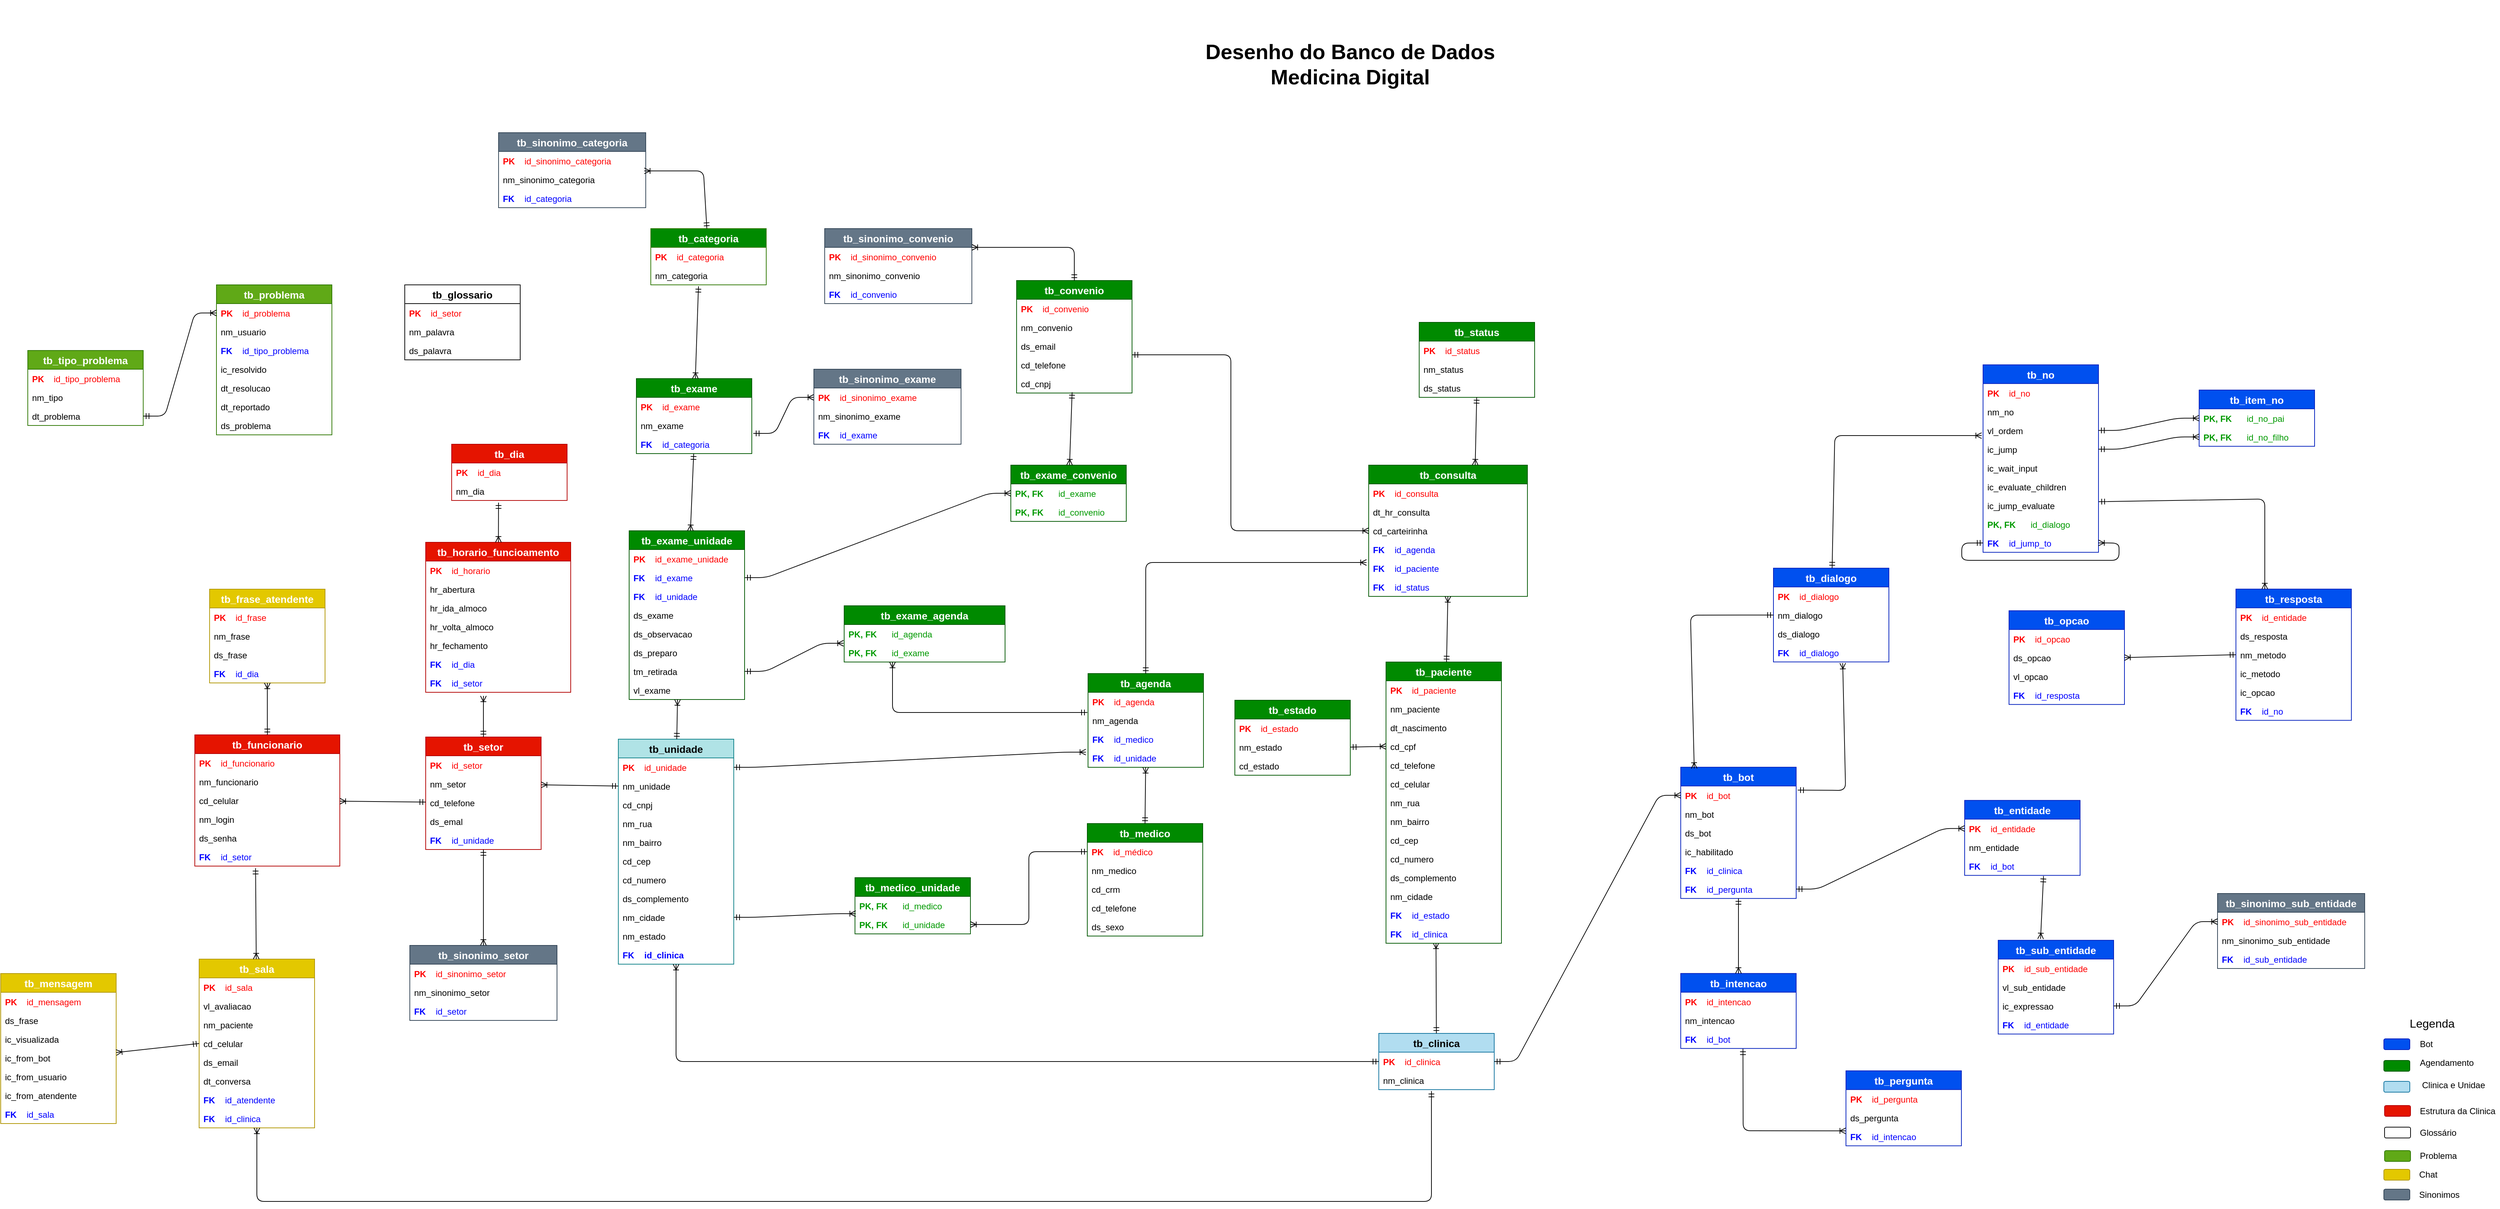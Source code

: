 <mxfile version="10.9.5" type="device"><diagram name="Page-1" id="efa7a0a1-bf9b-a30e-e6df-94a7791c09e9"><mxGraphModel dx="2146" dy="2850" grid="0" gridSize="10" guides="1" tooltips="1" connect="1" arrows="1" fold="1" page="1" pageScale="1" pageWidth="826" pageHeight="1169" background="#FFFFFF" math="0" shadow="0"><root><mxCell id="0"/><mxCell id="1" parent="0"/><mxCell id="qr6MzCpXcC1s-DtaiQTd-2" value="tb_categoria" style="swimlane;fontStyle=1;childLayout=stackLayout;horizontal=1;startSize=26;fillColor=#008A00;horizontalStack=0;resizeParent=1;resizeParentMax=0;resizeLast=0;collapsible=1;marginBottom=0;swimlaneFillColor=#ffffff;align=center;fontSize=14;strokeColor=#2D7600;fontColor=#ffffff;" parent="1" vertex="1"><mxGeometry x="75" y="-1378" width="160" height="78" as="geometry"/></mxCell><mxCell id="qr6MzCpXcC1s-DtaiQTd-6" value="id_categoria" style="shape=partialRectangle;top=0;left=0;right=0;bottom=0;fillColor=none;align=left;verticalAlign=top;fillColor=none;spacingLeft=34;spacingRight=4;overflow=hidden;rotatable=0;points=[[0,0.5],[1,0.5]];portConstraint=eastwest;dropTarget=0;fontSize=12;fontColor=#FF0000;fontStyle=0" parent="qr6MzCpXcC1s-DtaiQTd-2" vertex="1"><mxGeometry y="26" width="160" height="26" as="geometry"/></mxCell><mxCell id="qr6MzCpXcC1s-DtaiQTd-7" value="PK" style="shape=partialRectangle;top=0;left=0;bottom=0;right=0;fillColor=none;align=left;verticalAlign=top;spacingLeft=4;spacingRight=4;overflow=hidden;rotatable=0;points=[];portConstraint=eastwest;part=1;fontSize=12;fontColor=#FF0000;fontStyle=1" parent="qr6MzCpXcC1s-DtaiQTd-6" vertex="1" connectable="0"><mxGeometry width="30" height="26" as="geometry"/></mxCell><mxCell id="qr6MzCpXcC1s-DtaiQTd-3" value="nm_categoria" style="text;strokeColor=none;fillColor=none;spacingLeft=4;spacingRight=4;overflow=hidden;rotatable=0;points=[[0,0.5],[1,0.5]];portConstraint=eastwest;fontSize=12;fontStyle=0" parent="qr6MzCpXcC1s-DtaiQTd-2" vertex="1"><mxGeometry y="52" width="160" height="26" as="geometry"/></mxCell><mxCell id="BgHMVOJdVnrIUUJzNyGi-1" value="tb_exame" style="swimlane;fontStyle=1;childLayout=stackLayout;horizontal=1;startSize=26;fillColor=#008A00;horizontalStack=0;resizeParent=1;resizeParentMax=0;resizeLast=0;collapsible=1;marginBottom=0;swimlaneFillColor=#ffffff;align=center;fontSize=14;glass=0;shadow=0;deletable=1;strokeColor=#005700;fontColor=#ffffff;" parent="1" vertex="1"><mxGeometry x="55" y="-1170" width="160" height="104" as="geometry"/></mxCell><mxCell id="BgHMVOJdVnrIUUJzNyGi-5" value="id_exame" style="shape=partialRectangle;top=0;left=0;right=0;bottom=0;fillColor=none;align=left;verticalAlign=top;fillColor=none;spacingLeft=34;spacingRight=4;overflow=hidden;rotatable=0;points=[[0,0.5],[1,0.5]];portConstraint=eastwest;dropTarget=0;fontSize=12;fontStyle=0;labelBackgroundColor=none;horizontal=1;fontColor=#FF0000;" parent="BgHMVOJdVnrIUUJzNyGi-1" vertex="1"><mxGeometry y="26" width="160" height="26" as="geometry"/></mxCell><mxCell id="BgHMVOJdVnrIUUJzNyGi-6" value="PK" style="shape=partialRectangle;top=0;left=0;bottom=0;right=0;fillColor=none;align=left;verticalAlign=top;spacingLeft=4;spacingRight=4;overflow=hidden;rotatable=0;points=[];portConstraint=eastwest;part=1;fontSize=12;fontColor=#FF0000;fontStyle=1" parent="BgHMVOJdVnrIUUJzNyGi-5" vertex="1" connectable="0"><mxGeometry width="30" height="26" as="geometry"/></mxCell><mxCell id="BgHMVOJdVnrIUUJzNyGi-2" value="nm_exame" style="text;strokeColor=none;fillColor=none;spacingLeft=4;spacingRight=4;overflow=hidden;rotatable=0;points=[[0,0.5],[1,0.5]];portConstraint=eastwest;fontSize=12;fontStyle=0" parent="BgHMVOJdVnrIUUJzNyGi-1" vertex="1"><mxGeometry y="52" width="160" height="26" as="geometry"/></mxCell><mxCell id="cMqkMgbewJZEbCXEVU5C-14" value="id_categoria" style="shape=partialRectangle;top=0;left=0;right=0;bottom=0;fillColor=none;align=left;verticalAlign=top;fillColor=none;spacingLeft=34;spacingRight=4;overflow=hidden;rotatable=0;points=[[0,0.5],[1,0.5]];portConstraint=eastwest;dropTarget=0;fontSize=12;fontColor=#0000FF;fontStyle=0" parent="BgHMVOJdVnrIUUJzNyGi-1" vertex="1"><mxGeometry y="78" width="160" height="26" as="geometry"/></mxCell><mxCell id="cMqkMgbewJZEbCXEVU5C-15" value="FK" style="shape=partialRectangle;top=0;left=0;bottom=0;right=0;fillColor=none;align=left;verticalAlign=top;spacingLeft=4;spacingRight=4;overflow=hidden;rotatable=0;points=[];portConstraint=eastwest;part=1;fontSize=12;fontColor=#0000FF;fontStyle=1" parent="cMqkMgbewJZEbCXEVU5C-14" vertex="1" connectable="0"><mxGeometry width="30" height="26" as="geometry"/></mxCell><mxCell id="BgHMVOJdVnrIUUJzNyGi-11" value="tb_unidade" style="swimlane;fontStyle=1;childLayout=stackLayout;horizontal=1;startSize=26;fillColor=#b0e3e6;horizontalStack=0;resizeParent=1;resizeParentMax=0;resizeLast=0;collapsible=1;marginBottom=0;swimlaneFillColor=#ffffff;align=center;fontSize=14;strokeColor=#0e8088;" parent="1" vertex="1"><mxGeometry x="30" y="-670" width="160" height="312" as="geometry"><mxRectangle x="30" y="-670" width="100" height="26" as="alternateBounds"/></mxGeometry></mxCell><mxCell id="BgHMVOJdVnrIUUJzNyGi-15" value="id_unidade" style="shape=partialRectangle;top=0;left=0;right=0;bottom=0;fillColor=none;align=left;verticalAlign=top;fillColor=none;spacingLeft=34;spacingRight=4;overflow=hidden;rotatable=0;points=[[0,0.5],[1,0.5]];portConstraint=eastwest;dropTarget=0;fontSize=12;fontColor=#FF0000;fontStyle=0" parent="BgHMVOJdVnrIUUJzNyGi-11" vertex="1"><mxGeometry y="26" width="160" height="26" as="geometry"/></mxCell><mxCell id="BgHMVOJdVnrIUUJzNyGi-16" value="PK" style="shape=partialRectangle;top=0;left=0;bottom=0;right=0;fillColor=none;align=left;verticalAlign=top;spacingLeft=4;spacingRight=4;overflow=hidden;rotatable=0;points=[];portConstraint=eastwest;part=1;fontSize=12;fontColor=#FF0000;fontStyle=1" parent="BgHMVOJdVnrIUUJzNyGi-15" vertex="1" connectable="0"><mxGeometry width="30" height="26" as="geometry"/></mxCell><mxCell id="BgHMVOJdVnrIUUJzNyGi-12" value="nm_unidade&#10;&#10;" style="text;strokeColor=none;fillColor=none;spacingLeft=4;spacingRight=4;overflow=hidden;rotatable=0;points=[[0,0.5],[1,0.5]];portConstraint=eastwest;fontSize=12;fontStyle=0" parent="BgHMVOJdVnrIUUJzNyGi-11" vertex="1"><mxGeometry y="52" width="160" height="26" as="geometry"/></mxCell><mxCell id="BgHMVOJdVnrIUUJzNyGi-101" value="cd_cnpj" style="text;strokeColor=none;fillColor=none;spacingLeft=4;spacingRight=4;overflow=hidden;rotatable=0;points=[[0,0.5],[1,0.5]];portConstraint=eastwest;fontSize=12;fontStyle=0" parent="BgHMVOJdVnrIUUJzNyGi-11" vertex="1"><mxGeometry y="78" width="160" height="26" as="geometry"/></mxCell><mxCell id="BgHMVOJdVnrIUUJzNyGi-102" value="nm_rua" style="text;strokeColor=none;fillColor=none;spacingLeft=4;spacingRight=4;overflow=hidden;rotatable=0;points=[[0,0.5],[1,0.5]];portConstraint=eastwest;fontSize=12;fontStyle=0" parent="BgHMVOJdVnrIUUJzNyGi-11" vertex="1"><mxGeometry y="104" width="160" height="26" as="geometry"/></mxCell><mxCell id="BgHMVOJdVnrIUUJzNyGi-105" value="nm_bairro" style="text;strokeColor=none;fillColor=none;spacingLeft=4;spacingRight=4;overflow=hidden;rotatable=0;points=[[0,0.5],[1,0.5]];portConstraint=eastwest;fontSize=12;fontStyle=0" parent="BgHMVOJdVnrIUUJzNyGi-11" vertex="1"><mxGeometry y="130" width="160" height="26" as="geometry"/></mxCell><mxCell id="BgHMVOJdVnrIUUJzNyGi-104" value="cd_cep" style="text;strokeColor=none;fillColor=none;spacingLeft=4;spacingRight=4;overflow=hidden;rotatable=0;points=[[0,0.5],[1,0.5]];portConstraint=eastwest;fontSize=12;fontStyle=0" parent="BgHMVOJdVnrIUUJzNyGi-11" vertex="1"><mxGeometry y="156" width="160" height="26" as="geometry"/></mxCell><mxCell id="BgHMVOJdVnrIUUJzNyGi-103" value="cd_numero" style="text;strokeColor=none;fillColor=none;spacingLeft=4;spacingRight=4;overflow=hidden;rotatable=0;points=[[0,0.5],[1,0.5]];portConstraint=eastwest;fontSize=12;fontStyle=0" parent="BgHMVOJdVnrIUUJzNyGi-11" vertex="1"><mxGeometry y="182" width="160" height="26" as="geometry"/></mxCell><mxCell id="BgHMVOJdVnrIUUJzNyGi-13" value="ds_complemento" style="text;strokeColor=none;fillColor=none;spacingLeft=4;spacingRight=4;overflow=hidden;rotatable=0;points=[[0,0.5],[1,0.5]];portConstraint=eastwest;fontSize=12;fontStyle=0" parent="BgHMVOJdVnrIUUJzNyGi-11" vertex="1"><mxGeometry y="208" width="160" height="26" as="geometry"/></mxCell><mxCell id="BgHMVOJdVnrIUUJzNyGi-14" value="nm_cidade" style="text;strokeColor=none;fillColor=none;spacingLeft=4;spacingRight=4;overflow=hidden;rotatable=0;points=[[0,0.5],[1,0.5]];portConstraint=eastwest;fontSize=12;fontStyle=0" parent="BgHMVOJdVnrIUUJzNyGi-11" vertex="1"><mxGeometry y="234" width="160" height="26" as="geometry"/></mxCell><mxCell id="BgHMVOJdVnrIUUJzNyGi-107" value="nm_estado" style="text;strokeColor=none;fillColor=none;spacingLeft=4;spacingRight=4;overflow=hidden;rotatable=0;points=[[0,0.5],[1,0.5]];portConstraint=eastwest;fontSize=12;fontStyle=0" parent="BgHMVOJdVnrIUUJzNyGi-11" vertex="1"><mxGeometry y="260" width="160" height="26" as="geometry"/></mxCell><mxCell id="BgHMVOJdVnrIUUJzNyGi-112" value="id_clinica" style="shape=partialRectangle;top=0;left=0;right=0;bottom=0;fillColor=none;align=left;verticalAlign=top;fillColor=none;spacingLeft=34;spacingRight=4;overflow=hidden;rotatable=0;points=[[0,0.5],[1,0.5]];portConstraint=eastwest;dropTarget=0;fontSize=12;fontStyle=1;fontColor=#0000FF;" parent="BgHMVOJdVnrIUUJzNyGi-11" vertex="1"><mxGeometry y="286" width="160" height="26" as="geometry"/></mxCell><mxCell id="BgHMVOJdVnrIUUJzNyGi-113" value="FK" style="shape=partialRectangle;top=0;left=0;bottom=0;right=0;fillColor=none;align=left;verticalAlign=top;spacingLeft=4;spacingRight=4;overflow=hidden;rotatable=0;points=[];portConstraint=eastwest;part=1;fontSize=12;fontStyle=1;fontColor=#0000FF;" parent="BgHMVOJdVnrIUUJzNyGi-112" vertex="1" connectable="0"><mxGeometry width="30" height="26" as="geometry"/></mxCell><mxCell id="BgHMVOJdVnrIUUJzNyGi-21" value="tb_exame_unidade" style="swimlane;fontStyle=1;childLayout=stackLayout;horizontal=1;startSize=26;fillColor=#008a00;horizontalStack=0;resizeParent=1;resizeParentMax=0;resizeLast=0;collapsible=1;marginBottom=0;swimlaneFillColor=#ffffff;align=center;fontSize=14;strokeColor=#005700;fontColor=#ffffff;" parent="1" vertex="1"><mxGeometry x="45" y="-959" width="160" height="234" as="geometry"/></mxCell><mxCell id="BgHMVOJdVnrIUUJzNyGi-27" value="id_exame_unidade" style="shape=partialRectangle;top=0;left=0;right=0;bottom=0;fillColor=none;align=left;verticalAlign=top;fillColor=none;spacingLeft=34;spacingRight=4;overflow=hidden;rotatable=0;points=[[0,0.5],[1,0.5]];portConstraint=eastwest;dropTarget=0;fontSize=12;fontColor=#FF0000;fontStyle=0" parent="BgHMVOJdVnrIUUJzNyGi-21" vertex="1"><mxGeometry y="26" width="160" height="26" as="geometry"/></mxCell><mxCell id="BgHMVOJdVnrIUUJzNyGi-28" value="PK" style="shape=partialRectangle;top=0;left=0;bottom=0;right=0;fillColor=none;align=left;verticalAlign=top;spacingLeft=4;spacingRight=4;overflow=hidden;rotatable=0;points=[];portConstraint=eastwest;part=1;fontSize=12;fontColor=#FF0000;fontStyle=1" parent="BgHMVOJdVnrIUUJzNyGi-27" vertex="1" connectable="0"><mxGeometry width="30" height="26" as="geometry"/></mxCell><mxCell id="BgHMVOJdVnrIUUJzNyGi-94" value="id_exame" style="shape=partialRectangle;top=0;left=0;right=0;bottom=0;fillColor=none;align=left;verticalAlign=top;fillColor=none;spacingLeft=34;spacingRight=4;overflow=hidden;rotatable=0;points=[[0,0.5],[1,0.5]];portConstraint=eastwest;dropTarget=0;fontSize=12;fontColor=#0000FF;fontStyle=0" parent="BgHMVOJdVnrIUUJzNyGi-21" vertex="1"><mxGeometry y="52" width="160" height="26" as="geometry"/></mxCell><mxCell id="BgHMVOJdVnrIUUJzNyGi-95" value="FK" style="shape=partialRectangle;top=0;left=0;bottom=0;right=0;fillColor=none;align=left;verticalAlign=top;spacingLeft=4;spacingRight=4;overflow=hidden;rotatable=0;points=[];portConstraint=eastwest;part=1;fontSize=12;fontColor=#0000FF;fontStyle=1" parent="BgHMVOJdVnrIUUJzNyGi-94" vertex="1" connectable="0"><mxGeometry width="30" height="26" as="geometry"/></mxCell><mxCell id="BgHMVOJdVnrIUUJzNyGi-96" value="id_unidade" style="shape=partialRectangle;top=0;left=0;right=0;bottom=0;fillColor=none;align=left;verticalAlign=top;fillColor=none;spacingLeft=34;spacingRight=4;overflow=hidden;rotatable=0;points=[[0,0.5],[1,0.5]];portConstraint=eastwest;dropTarget=0;fontSize=12;fontColor=#0000FF;fontStyle=0" parent="BgHMVOJdVnrIUUJzNyGi-21" vertex="1"><mxGeometry y="78" width="160" height="26" as="geometry"/></mxCell><mxCell id="BgHMVOJdVnrIUUJzNyGi-97" value="FK" style="shape=partialRectangle;top=0;left=0;bottom=0;right=0;fillColor=none;align=left;verticalAlign=top;spacingLeft=4;spacingRight=4;overflow=hidden;rotatable=0;points=[];portConstraint=eastwest;part=1;fontSize=12;fontColor=#0000FF;fontStyle=1" parent="BgHMVOJdVnrIUUJzNyGi-96" vertex="1" connectable="0"><mxGeometry width="30" height="26" as="geometry"/></mxCell><mxCell id="BgHMVOJdVnrIUUJzNyGi-23" value="ds_exame" style="text;strokeColor=none;fillColor=none;spacingLeft=4;spacingRight=4;overflow=hidden;rotatable=0;points=[[0,0.5],[1,0.5]];portConstraint=eastwest;fontSize=12;fontStyle=0" parent="BgHMVOJdVnrIUUJzNyGi-21" vertex="1"><mxGeometry y="104" width="160" height="26" as="geometry"/></mxCell><mxCell id="BgHMVOJdVnrIUUJzNyGi-24" value="ds_observacao" style="text;strokeColor=none;fillColor=none;spacingLeft=4;spacingRight=4;overflow=hidden;rotatable=0;points=[[0,0.5],[1,0.5]];portConstraint=eastwest;fontSize=12;fontStyle=0" parent="BgHMVOJdVnrIUUJzNyGi-21" vertex="1"><mxGeometry y="130" width="160" height="26" as="geometry"/></mxCell><mxCell id="BgHMVOJdVnrIUUJzNyGi-99" value="ds_preparo" style="text;strokeColor=none;fillColor=none;spacingLeft=4;spacingRight=4;overflow=hidden;rotatable=0;points=[[0,0.5],[1,0.5]];portConstraint=eastwest;fontSize=12;fontStyle=0" parent="BgHMVOJdVnrIUUJzNyGi-21" vertex="1"><mxGeometry y="156" width="160" height="26" as="geometry"/></mxCell><mxCell id="BgHMVOJdVnrIUUJzNyGi-98" value="tm_retirada" style="text;strokeColor=none;fillColor=none;spacingLeft=4;spacingRight=4;overflow=hidden;rotatable=0;points=[[0,0.5],[1,0.5]];portConstraint=eastwest;fontSize=12;fontStyle=0" parent="BgHMVOJdVnrIUUJzNyGi-21" vertex="1"><mxGeometry y="182" width="160" height="26" as="geometry"/></mxCell><mxCell id="cMqkMgbewJZEbCXEVU5C-13" value="vl_exame" style="text;strokeColor=none;fillColor=none;spacingLeft=4;spacingRight=4;overflow=hidden;rotatable=0;points=[[0,0.5],[1,0.5]];portConstraint=eastwest;fontSize=12;fontStyle=0" parent="BgHMVOJdVnrIUUJzNyGi-21" vertex="1"><mxGeometry y="208" width="160" height="26" as="geometry"/></mxCell><mxCell id="BgHMVOJdVnrIUUJzNyGi-33" value="tb_clinica" style="swimlane;fontStyle=1;childLayout=stackLayout;horizontal=1;startSize=26;fillColor=#b1ddf0;horizontalStack=0;resizeParent=1;resizeParentMax=0;resizeLast=0;collapsible=1;marginBottom=0;swimlaneFillColor=#ffffff;align=center;fontSize=14;strokeColor=#10739e;" parent="1" vertex="1"><mxGeometry x="1084" y="-262" width="160" height="78" as="geometry"/></mxCell><mxCell id="BgHMVOJdVnrIUUJzNyGi-41" value="id_clinica" style="shape=partialRectangle;top=0;left=0;right=0;bottom=0;fillColor=none;align=left;verticalAlign=top;fillColor=none;spacingLeft=34;spacingRight=4;overflow=hidden;rotatable=0;points=[[0,0.5],[1,0.5]];portConstraint=eastwest;dropTarget=0;fontSize=12;fontStyle=0;fontColor=#FF0000;" parent="BgHMVOJdVnrIUUJzNyGi-33" vertex="1"><mxGeometry y="26" width="160" height="26" as="geometry"/></mxCell><mxCell id="BgHMVOJdVnrIUUJzNyGi-42" value="PK" style="shape=partialRectangle;top=0;left=0;bottom=0;right=0;fillColor=none;align=left;verticalAlign=top;spacingLeft=4;spacingRight=4;overflow=hidden;rotatable=0;points=[];portConstraint=eastwest;part=1;fontSize=12;fontStyle=1;fontColor=#FF0000;" parent="BgHMVOJdVnrIUUJzNyGi-41" vertex="1" connectable="0"><mxGeometry width="30" height="26" as="geometry"/></mxCell><mxCell id="BgHMVOJdVnrIUUJzNyGi-35" value="nm_clinica" style="text;strokeColor=none;fillColor=none;spacingLeft=4;spacingRight=4;overflow=hidden;rotatable=0;points=[[0,0.5],[1,0.5]];portConstraint=eastwest;fontSize=12;fontStyle=0" parent="BgHMVOJdVnrIUUJzNyGi-33" vertex="1"><mxGeometry y="52" width="160" height="26" as="geometry"/></mxCell><mxCell id="BgHMVOJdVnrIUUJzNyGi-38" value="" style="fontSize=12;html=1;endArrow=ERoneToMany;startArrow=ERmandOne;fontStyle=1;entryX=0.419;entryY=1;entryDx=0;entryDy=0;entryPerimeter=0;" parent="1" target="cMqkMgbewJZEbCXEVU5C-13" edge="1"><mxGeometry width="100" height="100" relative="1" as="geometry"><mxPoint x="111" y="-670" as="sourcePoint"/><mxPoint x="112" y="-718" as="targetPoint"/></mxGeometry></mxCell><mxCell id="BgHMVOJdVnrIUUJzNyGi-39" value="" style="fontSize=12;html=1;endArrow=ERoneToMany;startArrow=ERmandOne;fontStyle=1;edgeStyle=orthogonalEdgeStyle;exitX=0;exitY=0.5;exitDx=0;exitDy=0;" parent="1" source="BgHMVOJdVnrIUUJzNyGi-41" target="BgHMVOJdVnrIUUJzNyGi-112" edge="1"><mxGeometry width="100" height="100" relative="1" as="geometry"><mxPoint x="742" y="-232" as="sourcePoint"/><mxPoint x="84.706" y="-357" as="targetPoint"/><Array as="points"><mxPoint x="110" y="-223"/></Array></mxGeometry></mxCell><mxCell id="BgHMVOJdVnrIUUJzNyGi-43" value="tb_medico" style="swimlane;fontStyle=1;childLayout=stackLayout;horizontal=1;startSize=26;fillColor=#008a00;horizontalStack=0;resizeParent=1;resizeParentMax=0;resizeLast=0;collapsible=1;marginBottom=0;swimlaneFillColor=#ffffff;align=center;fontSize=14;strokeColor=#005700;fontColor=#ffffff;" parent="1" vertex="1"><mxGeometry x="680" y="-553" width="160" height="156" as="geometry"/></mxCell><mxCell id="BgHMVOJdVnrIUUJzNyGi-47" value="id_médico" style="shape=partialRectangle;top=0;left=0;right=0;bottom=0;fillColor=none;align=left;verticalAlign=top;fillColor=none;spacingLeft=34;spacingRight=4;overflow=hidden;rotatable=0;points=[[0,0.5],[1,0.5]];portConstraint=eastwest;dropTarget=0;fontSize=12;fontStyle=0;fontColor=#FF0000;" parent="BgHMVOJdVnrIUUJzNyGi-43" vertex="1"><mxGeometry y="26" width="160" height="26" as="geometry"/></mxCell><mxCell id="BgHMVOJdVnrIUUJzNyGi-48" value="PK" style="shape=partialRectangle;top=0;left=0;bottom=0;right=0;fillColor=none;align=left;verticalAlign=top;spacingLeft=4;spacingRight=4;overflow=hidden;rotatable=0;points=[];portConstraint=eastwest;part=1;fontSize=12;fontStyle=1;fontColor=#FF0000;" parent="BgHMVOJdVnrIUUJzNyGi-47" vertex="1" connectable="0"><mxGeometry width="30" height="26" as="geometry"/></mxCell><mxCell id="BgHMVOJdVnrIUUJzNyGi-44" value="nm_medico" style="text;strokeColor=none;fillColor=none;spacingLeft=4;spacingRight=4;overflow=hidden;rotatable=0;points=[[0,0.5],[1,0.5]];portConstraint=eastwest;fontSize=12;fontStyle=0" parent="BgHMVOJdVnrIUUJzNyGi-43" vertex="1"><mxGeometry y="52" width="160" height="26" as="geometry"/></mxCell><mxCell id="BgHMVOJdVnrIUUJzNyGi-45" value="cd_crm" style="text;strokeColor=none;fillColor=none;spacingLeft=4;spacingRight=4;overflow=hidden;rotatable=0;points=[[0,0.5],[1,0.5]];portConstraint=eastwest;fontSize=12;fontStyle=0" parent="BgHMVOJdVnrIUUJzNyGi-43" vertex="1"><mxGeometry y="78" width="160" height="26" as="geometry"/></mxCell><mxCell id="BgHMVOJdVnrIUUJzNyGi-46" value="cd_telefone" style="text;strokeColor=none;fillColor=none;spacingLeft=4;spacingRight=4;overflow=hidden;rotatable=0;points=[[0,0.5],[1,0.5]];portConstraint=eastwest;fontSize=12;fontStyle=0" parent="BgHMVOJdVnrIUUJzNyGi-43" vertex="1"><mxGeometry y="104" width="160" height="26" as="geometry"/></mxCell><mxCell id="BgHMVOJdVnrIUUJzNyGi-166" value="ds_sexo" style="text;strokeColor=none;fillColor=none;spacingLeft=4;spacingRight=4;overflow=hidden;rotatable=0;points=[[0,0.5],[1,0.5]];portConstraint=eastwest;fontSize=12;shadow=0;glass=0;labelBackgroundColor=none;align=left;html=0;" parent="BgHMVOJdVnrIUUJzNyGi-43" vertex="1"><mxGeometry y="130" width="160" height="26" as="geometry"/></mxCell><mxCell id="BgHMVOJdVnrIUUJzNyGi-49" value="tb_medico_unidade" style="swimlane;fontStyle=1;childLayout=stackLayout;horizontal=1;startSize=26;fillColor=#008a00;horizontalStack=0;resizeParent=1;resizeParentMax=0;resizeLast=0;collapsible=1;marginBottom=0;swimlaneFillColor=#ffffff;align=center;fontSize=14;strokeColor=#005700;fontColor=#ffffff;" parent="1" vertex="1"><mxGeometry x="358" y="-478" width="160" height="78" as="geometry"><mxRectangle x="370" y="-553" width="160" height="26" as="alternateBounds"/></mxGeometry></mxCell><mxCell id="OmTM8bqmwbcFXK8q-IdH-33" value="         id_medico" style="shape=partialRectangle;top=0;left=0;right=0;bottom=0;fillColor=none;align=left;verticalAlign=top;fillColor=none;spacingLeft=34;spacingRight=4;overflow=hidden;rotatable=0;points=[[0,0.5],[1,0.5]];portConstraint=eastwest;dropTarget=0;fontSize=12;fontStyle=0;fontColor=#009900;" parent="BgHMVOJdVnrIUUJzNyGi-49" vertex="1"><mxGeometry y="26" width="160" height="26" as="geometry"/></mxCell><mxCell id="OmTM8bqmwbcFXK8q-IdH-34" value="PK, FK" style="shape=partialRectangle;top=0;left=0;bottom=0;right=0;fillColor=none;align=left;verticalAlign=top;spacingLeft=4;spacingRight=4;overflow=hidden;rotatable=0;points=[];portConstraint=eastwest;part=1;fontSize=12;fontStyle=1;fontColor=#009900;" parent="OmTM8bqmwbcFXK8q-IdH-33" vertex="1" connectable="0"><mxGeometry width="51.099" height="26" as="geometry"/></mxCell><mxCell id="OmTM8bqmwbcFXK8q-IdH-31" value="         id_unidade" style="shape=partialRectangle;top=0;left=0;right=0;bottom=0;fillColor=none;align=left;verticalAlign=top;fillColor=none;spacingLeft=34;spacingRight=4;overflow=hidden;rotatable=0;points=[[0,0.5],[1,0.5]];portConstraint=eastwest;dropTarget=0;fontSize=12;fontStyle=0;fontColor=#009900;" parent="BgHMVOJdVnrIUUJzNyGi-49" vertex="1"><mxGeometry y="52" width="160" height="26" as="geometry"/></mxCell><mxCell id="OmTM8bqmwbcFXK8q-IdH-32" value="PK, FK" style="shape=partialRectangle;top=0;left=0;bottom=0;right=0;fillColor=none;align=left;verticalAlign=top;spacingLeft=4;spacingRight=4;overflow=hidden;rotatable=0;points=[];portConstraint=eastwest;part=1;fontSize=12;fontStyle=1;fontColor=#009900;" parent="OmTM8bqmwbcFXK8q-IdH-31" vertex="1" connectable="0"><mxGeometry width="51.099" height="26" as="geometry"/></mxCell><mxCell id="BgHMVOJdVnrIUUJzNyGi-55" value="" style="fontSize=12;html=1;endArrow=ERoneToMany;startArrow=ERmandOne;exitX=0;exitY=0.5;exitDx=0;exitDy=0;entryX=1;entryY=0.5;entryDx=0;entryDy=0;fontStyle=1;edgeStyle=elbowEdgeStyle;" parent="1" source="BgHMVOJdVnrIUUJzNyGi-47" target="OmTM8bqmwbcFXK8q-IdH-31" edge="1"><mxGeometry width="100" height="100" relative="1" as="geometry"><mxPoint x="550" y="-320" as="sourcePoint"/><mxPoint x="530" y="-462" as="targetPoint"/></mxGeometry></mxCell><mxCell id="BgHMVOJdVnrIUUJzNyGi-56" value="" style="edgeStyle=entityRelationEdgeStyle;fontSize=12;html=1;endArrow=ERoneToMany;startArrow=ERmandOne;exitX=1;exitY=0.5;exitDx=0;exitDy=0;fontStyle=1;entryX=0.006;entryY=-0.077;entryDx=0;entryDy=0;entryPerimeter=0;" parent="1" source="BgHMVOJdVnrIUUJzNyGi-14" target="OmTM8bqmwbcFXK8q-IdH-31" edge="1"><mxGeometry width="100" height="100" relative="1" as="geometry"><mxPoint x="240" y="-580" as="sourcePoint"/><mxPoint x="347" y="-431" as="targetPoint"/></mxGeometry></mxCell><mxCell id="BgHMVOJdVnrIUUJzNyGi-57" value="tb_convenio" style="swimlane;fontStyle=1;childLayout=stackLayout;horizontal=1;startSize=26;fillColor=#008a00;horizontalStack=0;resizeParent=1;resizeParentMax=0;resizeLast=0;collapsible=1;marginBottom=0;swimlaneFillColor=#ffffff;align=center;fontSize=14;strokeColor=#005700;fontColor=#ffffff;" parent="1" vertex="1"><mxGeometry x="582" y="-1306" width="160" height="156" as="geometry"/></mxCell><mxCell id="BgHMVOJdVnrIUUJzNyGi-61" value="id_convenio" style="shape=partialRectangle;top=0;left=0;right=0;bottom=0;fillColor=none;align=left;verticalAlign=top;fillColor=none;spacingLeft=34;spacingRight=4;overflow=hidden;rotatable=0;points=[[0,0.5],[1,0.5]];portConstraint=eastwest;dropTarget=0;fontSize=12;fontStyle=0;fontColor=#FF0000;" parent="BgHMVOJdVnrIUUJzNyGi-57" vertex="1"><mxGeometry y="26" width="160" height="26" as="geometry"/></mxCell><mxCell id="BgHMVOJdVnrIUUJzNyGi-62" value="PK" style="shape=partialRectangle;top=0;left=0;bottom=0;right=0;fillColor=none;align=left;verticalAlign=top;spacingLeft=4;spacingRight=4;overflow=hidden;rotatable=0;points=[];portConstraint=eastwest;part=1;fontSize=12;fontStyle=1;fontColor=#FF0000;" parent="BgHMVOJdVnrIUUJzNyGi-61" vertex="1" connectable="0"><mxGeometry width="30" height="26" as="geometry"/></mxCell><mxCell id="BgHMVOJdVnrIUUJzNyGi-58" value="nm_convenio" style="text;strokeColor=none;fillColor=none;spacingLeft=4;spacingRight=4;overflow=hidden;rotatable=0;points=[[0,0.5],[1,0.5]];portConstraint=eastwest;fontSize=12;fontStyle=0" parent="BgHMVOJdVnrIUUJzNyGi-57" vertex="1"><mxGeometry y="52" width="160" height="26" as="geometry"/></mxCell><mxCell id="BgHMVOJdVnrIUUJzNyGi-126" value="ds_email" style="text;strokeColor=none;fillColor=none;spacingLeft=4;spacingRight=4;overflow=hidden;rotatable=0;points=[[0,0.5],[1,0.5]];portConstraint=eastwest;fontSize=12;fontStyle=0" parent="BgHMVOJdVnrIUUJzNyGi-57" vertex="1"><mxGeometry y="78" width="160" height="26" as="geometry"/></mxCell><mxCell id="BgHMVOJdVnrIUUJzNyGi-125" value="cd_telefone" style="text;strokeColor=none;fillColor=none;spacingLeft=4;spacingRight=4;overflow=hidden;rotatable=0;points=[[0,0.5],[1,0.5]];portConstraint=eastwest;fontSize=12;fontStyle=0" parent="BgHMVOJdVnrIUUJzNyGi-57" vertex="1"><mxGeometry y="104" width="160" height="26" as="geometry"/></mxCell><mxCell id="BgHMVOJdVnrIUUJzNyGi-124" value="cd_cnpj" style="text;strokeColor=none;fillColor=none;spacingLeft=4;spacingRight=4;overflow=hidden;rotatable=0;points=[[0,0.5],[1,0.5]];portConstraint=eastwest;fontSize=12;fontStyle=0" parent="BgHMVOJdVnrIUUJzNyGi-57" vertex="1"><mxGeometry y="130" width="160" height="26" as="geometry"/></mxCell><mxCell id="BgHMVOJdVnrIUUJzNyGi-73" value="tb_agenda" style="swimlane;fontStyle=1;childLayout=stackLayout;horizontal=1;startSize=26;fillColor=#008a00;horizontalStack=0;resizeParent=1;resizeParentMax=0;resizeLast=0;collapsible=1;marginBottom=0;swimlaneFillColor=#ffffff;align=center;fontSize=14;strokeColor=#005700;fontColor=#ffffff;" parent="1" vertex="1"><mxGeometry x="681" y="-761" width="160" height="130" as="geometry"/></mxCell><mxCell id="BgHMVOJdVnrIUUJzNyGi-74" value="id_agenda" style="shape=partialRectangle;top=0;left=0;right=0;bottom=0;fillColor=none;align=left;verticalAlign=top;fillColor=none;spacingLeft=34;spacingRight=4;overflow=hidden;rotatable=0;points=[[0,0.5],[1,0.5]];portConstraint=eastwest;dropTarget=0;fontSize=12;fontStyle=0;fontColor=#FF0000;" parent="BgHMVOJdVnrIUUJzNyGi-73" vertex="1"><mxGeometry y="26" width="160" height="26" as="geometry"/></mxCell><mxCell id="BgHMVOJdVnrIUUJzNyGi-75" value="PK" style="shape=partialRectangle;top=0;left=0;bottom=0;right=0;fillColor=none;align=left;verticalAlign=top;spacingLeft=4;spacingRight=4;overflow=hidden;rotatable=0;points=[];portConstraint=eastwest;part=1;fontSize=12;fontStyle=1;fontColor=#FF0000;" parent="BgHMVOJdVnrIUUJzNyGi-74" vertex="1" connectable="0"><mxGeometry width="30" height="26" as="geometry"/></mxCell><mxCell id="BgHMVOJdVnrIUUJzNyGi-76" value="nm_agenda" style="text;strokeColor=none;fillColor=none;spacingLeft=4;spacingRight=4;overflow=hidden;rotatable=0;points=[[0,0.5],[1,0.5]];portConstraint=eastwest;fontSize=12;fontStyle=0" parent="BgHMVOJdVnrIUUJzNyGi-73" vertex="1"><mxGeometry y="52" width="160" height="26" as="geometry"/></mxCell><mxCell id="BgHMVOJdVnrIUUJzNyGi-127" value="id_medico" style="shape=partialRectangle;top=0;left=0;right=0;bottom=0;fillColor=none;align=left;verticalAlign=top;fillColor=none;spacingLeft=34;spacingRight=4;overflow=hidden;rotatable=0;points=[[0,0.5],[1,0.5]];portConstraint=eastwest;dropTarget=0;fontSize=12;fontStyle=0;fontColor=#0000FF;" parent="BgHMVOJdVnrIUUJzNyGi-73" vertex="1"><mxGeometry y="78" width="160" height="26" as="geometry"/></mxCell><mxCell id="BgHMVOJdVnrIUUJzNyGi-128" value="FK" style="shape=partialRectangle;top=0;left=0;bottom=0;right=0;fillColor=none;align=left;verticalAlign=top;spacingLeft=4;spacingRight=4;overflow=hidden;rotatable=0;points=[];portConstraint=eastwest;part=1;fontSize=12;fontStyle=1;fontColor=#0000FF;" parent="BgHMVOJdVnrIUUJzNyGi-127" vertex="1" connectable="0"><mxGeometry width="30" height="26" as="geometry"/></mxCell><mxCell id="BgHMVOJdVnrIUUJzNyGi-129" value="id_unidade" style="shape=partialRectangle;top=0;left=0;right=0;bottom=0;fillColor=none;align=left;verticalAlign=top;fillColor=none;spacingLeft=34;spacingRight=4;overflow=hidden;rotatable=0;points=[[0,0.5],[1,0.5]];portConstraint=eastwest;dropTarget=0;fontSize=12;fontStyle=0;fontColor=#0000FF;" parent="BgHMVOJdVnrIUUJzNyGi-73" vertex="1"><mxGeometry y="104" width="160" height="26" as="geometry"/></mxCell><mxCell id="BgHMVOJdVnrIUUJzNyGi-130" value="FK" style="shape=partialRectangle;top=0;left=0;bottom=0;right=0;fillColor=none;align=left;verticalAlign=top;spacingLeft=4;spacingRight=4;overflow=hidden;rotatable=0;points=[];portConstraint=eastwest;part=1;fontSize=12;fontStyle=1;fontColor=#0000FF;" parent="BgHMVOJdVnrIUUJzNyGi-129" vertex="1" connectable="0"><mxGeometry width="30" height="26" as="geometry"/></mxCell><mxCell id="BgHMVOJdVnrIUUJzNyGi-81" value="" style="edgeStyle=entityRelationEdgeStyle;fontSize=12;html=1;endArrow=ERoneToMany;startArrow=ERmandOne;entryX=-0.019;entryY=0.192;entryDx=0;entryDy=0;fontStyle=1;entryPerimeter=0;" parent="1" source="BgHMVOJdVnrIUUJzNyGi-15" target="BgHMVOJdVnrIUUJzNyGi-129" edge="1"><mxGeometry width="100" height="100" relative="1" as="geometry"><mxPoint x="209.529" y="-598.059" as="sourcePoint"/><mxPoint x="671.882" y="-751" as="targetPoint"/></mxGeometry></mxCell><mxCell id="BgHMVOJdVnrIUUJzNyGi-82" value="" style="fontSize=12;html=1;endArrow=ERoneToMany;startArrow=ERmandOne;exitX=0.5;exitY=0;exitDx=0;exitDy=0;fontStyle=1" parent="1" source="BgHMVOJdVnrIUUJzNyGi-43" target="BgHMVOJdVnrIUUJzNyGi-129" edge="1"><mxGeometry width="100" height="100" relative="1" as="geometry"><mxPoint x="754" y="-530" as="sourcePoint"/><mxPoint x="760.799" y="-605" as="targetPoint"/><Array as="points"/></mxGeometry></mxCell><mxCell id="BgHMVOJdVnrIUUJzNyGi-83" value="tb_consulta" style="swimlane;fontStyle=1;childLayout=stackLayout;horizontal=1;startSize=26;fillColor=#008a00;horizontalStack=0;resizeParent=1;resizeParentMax=0;resizeLast=0;collapsible=1;marginBottom=0;swimlaneFillColor=#ffffff;align=center;fontSize=14;strokeColor=#005700;fontColor=#ffffff;" parent="1" vertex="1"><mxGeometry x="1070" y="-1050" width="220" height="182" as="geometry"/></mxCell><mxCell id="BgHMVOJdVnrIUUJzNyGi-87" value="id_consulta" style="shape=partialRectangle;top=0;left=0;right=0;bottom=0;fillColor=none;align=left;verticalAlign=top;fillColor=none;spacingLeft=34;spacingRight=4;overflow=hidden;rotatable=0;points=[[0,0.5],[1,0.5]];portConstraint=eastwest;dropTarget=0;fontSize=12;fontStyle=0;fontColor=#FF0000;" parent="BgHMVOJdVnrIUUJzNyGi-83" vertex="1"><mxGeometry y="26" width="220" height="26" as="geometry"/></mxCell><mxCell id="BgHMVOJdVnrIUUJzNyGi-88" value="PK" style="shape=partialRectangle;top=0;left=0;bottom=0;right=0;fillColor=none;align=left;verticalAlign=top;spacingLeft=4;spacingRight=4;overflow=hidden;rotatable=0;points=[];portConstraint=eastwest;part=1;fontSize=12;fontStyle=1;fontColor=#FF0000;" parent="BgHMVOJdVnrIUUJzNyGi-87" vertex="1" connectable="0"><mxGeometry width="30" height="26" as="geometry"/></mxCell><mxCell id="BgHMVOJdVnrIUUJzNyGi-84" value="dt_hr_consulta" style="text;strokeColor=none;fillColor=none;spacingLeft=4;spacingRight=4;overflow=hidden;rotatable=0;points=[[0,0.5],[1,0.5]];portConstraint=eastwest;fontSize=12;fontStyle=0" parent="BgHMVOJdVnrIUUJzNyGi-83" vertex="1"><mxGeometry y="52" width="220" height="26" as="geometry"/></mxCell><mxCell id="BgHMVOJdVnrIUUJzNyGi-85" value="cd_carteirinha" style="text;strokeColor=none;fillColor=none;spacingLeft=4;spacingRight=4;overflow=hidden;rotatable=0;points=[[0,0.5],[1,0.5]];portConstraint=eastwest;fontSize=12;fontStyle=0" parent="BgHMVOJdVnrIUUJzNyGi-83" vertex="1"><mxGeometry y="78" width="220" height="26" as="geometry"/></mxCell><mxCell id="BgHMVOJdVnrIUUJzNyGi-156" value="id_agenda" style="shape=partialRectangle;top=0;left=0;right=0;bottom=0;fillColor=none;align=left;verticalAlign=top;fillColor=none;spacingLeft=34;spacingRight=4;overflow=hidden;rotatable=0;points=[[0,0.5],[1,0.5]];portConstraint=eastwest;dropTarget=0;fontSize=12;fontStyle=0;fontColor=#0000FF;" parent="BgHMVOJdVnrIUUJzNyGi-83" vertex="1"><mxGeometry y="104" width="220" height="26" as="geometry"/></mxCell><mxCell id="BgHMVOJdVnrIUUJzNyGi-157" value="FK" style="shape=partialRectangle;top=0;left=0;bottom=0;right=0;fillColor=none;align=left;verticalAlign=top;spacingLeft=4;spacingRight=4;overflow=hidden;rotatable=0;points=[];portConstraint=eastwest;part=1;fontSize=12;fontStyle=1;fontColor=#0000FF;" parent="BgHMVOJdVnrIUUJzNyGi-156" vertex="1" connectable="0"><mxGeometry width="30" height="26" as="geometry"/></mxCell><mxCell id="BgHMVOJdVnrIUUJzNyGi-135" value="id_paciente" style="shape=partialRectangle;top=0;left=0;right=0;bottom=0;fillColor=none;align=left;verticalAlign=top;fillColor=none;spacingLeft=34;spacingRight=4;overflow=hidden;rotatable=0;points=[[0,0.5],[1,0.5]];portConstraint=eastwest;dropTarget=0;fontSize=12;fontStyle=0;fontColor=#0000FF;" parent="BgHMVOJdVnrIUUJzNyGi-83" vertex="1"><mxGeometry y="130" width="220" height="26" as="geometry"/></mxCell><mxCell id="BgHMVOJdVnrIUUJzNyGi-136" value="FK" style="shape=partialRectangle;top=0;left=0;bottom=0;right=0;fillColor=none;align=left;verticalAlign=top;spacingLeft=4;spacingRight=4;overflow=hidden;rotatable=0;points=[];portConstraint=eastwest;part=1;fontSize=12;fontStyle=1;fontColor=#0000FF;" parent="BgHMVOJdVnrIUUJzNyGi-135" vertex="1" connectable="0"><mxGeometry width="30" height="26" as="geometry"/></mxCell><mxCell id="BgHMVOJdVnrIUUJzNyGi-133" value="id_status" style="shape=partialRectangle;top=0;left=0;right=0;bottom=0;fillColor=none;align=left;verticalAlign=top;fillColor=none;spacingLeft=34;spacingRight=4;overflow=hidden;rotatable=0;points=[[0,0.5],[1,0.5]];portConstraint=eastwest;dropTarget=0;fontSize=12;fontStyle=0;fontColor=#0000FF;" parent="BgHMVOJdVnrIUUJzNyGi-83" vertex="1"><mxGeometry y="156" width="220" height="26" as="geometry"/></mxCell><mxCell id="BgHMVOJdVnrIUUJzNyGi-134" value="FK" style="shape=partialRectangle;top=0;left=0;bottom=0;right=0;fillColor=none;align=left;verticalAlign=top;spacingLeft=4;spacingRight=4;overflow=hidden;rotatable=0;points=[];portConstraint=eastwest;part=1;fontSize=12;fontStyle=1;fontColor=#0000FF;" parent="BgHMVOJdVnrIUUJzNyGi-133" vertex="1" connectable="0"><mxGeometry width="30" height="26" as="geometry"/></mxCell><mxCell id="BgHMVOJdVnrIUUJzNyGi-137" value="" style="fontSize=12;html=1;endArrow=ERoneToMany;startArrow=ERmandOne;entryX=0.433;entryY=0.977;entryDx=0;entryDy=0;entryPerimeter=0;fontStyle=1" parent="1" source="BgHMVOJdVnrIUUJzNyGi-33" target="BgHMVOJdVnrIUUJzNyGi-152" edge="1"><mxGeometry width="100" height="100" relative="1" as="geometry"><mxPoint x="260" y="-190" as="sourcePoint"/><mxPoint x="1150" y="-340" as="targetPoint"/></mxGeometry></mxCell><mxCell id="BgHMVOJdVnrIUUJzNyGi-138" value="tb_paciente" style="swimlane;fontStyle=1;childLayout=stackLayout;horizontal=1;startSize=26;fillColor=#008a00;horizontalStack=0;resizeParent=1;resizeParentMax=0;resizeLast=0;collapsible=1;marginBottom=0;swimlaneFillColor=#ffffff;align=center;fontSize=14;strokeColor=#005700;fontColor=#ffffff;" parent="1" vertex="1"><mxGeometry x="1094" y="-777" width="160" height="390" as="geometry"/></mxCell><mxCell id="BgHMVOJdVnrIUUJzNyGi-150" value="id_paciente" style="shape=partialRectangle;top=0;left=0;right=0;bottom=0;fillColor=none;align=left;verticalAlign=top;fillColor=none;spacingLeft=34;spacingRight=4;overflow=hidden;rotatable=0;points=[[0,0.5],[1,0.5]];portConstraint=eastwest;dropTarget=0;fontSize=12;fontStyle=0;fontColor=#FF0000;" parent="BgHMVOJdVnrIUUJzNyGi-138" vertex="1"><mxGeometry y="26" width="160" height="26" as="geometry"/></mxCell><mxCell id="BgHMVOJdVnrIUUJzNyGi-151" value="PK" style="shape=partialRectangle;top=0;left=0;bottom=0;right=0;fillColor=none;align=left;verticalAlign=top;spacingLeft=4;spacingRight=4;overflow=hidden;rotatable=0;points=[];portConstraint=eastwest;part=1;fontSize=12;fontStyle=1;fontColor=#FF0000;" parent="BgHMVOJdVnrIUUJzNyGi-150" vertex="1" connectable="0"><mxGeometry width="30" height="26" as="geometry"/></mxCell><mxCell id="BgHMVOJdVnrIUUJzNyGi-139" value="nm_paciente" style="text;strokeColor=none;fillColor=none;spacingLeft=4;spacingRight=4;overflow=hidden;rotatable=0;points=[[0,0.5],[1,0.5]];portConstraint=eastwest;fontSize=12;" parent="BgHMVOJdVnrIUUJzNyGi-138" vertex="1"><mxGeometry y="52" width="160" height="26" as="geometry"/></mxCell><mxCell id="BgHMVOJdVnrIUUJzNyGi-140" value="dt_nascimento" style="text;strokeColor=none;fillColor=none;spacingLeft=4;spacingRight=4;overflow=hidden;rotatable=0;points=[[0,0.5],[1,0.5]];portConstraint=eastwest;fontSize=12;" parent="BgHMVOJdVnrIUUJzNyGi-138" vertex="1"><mxGeometry y="78" width="160" height="26" as="geometry"/></mxCell><mxCell id="BgHMVOJdVnrIUUJzNyGi-142" value="cd_cpf" style="text;strokeColor=none;fillColor=none;spacingLeft=4;spacingRight=4;overflow=hidden;rotatable=0;points=[[0,0.5],[1,0.5]];portConstraint=eastwest;fontSize=12;" parent="BgHMVOJdVnrIUUJzNyGi-138" vertex="1"><mxGeometry y="104" width="160" height="26" as="geometry"/></mxCell><mxCell id="BgHMVOJdVnrIUUJzNyGi-149" value="cd_telefone" style="text;strokeColor=none;fillColor=none;spacingLeft=4;spacingRight=4;overflow=hidden;rotatable=0;points=[[0,0.5],[1,0.5]];portConstraint=eastwest;fontSize=12;" parent="BgHMVOJdVnrIUUJzNyGi-138" vertex="1"><mxGeometry y="130" width="160" height="26" as="geometry"/></mxCell><mxCell id="BgHMVOJdVnrIUUJzNyGi-148" value="cd_celular" style="text;strokeColor=none;fillColor=none;spacingLeft=4;spacingRight=4;overflow=hidden;rotatable=0;points=[[0,0.5],[1,0.5]];portConstraint=eastwest;fontSize=12;" parent="BgHMVOJdVnrIUUJzNyGi-138" vertex="1"><mxGeometry y="156" width="160" height="26" as="geometry"/></mxCell><mxCell id="BgHMVOJdVnrIUUJzNyGi-147" value="nm_rua" style="text;strokeColor=none;fillColor=none;spacingLeft=4;spacingRight=4;overflow=hidden;rotatable=0;points=[[0,0.5],[1,0.5]];portConstraint=eastwest;fontSize=12;" parent="BgHMVOJdVnrIUUJzNyGi-138" vertex="1"><mxGeometry y="182" width="160" height="26" as="geometry"/></mxCell><mxCell id="BgHMVOJdVnrIUUJzNyGi-146" value="nm_bairro" style="text;strokeColor=none;fillColor=none;spacingLeft=4;spacingRight=4;overflow=hidden;rotatable=0;points=[[0,0.5],[1,0.5]];portConstraint=eastwest;fontSize=12;" parent="BgHMVOJdVnrIUUJzNyGi-138" vertex="1"><mxGeometry y="208" width="160" height="26" as="geometry"/></mxCell><mxCell id="BgHMVOJdVnrIUUJzNyGi-145" value="cd_cep" style="text;strokeColor=none;fillColor=none;spacingLeft=4;spacingRight=4;overflow=hidden;rotatable=0;points=[[0,0.5],[1,0.5]];portConstraint=eastwest;fontSize=12;" parent="BgHMVOJdVnrIUUJzNyGi-138" vertex="1"><mxGeometry y="234" width="160" height="26" as="geometry"/></mxCell><mxCell id="BgHMVOJdVnrIUUJzNyGi-144" value="cd_numero" style="text;strokeColor=none;fillColor=none;spacingLeft=4;spacingRight=4;overflow=hidden;rotatable=0;points=[[0,0.5],[1,0.5]];portConstraint=eastwest;fontSize=12;" parent="BgHMVOJdVnrIUUJzNyGi-138" vertex="1"><mxGeometry y="260" width="160" height="26" as="geometry"/></mxCell><mxCell id="BgHMVOJdVnrIUUJzNyGi-143" value="ds_complemento" style="text;strokeColor=none;fillColor=none;spacingLeft=4;spacingRight=4;overflow=hidden;rotatable=0;points=[[0,0.5],[1,0.5]];portConstraint=eastwest;fontSize=12;" parent="BgHMVOJdVnrIUUJzNyGi-138" vertex="1"><mxGeometry y="286" width="160" height="26" as="geometry"/></mxCell><mxCell id="BgHMVOJdVnrIUUJzNyGi-141" value="nm_cidade" style="text;strokeColor=none;fillColor=none;spacingLeft=4;spacingRight=4;overflow=hidden;rotatable=0;points=[[0,0.5],[1,0.5]];portConstraint=eastwest;fontSize=12;" parent="BgHMVOJdVnrIUUJzNyGi-138" vertex="1"><mxGeometry y="312" width="160" height="26" as="geometry"/></mxCell><mxCell id="BgHMVOJdVnrIUUJzNyGi-154" value="id_estado" style="shape=partialRectangle;top=0;left=0;right=0;bottom=0;fillColor=none;align=left;verticalAlign=top;fillColor=none;spacingLeft=34;spacingRight=4;overflow=hidden;rotatable=0;points=[[0,0.5],[1,0.5]];portConstraint=eastwest;dropTarget=0;fontSize=12;fontColor=#0000FF;" parent="BgHMVOJdVnrIUUJzNyGi-138" vertex="1"><mxGeometry y="338" width="160" height="26" as="geometry"/></mxCell><mxCell id="BgHMVOJdVnrIUUJzNyGi-155" value="FK" style="shape=partialRectangle;top=0;left=0;bottom=0;right=0;fillColor=none;align=left;verticalAlign=top;spacingLeft=4;spacingRight=4;overflow=hidden;rotatable=0;points=[];portConstraint=eastwest;part=1;fontSize=12;fontStyle=1;fontColor=#0000FF;" parent="BgHMVOJdVnrIUUJzNyGi-154" vertex="1" connectable="0"><mxGeometry width="30" height="26" as="geometry"/></mxCell><mxCell id="BgHMVOJdVnrIUUJzNyGi-152" value="id_clinica" style="shape=partialRectangle;top=0;left=0;right=0;bottom=0;fillColor=none;align=left;verticalAlign=top;fillColor=none;spacingLeft=34;spacingRight=4;overflow=hidden;rotatable=0;points=[[0,0.5],[1,0.5]];portConstraint=eastwest;dropTarget=0;fontSize=12;fontColor=#0000FF;" parent="BgHMVOJdVnrIUUJzNyGi-138" vertex="1"><mxGeometry y="364" width="160" height="26" as="geometry"/></mxCell><mxCell id="BgHMVOJdVnrIUUJzNyGi-153" value="FK" style="shape=partialRectangle;top=0;left=0;bottom=0;right=0;fillColor=none;align=left;verticalAlign=top;spacingLeft=4;spacingRight=4;overflow=hidden;rotatable=0;points=[];portConstraint=eastwest;part=1;fontSize=12;fontStyle=1;fontColor=#0000FF;" parent="BgHMVOJdVnrIUUJzNyGi-152" vertex="1" connectable="0"><mxGeometry width="30" height="26" as="geometry"/></mxCell><mxCell id="BgHMVOJdVnrIUUJzNyGi-158" value="" style="fontSize=12;html=1;endArrow=ERoneToMany;startArrow=ERmandOne;fontStyle=1" parent="1" source="BgHMVOJdVnrIUUJzNyGi-138" target="BgHMVOJdVnrIUUJzNyGi-133" edge="1"><mxGeometry width="100" height="100" relative="1" as="geometry"><mxPoint x="1130" y="-831" as="sourcePoint"/><mxPoint x="1230" y="-931" as="targetPoint"/></mxGeometry></mxCell><mxCell id="BgHMVOJdVnrIUUJzNyGi-164" value="" style="fontSize=12;html=1;endArrow=ERoneToMany;startArrow=ERmandOne;fontStyle=1" parent="1" source="cMqkMgbewJZEbCXEVU5C-14" target="BgHMVOJdVnrIUUJzNyGi-21" edge="1"><mxGeometry width="100" height="100" relative="1" as="geometry"><mxPoint x="126" y="-1063" as="sourcePoint"/><mxPoint x="170" y="-1387.206" as="targetPoint"/></mxGeometry></mxCell><mxCell id="BgHMVOJdVnrIUUJzNyGi-165" value="" style="fontSize=12;html=1;endArrow=ERoneToMany;startArrow=ERmandOne;fontStyle=1;exitX=0.413;exitY=1.077;exitDx=0;exitDy=0;exitPerimeter=0;" parent="1" source="qr6MzCpXcC1s-DtaiQTd-3" target="BgHMVOJdVnrIUUJzNyGi-1" edge="1"><mxGeometry width="100" height="100" relative="1" as="geometry"><mxPoint x="150" y="-1276" as="sourcePoint"/><mxPoint x="220" y="-1131" as="targetPoint"/></mxGeometry></mxCell><mxCell id="BgHMVOJdVnrIUUJzNyGi-167" value="tb_status" style="swimlane;fontStyle=1;childLayout=stackLayout;horizontal=1;startSize=26;fillColor=#008a00;horizontalStack=0;resizeParent=1;resizeParentMax=0;resizeLast=0;collapsible=1;marginBottom=0;swimlaneFillColor=#ffffff;align=center;fontSize=14;strokeColor=#005700;fontColor=#ffffff;" parent="1" vertex="1"><mxGeometry x="1140" y="-1248" width="160" height="104" as="geometry"/></mxCell><mxCell id="BgHMVOJdVnrIUUJzNyGi-168" value="id_status" style="shape=partialRectangle;top=0;left=0;right=0;bottom=0;fillColor=none;align=left;verticalAlign=top;fillColor=none;spacingLeft=34;spacingRight=4;overflow=hidden;rotatable=0;points=[[0,0.5],[1,0.5]];portConstraint=eastwest;dropTarget=0;fontSize=12;fontStyle=0;fontColor=#FF0000;" parent="BgHMVOJdVnrIUUJzNyGi-167" vertex="1"><mxGeometry y="26" width="160" height="26" as="geometry"/></mxCell><mxCell id="BgHMVOJdVnrIUUJzNyGi-169" value="PK" style="shape=partialRectangle;top=0;left=0;bottom=0;right=0;fillColor=none;align=left;verticalAlign=top;spacingLeft=4;spacingRight=4;overflow=hidden;rotatable=0;points=[];portConstraint=eastwest;part=1;fontSize=12;fontStyle=1;fontColor=#FF0000;" parent="BgHMVOJdVnrIUUJzNyGi-168" vertex="1" connectable="0"><mxGeometry width="30" height="26" as="geometry"/></mxCell><mxCell id="BgHMVOJdVnrIUUJzNyGi-170" value="nm_status" style="text;strokeColor=none;fillColor=none;spacingLeft=4;spacingRight=4;overflow=hidden;rotatable=0;points=[[0,0.5],[1,0.5]];portConstraint=eastwest;fontSize=12;fontStyle=0" parent="BgHMVOJdVnrIUUJzNyGi-167" vertex="1"><mxGeometry y="52" width="160" height="26" as="geometry"/></mxCell><mxCell id="BgHMVOJdVnrIUUJzNyGi-171" value="ds_status" style="text;strokeColor=none;fillColor=none;spacingLeft=4;spacingRight=4;overflow=hidden;rotatable=0;points=[[0,0.5],[1,0.5]];portConstraint=eastwest;fontSize=12;fontStyle=0" parent="BgHMVOJdVnrIUUJzNyGi-167" vertex="1"><mxGeometry y="78" width="160" height="26" as="geometry"/></mxCell><mxCell id="BgHMVOJdVnrIUUJzNyGi-174" value="" style="fontSize=12;html=1;endArrow=ERoneToMany;startArrow=ERmandOne;fontStyle=1;entryX=0.671;entryY=0;entryDx=0;entryDy=0;entryPerimeter=0;" parent="1" source="BgHMVOJdVnrIUUJzNyGi-171" target="BgHMVOJdVnrIUUJzNyGi-83" edge="1"><mxGeometry width="100" height="100" relative="1" as="geometry"><mxPoint x="1220" y="-1120" as="sourcePoint"/><mxPoint x="1210" y="-1080" as="targetPoint"/><Array as="points"/></mxGeometry></mxCell><mxCell id="OmTM8bqmwbcFXK8q-IdH-1" value="tb_exame_agenda" style="swimlane;fontStyle=1;childLayout=stackLayout;horizontal=1;startSize=26;fillColor=#008a00;horizontalStack=0;resizeParent=1;resizeParentMax=0;resizeLast=0;collapsible=1;marginBottom=0;swimlaneFillColor=#ffffff;align=center;fontSize=14;strokeColor=#005700;fontColor=#ffffff;" parent="1" vertex="1"><mxGeometry x="343" y="-855" width="223" height="78" as="geometry"/></mxCell><mxCell id="OmTM8bqmwbcFXK8q-IdH-25" value="         id_agenda" style="shape=partialRectangle;top=0;left=0;right=0;bottom=0;fillColor=none;align=left;verticalAlign=top;fillColor=none;spacingLeft=34;spacingRight=4;overflow=hidden;rotatable=0;points=[[0,0.5],[1,0.5]];portConstraint=eastwest;dropTarget=0;fontSize=12;fontStyle=0;fontColor=#009900;" parent="OmTM8bqmwbcFXK8q-IdH-1" vertex="1"><mxGeometry y="26" width="223" height="26" as="geometry"/></mxCell><mxCell id="OmTM8bqmwbcFXK8q-IdH-26" value="PK, FK" style="shape=partialRectangle;top=0;left=0;bottom=0;right=0;fillColor=none;align=left;verticalAlign=top;spacingLeft=4;spacingRight=4;overflow=hidden;rotatable=0;points=[];portConstraint=eastwest;part=1;fontSize=12;fontStyle=1;fontColor=#009900;" parent="OmTM8bqmwbcFXK8q-IdH-25" vertex="1" connectable="0"><mxGeometry width="51.099" height="26" as="geometry"/></mxCell><mxCell id="OmTM8bqmwbcFXK8q-IdH-23" value="         id_exame" style="shape=partialRectangle;top=0;left=0;right=0;bottom=0;fillColor=none;align=left;verticalAlign=top;fillColor=none;spacingLeft=34;spacingRight=4;overflow=hidden;rotatable=0;points=[[0,0.5],[1,0.5]];portConstraint=eastwest;dropTarget=0;fontSize=12;fontStyle=0;fontColor=#009900;" parent="OmTM8bqmwbcFXK8q-IdH-1" vertex="1"><mxGeometry y="52" width="223" height="26" as="geometry"/></mxCell><mxCell id="OmTM8bqmwbcFXK8q-IdH-24" value="PK, FK" style="shape=partialRectangle;top=0;left=0;bottom=0;right=0;fillColor=none;align=left;verticalAlign=top;spacingLeft=4;spacingRight=4;overflow=hidden;rotatable=0;points=[];portConstraint=eastwest;part=1;fontSize=12;fontStyle=1;fontColor=#009900;" parent="OmTM8bqmwbcFXK8q-IdH-23" vertex="1" connectable="0"><mxGeometry width="51.099" height="26" as="geometry"/></mxCell><mxCell id="OmTM8bqmwbcFXK8q-IdH-9" value="tb_exame_convenio" style="swimlane;fontStyle=1;childLayout=stackLayout;horizontal=1;startSize=26;fillColor=#008a00;horizontalStack=0;resizeParent=1;resizeParentMax=0;resizeLast=0;collapsible=1;marginBottom=0;swimlaneFillColor=#ffffff;align=center;fontSize=14;strokeColor=#005700;fontColor=#ffffff;" parent="1" vertex="1"><mxGeometry x="574" y="-1050" width="160" height="78" as="geometry"/></mxCell><mxCell id="OmTM8bqmwbcFXK8q-IdH-29" value="         id_exame" style="shape=partialRectangle;top=0;left=0;right=0;bottom=0;fillColor=none;align=left;verticalAlign=top;fillColor=none;spacingLeft=34;spacingRight=4;overflow=hidden;rotatable=0;points=[[0,0.5],[1,0.5]];portConstraint=eastwest;dropTarget=0;fontSize=12;fontStyle=0;fontColor=#009900;" parent="OmTM8bqmwbcFXK8q-IdH-9" vertex="1"><mxGeometry y="26" width="160" height="26" as="geometry"/></mxCell><mxCell id="OmTM8bqmwbcFXK8q-IdH-30" value="PK, FK" style="shape=partialRectangle;top=0;left=0;bottom=0;right=0;fillColor=none;align=left;verticalAlign=top;spacingLeft=4;spacingRight=4;overflow=hidden;rotatable=0;points=[];portConstraint=eastwest;part=1;fontSize=12;fontStyle=1;fontColor=#009900;" parent="OmTM8bqmwbcFXK8q-IdH-29" vertex="1" connectable="0"><mxGeometry width="51.099" height="26" as="geometry"/></mxCell><mxCell id="OmTM8bqmwbcFXK8q-IdH-27" value="         id_convenio" style="shape=partialRectangle;top=0;left=0;right=0;bottom=0;fillColor=none;align=left;verticalAlign=top;fillColor=none;spacingLeft=34;spacingRight=4;overflow=hidden;rotatable=0;points=[[0,0.5],[1,0.5]];portConstraint=eastwest;dropTarget=0;fontSize=12;fontStyle=0;fontColor=#009900;" parent="OmTM8bqmwbcFXK8q-IdH-9" vertex="1"><mxGeometry y="52" width="160" height="26" as="geometry"/></mxCell><mxCell id="OmTM8bqmwbcFXK8q-IdH-28" value="PK, FK" style="shape=partialRectangle;top=0;left=0;bottom=0;right=0;fillColor=none;align=left;verticalAlign=top;spacingLeft=4;spacingRight=4;overflow=hidden;rotatable=0;points=[];portConstraint=eastwest;part=1;fontSize=12;fontStyle=1;fontColor=#009900;" parent="OmTM8bqmwbcFXK8q-IdH-27" vertex="1" connectable="0"><mxGeometry width="51.099" height="26" as="geometry"/></mxCell><mxCell id="OmTM8bqmwbcFXK8q-IdH-17" value="" style="edgeStyle=entityRelationEdgeStyle;fontSize=12;html=1;endArrow=ERoneToMany;startArrow=ERmandOne;entryX=-0.004;entryY=0;entryDx=0;entryDy=0;entryPerimeter=0;" parent="1" source="BgHMVOJdVnrIUUJzNyGi-98" target="OmTM8bqmwbcFXK8q-IdH-23" edge="1"><mxGeometry width="100" height="100" relative="1" as="geometry"><mxPoint x="215" y="-761" as="sourcePoint"/><mxPoint x="357" y="-790" as="targetPoint"/></mxGeometry></mxCell><mxCell id="OmTM8bqmwbcFXK8q-IdH-18" value="" style="edgeStyle=orthogonalEdgeStyle;fontSize=12;html=1;endArrow=ERoneToMany;startArrow=ERmandOne;exitX=-0.006;exitY=0.077;exitDx=0;exitDy=0;exitPerimeter=0;" parent="1" source="BgHMVOJdVnrIUUJzNyGi-76" target="OmTM8bqmwbcFXK8q-IdH-23" edge="1"><mxGeometry width="100" height="100" relative="1" as="geometry"><mxPoint x="652" y="-797" as="sourcePoint"/><mxPoint x="410" y="-774" as="targetPoint"/><Array as="points"><mxPoint x="410" y="-707"/></Array></mxGeometry></mxCell><mxCell id="OmTM8bqmwbcFXK8q-IdH-20" value="" style="edgeStyle=entityRelationEdgeStyle;fontSize=12;html=1;endArrow=ERoneToMany;startArrow=ERmandOne;exitX=1;exitY=0.5;exitDx=0;exitDy=0;entryX=0;entryY=0.5;entryDx=0;entryDy=0;" parent="1" source="BgHMVOJdVnrIUUJzNyGi-94" target="OmTM8bqmwbcFXK8q-IdH-29" edge="1"><mxGeometry width="100" height="100" relative="1" as="geometry"><mxPoint x="255.5" y="-933" as="sourcePoint"/><mxPoint x="467" y="-1012" as="targetPoint"/></mxGeometry></mxCell><mxCell id="OmTM8bqmwbcFXK8q-IdH-21" value="" style="fontSize=12;html=1;endArrow=ERoneToMany;startArrow=ERmandOne;exitX=0.481;exitY=0.962;exitDx=0;exitDy=0;exitPerimeter=0;fontStyle=1" parent="1" source="BgHMVOJdVnrIUUJzNyGi-124" target="OmTM8bqmwbcFXK8q-IdH-9" edge="1"><mxGeometry width="100" height="100" relative="1" as="geometry"><mxPoint x="655" y="-1131" as="sourcePoint"/><mxPoint x="653.878" y="-998" as="targetPoint"/></mxGeometry></mxCell><mxCell id="OmTM8bqmwbcFXK8q-IdH-22" value="" style="fontSize=12;html=1;endArrow=ERoneToMany;startArrow=ERmandOne;exitX=1;exitY=-0.038;exitDx=0;exitDy=0;exitPerimeter=0;fontStyle=1;edgeStyle=orthogonalEdgeStyle;entryX=0;entryY=0.5;entryDx=0;entryDy=0;" parent="1" source="BgHMVOJdVnrIUUJzNyGi-125" target="BgHMVOJdVnrIUUJzNyGi-85" edge="1"><mxGeometry width="100" height="100" relative="1" as="geometry"><mxPoint x="882" y="-1125" as="sourcePoint"/><mxPoint x="879" y="-979" as="targetPoint"/><Array as="points"><mxPoint x="879" y="-1203"/><mxPoint x="879" y="-959"/></Array></mxGeometry></mxCell><mxCell id="OmTM8bqmwbcFXK8q-IdH-35" value="" style="edgeStyle=elbowEdgeStyle;fontSize=12;html=1;endArrow=ERoneToMany;startArrow=ERmandOne;elbow=vertical;entryX=-0.014;entryY=0.192;entryDx=0;entryDy=0;entryPerimeter=0;" parent="1" source="BgHMVOJdVnrIUUJzNyGi-73" target="BgHMVOJdVnrIUUJzNyGi-135" edge="1"><mxGeometry width="100" height="100" relative="1" as="geometry"><mxPoint x="742" y="-796.5" as="sourcePoint"/><mxPoint x="972" y="-920" as="targetPoint"/><Array as="points"><mxPoint x="1019" y="-915"/><mxPoint x="866" y="-920"/></Array></mxGeometry></mxCell><mxCell id="OmTM8bqmwbcFXK8q-IdH-36" value="tb_estado" style="swimlane;fontStyle=1;childLayout=stackLayout;horizontal=1;startSize=26;fillColor=#008a00;horizontalStack=0;resizeParent=1;resizeParentMax=0;resizeLast=0;collapsible=1;marginBottom=0;swimlaneFillColor=#ffffff;align=center;fontSize=14;strokeColor=#005700;fontColor=#ffffff;" parent="1" vertex="1"><mxGeometry x="884.5" y="-724" width="160" height="104" as="geometry"/></mxCell><mxCell id="OmTM8bqmwbcFXK8q-IdH-37" value="id_estado" style="shape=partialRectangle;top=0;left=0;right=0;bottom=0;fillColor=none;align=left;verticalAlign=top;fillColor=none;spacingLeft=34;spacingRight=4;overflow=hidden;rotatable=0;points=[[0,0.5],[1,0.5]];portConstraint=eastwest;dropTarget=0;fontSize=12;fontStyle=0;fontColor=#FF0000;" parent="OmTM8bqmwbcFXK8q-IdH-36" vertex="1"><mxGeometry y="26" width="160" height="26" as="geometry"/></mxCell><mxCell id="OmTM8bqmwbcFXK8q-IdH-38" value="PK" style="shape=partialRectangle;top=0;left=0;bottom=0;right=0;fillColor=none;align=left;verticalAlign=top;spacingLeft=4;spacingRight=4;overflow=hidden;rotatable=0;points=[];portConstraint=eastwest;part=1;fontSize=12;fontStyle=1;fontColor=#FF0000;" parent="OmTM8bqmwbcFXK8q-IdH-37" vertex="1" connectable="0"><mxGeometry width="30" height="26" as="geometry"/></mxCell><mxCell id="OmTM8bqmwbcFXK8q-IdH-39" value="nm_estado" style="text;strokeColor=none;fillColor=none;spacingLeft=4;spacingRight=4;overflow=hidden;rotatable=0;points=[[0,0.5],[1,0.5]];portConstraint=eastwest;fontSize=12;fontStyle=0" parent="OmTM8bqmwbcFXK8q-IdH-36" vertex="1"><mxGeometry y="52" width="160" height="26" as="geometry"/></mxCell><mxCell id="OmTM8bqmwbcFXK8q-IdH-40" value="cd_estado" style="text;strokeColor=none;fillColor=none;spacingLeft=4;spacingRight=4;overflow=hidden;rotatable=0;points=[[0,0.5],[1,0.5]];portConstraint=eastwest;fontSize=12;fontStyle=0" parent="OmTM8bqmwbcFXK8q-IdH-36" vertex="1"><mxGeometry y="78" width="160" height="26" as="geometry"/></mxCell><mxCell id="OmTM8bqmwbcFXK8q-IdH-41" value="" style="fontSize=12;html=1;endArrow=ERoneToMany;startArrow=ERmandOne;fontStyle=1;entryX=0;entryY=0.5;entryDx=0;entryDy=0;exitX=1;exitY=0.5;exitDx=0;exitDy=0;" parent="1" source="OmTM8bqmwbcFXK8q-IdH-39" target="BgHMVOJdVnrIUUJzNyGi-142" edge="1"><mxGeometry width="100" height="100" relative="1" as="geometry"><mxPoint x="1338" y="-697" as="sourcePoint"/><mxPoint x="1291.739" y="-748" as="targetPoint"/></mxGeometry></mxCell><mxCell id="OmTM8bqmwbcFXK8q-IdH-43" value="tb_setor" style="swimlane;fontStyle=1;childLayout=stackLayout;horizontal=1;startSize=26;fillColor=#e51400;horizontalStack=0;resizeParent=1;resizeParentMax=0;resizeLast=0;collapsible=1;marginBottom=0;swimlaneFillColor=#ffffff;align=center;fontSize=14;strokeColor=#B20000;fontColor=#ffffff;" parent="1" vertex="1"><mxGeometry x="-237" y="-673" width="160" height="156" as="geometry"/></mxCell><mxCell id="OmTM8bqmwbcFXK8q-IdH-44" value="id_setor" style="shape=partialRectangle;top=0;left=0;right=0;bottom=0;fillColor=none;align=left;verticalAlign=top;fillColor=none;spacingLeft=34;spacingRight=4;overflow=hidden;rotatable=0;points=[[0,0.5],[1,0.5]];portConstraint=eastwest;dropTarget=0;fontSize=12;fontStyle=0;fontColor=#FF0000;" parent="OmTM8bqmwbcFXK8q-IdH-43" vertex="1"><mxGeometry y="26" width="160" height="26" as="geometry"/></mxCell><mxCell id="OmTM8bqmwbcFXK8q-IdH-45" value="PK" style="shape=partialRectangle;top=0;left=0;bottom=0;right=0;fillColor=none;align=left;verticalAlign=top;spacingLeft=4;spacingRight=4;overflow=hidden;rotatable=0;points=[];portConstraint=eastwest;part=1;fontSize=12;fontStyle=1;fontColor=#FF0000;" parent="OmTM8bqmwbcFXK8q-IdH-44" vertex="1" connectable="0"><mxGeometry width="30" height="26" as="geometry"/></mxCell><mxCell id="OmTM8bqmwbcFXK8q-IdH-46" value="nm_setor" style="text;strokeColor=none;fillColor=none;spacingLeft=4;spacingRight=4;overflow=hidden;rotatable=0;points=[[0,0.5],[1,0.5]];portConstraint=eastwest;fontSize=12;fontStyle=0" parent="OmTM8bqmwbcFXK8q-IdH-43" vertex="1"><mxGeometry y="52" width="160" height="26" as="geometry"/></mxCell><mxCell id="OmTM8bqmwbcFXK8q-IdH-49" value="cd_telefone" style="text;strokeColor=none;fillColor=none;spacingLeft=4;spacingRight=4;overflow=hidden;rotatable=0;points=[[0,0.5],[1,0.5]];portConstraint=eastwest;fontSize=12;" parent="OmTM8bqmwbcFXK8q-IdH-43" vertex="1"><mxGeometry y="78" width="160" height="26" as="geometry"/></mxCell><mxCell id="OmTM8bqmwbcFXK8q-IdH-48" value="ds_emal" style="text;strokeColor=none;fillColor=none;spacingLeft=4;spacingRight=4;overflow=hidden;rotatable=0;points=[[0,0.5],[1,0.5]];portConstraint=eastwest;fontSize=12;" parent="OmTM8bqmwbcFXK8q-IdH-43" vertex="1"><mxGeometry y="104" width="160" height="26" as="geometry"/></mxCell><mxCell id="OmTM8bqmwbcFXK8q-IdH-50" value="id_unidade" style="shape=partialRectangle;top=0;left=0;right=0;bottom=0;fillColor=none;align=left;verticalAlign=top;fillColor=none;spacingLeft=34;spacingRight=4;overflow=hidden;rotatable=0;points=[[0,0.5],[1,0.5]];portConstraint=eastwest;dropTarget=0;fontSize=12;fontColor=#0000FF;fontStyle=0" parent="OmTM8bqmwbcFXK8q-IdH-43" vertex="1"><mxGeometry y="130" width="160" height="26" as="geometry"/></mxCell><mxCell id="OmTM8bqmwbcFXK8q-IdH-51" value="FK" style="shape=partialRectangle;top=0;left=0;bottom=0;right=0;fillColor=none;align=left;verticalAlign=top;spacingLeft=4;spacingRight=4;overflow=hidden;rotatable=0;points=[];portConstraint=eastwest;part=1;fontSize=12;fontColor=#0000FF;fontStyle=1" parent="OmTM8bqmwbcFXK8q-IdH-50" vertex="1" connectable="0"><mxGeometry width="30" height="26" as="geometry"/></mxCell><mxCell id="OmTM8bqmwbcFXK8q-IdH-52" value="" style="fontSize=12;html=1;endArrow=ERoneToMany;startArrow=ERmandOne;fontStyle=1;exitX=0;exitY=0.5;exitDx=0;exitDy=0;" parent="1" source="BgHMVOJdVnrIUUJzNyGi-12" target="OmTM8bqmwbcFXK8q-IdH-46" edge="1"><mxGeometry width="100" height="100" relative="1" as="geometry"><mxPoint x="121" y="-660" as="sourcePoint"/><mxPoint x="122" y="-738" as="targetPoint"/></mxGeometry></mxCell><mxCell id="OmTM8bqmwbcFXK8q-IdH-53" value="tb_horario_funcioamento" style="swimlane;fontStyle=1;childLayout=stackLayout;horizontal=1;startSize=26;fillColor=#e51400;horizontalStack=0;resizeParent=1;resizeParentMax=0;resizeLast=0;collapsible=1;marginBottom=0;swimlaneFillColor=#ffffff;align=center;fontSize=14;strokeColor=#B20000;fontColor=#ffffff;" parent="1" vertex="1"><mxGeometry x="-237" y="-943" width="201" height="208" as="geometry"/></mxCell><mxCell id="OmTM8bqmwbcFXK8q-IdH-54" value="id_horario" style="shape=partialRectangle;top=0;left=0;right=0;bottom=0;fillColor=none;align=left;verticalAlign=top;fillColor=none;spacingLeft=34;spacingRight=4;overflow=hidden;rotatable=0;points=[[0,0.5],[1,0.5]];portConstraint=eastwest;dropTarget=0;fontSize=12;fontColor=#FF0000;fontStyle=0" parent="OmTM8bqmwbcFXK8q-IdH-53" vertex="1"><mxGeometry y="26" width="201" height="26" as="geometry"/></mxCell><mxCell id="OmTM8bqmwbcFXK8q-IdH-55" value="PK" style="shape=partialRectangle;top=0;left=0;bottom=0;right=0;fillColor=none;align=left;verticalAlign=top;spacingLeft=4;spacingRight=4;overflow=hidden;rotatable=0;points=[];portConstraint=eastwest;part=1;fontSize=12;fontColor=#FF0000;fontStyle=1" parent="OmTM8bqmwbcFXK8q-IdH-54" vertex="1" connectable="0"><mxGeometry width="30" height="26" as="geometry"/></mxCell><mxCell id="OmTM8bqmwbcFXK8q-IdH-61" value="hr_abertura" style="text;strokeColor=none;fillColor=none;spacingLeft=4;spacingRight=4;overflow=hidden;rotatable=0;points=[[0,0.5],[1,0.5]];portConstraint=eastwest;fontSize=12;fontStyle=0" parent="OmTM8bqmwbcFXK8q-IdH-53" vertex="1"><mxGeometry y="52" width="201" height="26" as="geometry"/></mxCell><mxCell id="OmTM8bqmwbcFXK8q-IdH-62" value="hr_ida_almoco" style="text;strokeColor=none;fillColor=none;spacingLeft=4;spacingRight=4;overflow=hidden;rotatable=0;points=[[0,0.5],[1,0.5]];portConstraint=eastwest;fontSize=12;fontStyle=0" parent="OmTM8bqmwbcFXK8q-IdH-53" vertex="1"><mxGeometry y="78" width="201" height="26" as="geometry"/></mxCell><mxCell id="OmTM8bqmwbcFXK8q-IdH-64" value="hr_volta_almoco" style="text;strokeColor=none;fillColor=none;spacingLeft=4;spacingRight=4;overflow=hidden;rotatable=0;points=[[0,0.5],[1,0.5]];portConstraint=eastwest;fontSize=12;fontStyle=0" parent="OmTM8bqmwbcFXK8q-IdH-53" vertex="1"><mxGeometry y="104" width="201" height="26" as="geometry"/></mxCell><mxCell id="OmTM8bqmwbcFXK8q-IdH-63" value="hr_fechamento" style="text;strokeColor=none;fillColor=none;spacingLeft=4;spacingRight=4;overflow=hidden;rotatable=0;points=[[0,0.5],[1,0.5]];portConstraint=eastwest;fontSize=12;fontStyle=0" parent="OmTM8bqmwbcFXK8q-IdH-53" vertex="1"><mxGeometry y="130" width="201" height="26" as="geometry"/></mxCell><mxCell id="OmTM8bqmwbcFXK8q-IdH-69" value="id_dia" style="shape=partialRectangle;top=0;left=0;right=0;bottom=0;fillColor=none;align=left;verticalAlign=top;fillColor=none;spacingLeft=34;spacingRight=4;overflow=hidden;rotatable=0;points=[[0,0.5],[1,0.5]];portConstraint=eastwest;dropTarget=0;fontSize=12;fontColor=#0000FF;fontStyle=0" parent="OmTM8bqmwbcFXK8q-IdH-53" vertex="1"><mxGeometry y="156" width="201" height="26" as="geometry"/></mxCell><mxCell id="OmTM8bqmwbcFXK8q-IdH-70" value="FK" style="shape=partialRectangle;top=0;left=0;bottom=0;right=0;fillColor=none;align=left;verticalAlign=top;spacingLeft=4;spacingRight=4;overflow=hidden;rotatable=0;points=[];portConstraint=eastwest;part=1;fontSize=12;fontColor=#0000FF;fontStyle=1" parent="OmTM8bqmwbcFXK8q-IdH-69" vertex="1" connectable="0"><mxGeometry width="30" height="26" as="geometry"/></mxCell><mxCell id="OmTM8bqmwbcFXK8q-IdH-58" value="id_setor" style="shape=partialRectangle;top=0;left=0;right=0;bottom=0;fillColor=none;align=left;verticalAlign=top;fillColor=none;spacingLeft=34;spacingRight=4;overflow=hidden;rotatable=0;points=[[0,0.5],[1,0.5]];portConstraint=eastwest;dropTarget=0;fontSize=12;fontColor=#0000FF;fontStyle=0" parent="OmTM8bqmwbcFXK8q-IdH-53" vertex="1"><mxGeometry y="182" width="201" height="26" as="geometry"/></mxCell><mxCell id="OmTM8bqmwbcFXK8q-IdH-59" value="FK" style="shape=partialRectangle;top=0;left=0;bottom=0;right=0;fillColor=none;align=left;verticalAlign=top;spacingLeft=4;spacingRight=4;overflow=hidden;rotatable=0;points=[];portConstraint=eastwest;part=1;fontSize=12;fontColor=#0000FF;fontStyle=1" parent="OmTM8bqmwbcFXK8q-IdH-58" vertex="1" connectable="0"><mxGeometry width="30" height="26" as="geometry"/></mxCell><mxCell id="OmTM8bqmwbcFXK8q-IdH-65" value="tb_dia" style="swimlane;fontStyle=1;childLayout=stackLayout;horizontal=1;startSize=26;fillColor=#e51400;horizontalStack=0;resizeParent=1;resizeParentMax=0;resizeLast=0;collapsible=1;marginBottom=0;swimlaneFillColor=#ffffff;align=center;fontSize=14;glass=0;shadow=0;deletable=1;strokeColor=#B20000;fontColor=#ffffff;" parent="1" vertex="1"><mxGeometry x="-201" y="-1079" width="160" height="78" as="geometry"/></mxCell><mxCell id="OmTM8bqmwbcFXK8q-IdH-66" value="id_dia" style="shape=partialRectangle;top=0;left=0;right=0;bottom=0;fillColor=none;align=left;verticalAlign=top;fillColor=none;spacingLeft=34;spacingRight=4;overflow=hidden;rotatable=0;points=[[0,0.5],[1,0.5]];portConstraint=eastwest;dropTarget=0;fontSize=12;fontStyle=0;labelBackgroundColor=none;horizontal=1;fontColor=#FF0000;" parent="OmTM8bqmwbcFXK8q-IdH-65" vertex="1"><mxGeometry y="26" width="160" height="26" as="geometry"/></mxCell><mxCell id="OmTM8bqmwbcFXK8q-IdH-67" value="PK" style="shape=partialRectangle;top=0;left=0;bottom=0;right=0;fillColor=none;align=left;verticalAlign=top;spacingLeft=4;spacingRight=4;overflow=hidden;rotatable=0;points=[];portConstraint=eastwest;part=1;fontSize=12;fontColor=#FF0000;fontStyle=1" parent="OmTM8bqmwbcFXK8q-IdH-66" vertex="1" connectable="0"><mxGeometry width="30" height="26" as="geometry"/></mxCell><mxCell id="OmTM8bqmwbcFXK8q-IdH-68" value="nm_dia" style="text;strokeColor=none;fillColor=none;spacingLeft=4;spacingRight=4;overflow=hidden;rotatable=0;points=[[0,0.5],[1,0.5]];portConstraint=eastwest;fontSize=12;fontStyle=0" parent="OmTM8bqmwbcFXK8q-IdH-65" vertex="1"><mxGeometry y="52" width="160" height="26" as="geometry"/></mxCell><mxCell id="OmTM8bqmwbcFXK8q-IdH-71" value="" style="fontSize=12;html=1;endArrow=ERoneToMany;startArrow=ERmandOne;exitX=0.406;exitY=1.115;exitDx=0;exitDy=0;exitPerimeter=0;fontStyle=1;" parent="1" source="OmTM8bqmwbcFXK8q-IdH-68" target="OmTM8bqmwbcFXK8q-IdH-53" edge="1"><mxGeometry width="100" height="100" relative="1" as="geometry"><mxPoint x="-135.5" y="-973.5" as="sourcePoint"/><mxPoint x="-59" y="-970" as="targetPoint"/><Array as="points"/></mxGeometry></mxCell><mxCell id="OmTM8bqmwbcFXK8q-IdH-72" value="" style="fontSize=12;html=1;endArrow=ERoneToMany;startArrow=ERmandOne;fontStyle=1;entryX=0.398;entryY=1.192;entryDx=0;entryDy=0;entryPerimeter=0;" parent="1" source="OmTM8bqmwbcFXK8q-IdH-43" target="OmTM8bqmwbcFXK8q-IdH-58" edge="1"><mxGeometry width="100" height="100" relative="1" as="geometry"><mxPoint x="-41" y="-712" as="sourcePoint"/><mxPoint x="-148" y="-713.717" as="targetPoint"/></mxGeometry></mxCell><mxCell id="OmTM8bqmwbcFXK8q-IdH-73" value="tb_funcionario" style="swimlane;fontStyle=1;childLayout=stackLayout;horizontal=1;startSize=26;fillColor=#e51400;horizontalStack=0;resizeParent=1;resizeParentMax=0;resizeLast=0;collapsible=1;marginBottom=0;swimlaneFillColor=#ffffff;align=center;fontSize=14;strokeColor=#B20000;fontColor=#ffffff;" parent="1" vertex="1"><mxGeometry x="-557" y="-676" width="201" height="182" as="geometry"/></mxCell><mxCell id="OmTM8bqmwbcFXK8q-IdH-74" value="id_funcionario" style="shape=partialRectangle;top=0;left=0;right=0;bottom=0;fillColor=none;align=left;verticalAlign=top;fillColor=none;spacingLeft=34;spacingRight=4;overflow=hidden;rotatable=0;points=[[0,0.5],[1,0.5]];portConstraint=eastwest;dropTarget=0;fontSize=12;fontColor=#FF0000;fontStyle=0" parent="OmTM8bqmwbcFXK8q-IdH-73" vertex="1"><mxGeometry y="26" width="201" height="26" as="geometry"/></mxCell><mxCell id="OmTM8bqmwbcFXK8q-IdH-75" value="PK" style="shape=partialRectangle;top=0;left=0;bottom=0;right=0;fillColor=none;align=left;verticalAlign=top;spacingLeft=4;spacingRight=4;overflow=hidden;rotatable=0;points=[];portConstraint=eastwest;part=1;fontSize=12;fontColor=#FF0000;fontStyle=1" parent="OmTM8bqmwbcFXK8q-IdH-74" vertex="1" connectable="0"><mxGeometry width="30" height="26" as="geometry"/></mxCell><mxCell id="OmTM8bqmwbcFXK8q-IdH-76" value="nm_funcionario" style="text;strokeColor=none;fillColor=none;spacingLeft=4;spacingRight=4;overflow=hidden;rotatable=0;points=[[0,0.5],[1,0.5]];portConstraint=eastwest;fontSize=12;fontStyle=0" parent="OmTM8bqmwbcFXK8q-IdH-73" vertex="1"><mxGeometry y="52" width="201" height="26" as="geometry"/></mxCell><mxCell id="OmTM8bqmwbcFXK8q-IdH-77" value="cd_celular" style="text;strokeColor=none;fillColor=none;spacingLeft=4;spacingRight=4;overflow=hidden;rotatable=0;points=[[0,0.5],[1,0.5]];portConstraint=eastwest;fontSize=12;fontStyle=0" parent="OmTM8bqmwbcFXK8q-IdH-73" vertex="1"><mxGeometry y="78" width="201" height="26" as="geometry"/></mxCell><mxCell id="OmTM8bqmwbcFXK8q-IdH-78" value="nm_login" style="text;strokeColor=none;fillColor=none;spacingLeft=4;spacingRight=4;overflow=hidden;rotatable=0;points=[[0,0.5],[1,0.5]];portConstraint=eastwest;fontSize=12;fontStyle=0" parent="OmTM8bqmwbcFXK8q-IdH-73" vertex="1"><mxGeometry y="104" width="201" height="26" as="geometry"/></mxCell><mxCell id="OmTM8bqmwbcFXK8q-IdH-79" value="ds_senha" style="text;strokeColor=none;fillColor=none;spacingLeft=4;spacingRight=4;overflow=hidden;rotatable=0;points=[[0,0.5],[1,0.5]];portConstraint=eastwest;fontSize=12;fontStyle=0" parent="OmTM8bqmwbcFXK8q-IdH-73" vertex="1"><mxGeometry y="130" width="201" height="26" as="geometry"/></mxCell><mxCell id="OmTM8bqmwbcFXK8q-IdH-82" value="id_setor" style="shape=partialRectangle;top=0;left=0;right=0;bottom=0;fillColor=none;align=left;verticalAlign=top;fillColor=none;spacingLeft=34;spacingRight=4;overflow=hidden;rotatable=0;points=[[0,0.5],[1,0.5]];portConstraint=eastwest;dropTarget=0;fontSize=12;fontColor=#0000FF;fontStyle=0" parent="OmTM8bqmwbcFXK8q-IdH-73" vertex="1"><mxGeometry y="156" width="201" height="26" as="geometry"/></mxCell><mxCell id="OmTM8bqmwbcFXK8q-IdH-83" value="FK" style="shape=partialRectangle;top=0;left=0;bottom=0;right=0;fillColor=none;align=left;verticalAlign=top;spacingLeft=4;spacingRight=4;overflow=hidden;rotatable=0;points=[];portConstraint=eastwest;part=1;fontSize=12;fontColor=#0000FF;fontStyle=1" parent="OmTM8bqmwbcFXK8q-IdH-82" vertex="1" connectable="0"><mxGeometry width="30" height="26" as="geometry"/></mxCell><mxCell id="OmTM8bqmwbcFXK8q-IdH-84" value="" style="fontSize=12;html=1;endArrow=ERoneToMany;startArrow=ERmandOne;fontStyle=1;" parent="1" source="OmTM8bqmwbcFXK8q-IdH-49" target="OmTM8bqmwbcFXK8q-IdH-77" edge="1"><mxGeometry width="100" height="100" relative="1" as="geometry"><mxPoint x="-243" y="-578" as="sourcePoint"/><mxPoint x="-350" y="-579.717" as="targetPoint"/></mxGeometry></mxCell><mxCell id="OmTM8bqmwbcFXK8q-IdH-85" value="tb_frase_atendente" style="swimlane;fontStyle=1;childLayout=stackLayout;horizontal=1;startSize=26;fillColor=#e3c800;horizontalStack=0;resizeParent=1;resizeParentMax=0;resizeLast=0;collapsible=1;marginBottom=0;swimlaneFillColor=#ffffff;align=center;fontSize=14;glass=0;shadow=0;deletable=1;strokeColor=#B09500;fontColor=#ffffff;" parent="1" vertex="1"><mxGeometry x="-536.5" y="-878" width="160" height="130" as="geometry"/></mxCell><mxCell id="OmTM8bqmwbcFXK8q-IdH-86" value="id_frase" style="shape=partialRectangle;top=0;left=0;right=0;bottom=0;fillColor=none;align=left;verticalAlign=top;fillColor=none;spacingLeft=34;spacingRight=4;overflow=hidden;rotatable=0;points=[[0,0.5],[1,0.5]];portConstraint=eastwest;dropTarget=0;fontSize=12;fontStyle=0;labelBackgroundColor=none;horizontal=1;fontColor=#FF0000;" parent="OmTM8bqmwbcFXK8q-IdH-85" vertex="1"><mxGeometry y="26" width="160" height="26" as="geometry"/></mxCell><mxCell id="OmTM8bqmwbcFXK8q-IdH-87" value="PK" style="shape=partialRectangle;top=0;left=0;bottom=0;right=0;fillColor=none;align=left;verticalAlign=top;spacingLeft=4;spacingRight=4;overflow=hidden;rotatable=0;points=[];portConstraint=eastwest;part=1;fontSize=12;fontColor=#FF0000;fontStyle=1" parent="OmTM8bqmwbcFXK8q-IdH-86" vertex="1" connectable="0"><mxGeometry width="30" height="26" as="geometry"/></mxCell><mxCell id="OmTM8bqmwbcFXK8q-IdH-88" value="nm_frase" style="text;strokeColor=none;fillColor=none;spacingLeft=4;spacingRight=4;overflow=hidden;rotatable=0;points=[[0,0.5],[1,0.5]];portConstraint=eastwest;fontSize=12;fontStyle=0" parent="OmTM8bqmwbcFXK8q-IdH-85" vertex="1"><mxGeometry y="52" width="160" height="26" as="geometry"/></mxCell><mxCell id="OmTM8bqmwbcFXK8q-IdH-91" value="ds_frase" style="text;strokeColor=none;fillColor=none;spacingLeft=4;spacingRight=4;overflow=hidden;rotatable=0;points=[[0,0.5],[1,0.5]];portConstraint=eastwest;fontSize=12;fontStyle=0" parent="OmTM8bqmwbcFXK8q-IdH-85" vertex="1"><mxGeometry y="78" width="160" height="26" as="geometry"/></mxCell><mxCell id="OmTM8bqmwbcFXK8q-IdH-89" value="id_dia" style="shape=partialRectangle;top=0;left=0;right=0;bottom=0;fillColor=none;align=left;verticalAlign=top;fillColor=none;spacingLeft=34;spacingRight=4;overflow=hidden;rotatable=0;points=[[0,0.5],[1,0.5]];portConstraint=eastwest;dropTarget=0;fontSize=12;fontColor=#0000FF;fontStyle=0" parent="OmTM8bqmwbcFXK8q-IdH-85" vertex="1"><mxGeometry y="104" width="160" height="26" as="geometry"/></mxCell><mxCell id="OmTM8bqmwbcFXK8q-IdH-90" value="FK" style="shape=partialRectangle;top=0;left=0;bottom=0;right=0;fillColor=none;align=left;verticalAlign=top;spacingLeft=4;spacingRight=4;overflow=hidden;rotatable=0;points=[];portConstraint=eastwest;part=1;fontSize=12;fontColor=#0000FF;fontStyle=1" parent="OmTM8bqmwbcFXK8q-IdH-89" vertex="1" connectable="0"><mxGeometry width="30" height="26" as="geometry"/></mxCell><mxCell id="OmTM8bqmwbcFXK8q-IdH-92" value="" style="fontSize=12;html=1;endArrow=ERoneToMany;startArrow=ERmandOne;fontStyle=1;" parent="1" source="OmTM8bqmwbcFXK8q-IdH-73" target="OmTM8bqmwbcFXK8q-IdH-89" edge="1"><mxGeometry width="100" height="100" relative="1" as="geometry"><mxPoint x="-456.5" y="-707" as="sourcePoint"/><mxPoint x="-456.5" y="-764" as="targetPoint"/></mxGeometry></mxCell><mxCell id="OmTM8bqmwbcFXK8q-IdH-93" value="tb_glossario" style="swimlane;fontStyle=1;childLayout=stackLayout;horizontal=1;startSize=26;horizontalStack=0;resizeParent=1;resizeParentMax=0;resizeLast=0;collapsible=1;marginBottom=0;swimlaneFillColor=#ffffff;align=center;fontSize=14;" parent="1" vertex="1"><mxGeometry x="-266" y="-1300" width="160" height="104" as="geometry"/></mxCell><mxCell id="OmTM8bqmwbcFXK8q-IdH-94" value="id_setor" style="shape=partialRectangle;top=0;left=0;right=0;bottom=0;fillColor=none;align=left;verticalAlign=top;fillColor=none;spacingLeft=34;spacingRight=4;overflow=hidden;rotatable=0;points=[[0,0.5],[1,0.5]];portConstraint=eastwest;dropTarget=0;fontSize=12;fontStyle=0;fontColor=#FF0000;" parent="OmTM8bqmwbcFXK8q-IdH-93" vertex="1"><mxGeometry y="26" width="160" height="26" as="geometry"/></mxCell><mxCell id="OmTM8bqmwbcFXK8q-IdH-95" value="PK" style="shape=partialRectangle;top=0;left=0;bottom=0;right=0;fillColor=none;align=left;verticalAlign=top;spacingLeft=4;spacingRight=4;overflow=hidden;rotatable=0;points=[];portConstraint=eastwest;part=1;fontSize=12;fontStyle=1;fontColor=#FF0000;" parent="OmTM8bqmwbcFXK8q-IdH-94" vertex="1" connectable="0"><mxGeometry width="30" height="26" as="geometry"/></mxCell><mxCell id="OmTM8bqmwbcFXK8q-IdH-96" value="nm_palavra&#10;" style="text;strokeColor=none;fillColor=none;spacingLeft=4;spacingRight=4;overflow=hidden;rotatable=0;points=[[0,0.5],[1,0.5]];portConstraint=eastwest;fontSize=12;fontStyle=0" parent="OmTM8bqmwbcFXK8q-IdH-93" vertex="1"><mxGeometry y="52" width="160" height="26" as="geometry"/></mxCell><mxCell id="OmTM8bqmwbcFXK8q-IdH-97" value="ds_palavra" style="text;strokeColor=none;fillColor=none;spacingLeft=4;spacingRight=4;overflow=hidden;rotatable=0;points=[[0,0.5],[1,0.5]];portConstraint=eastwest;fontSize=12;" parent="OmTM8bqmwbcFXK8q-IdH-93" vertex="1"><mxGeometry y="78" width="160" height="26" as="geometry"/></mxCell><mxCell id="OmTM8bqmwbcFXK8q-IdH-101" value="tb_problema" style="swimlane;fontStyle=1;childLayout=stackLayout;horizontal=1;startSize=26;horizontalStack=0;resizeParent=1;resizeParentMax=0;resizeLast=0;collapsible=1;marginBottom=0;swimlaneFillColor=#ffffff;align=center;fontSize=14;fillColor=#60a917;strokeColor=#2D7600;fontColor=#ffffff;" parent="1" vertex="1"><mxGeometry x="-527" y="-1300" width="160" height="208" as="geometry"/></mxCell><mxCell id="OmTM8bqmwbcFXK8q-IdH-102" value="id_problema" style="shape=partialRectangle;top=0;left=0;right=0;bottom=0;fillColor=none;align=left;verticalAlign=top;fillColor=none;spacingLeft=34;spacingRight=4;overflow=hidden;rotatable=0;points=[[0,0.5],[1,0.5]];portConstraint=eastwest;dropTarget=0;fontSize=12;fontStyle=0;fontColor=#FF0000;" parent="OmTM8bqmwbcFXK8q-IdH-101" vertex="1"><mxGeometry y="26" width="160" height="26" as="geometry"/></mxCell><mxCell id="OmTM8bqmwbcFXK8q-IdH-103" value="PK" style="shape=partialRectangle;top=0;left=0;bottom=0;right=0;fillColor=none;align=left;verticalAlign=top;spacingLeft=4;spacingRight=4;overflow=hidden;rotatable=0;points=[];portConstraint=eastwest;part=1;fontSize=12;fontStyle=1;fontColor=#FF0000;" parent="OmTM8bqmwbcFXK8q-IdH-102" vertex="1" connectable="0"><mxGeometry width="30" height="26" as="geometry"/></mxCell><mxCell id="OmTM8bqmwbcFXK8q-IdH-104" value="nm_usuario&#10;" style="text;strokeColor=none;fillColor=none;spacingLeft=4;spacingRight=4;overflow=hidden;rotatable=0;points=[[0,0.5],[1,0.5]];portConstraint=eastwest;fontSize=12;fontStyle=0" parent="OmTM8bqmwbcFXK8q-IdH-101" vertex="1"><mxGeometry y="52" width="160" height="26" as="geometry"/></mxCell><mxCell id="cMqkMgbewJZEbCXEVU5C-9" value="id_tipo_problema" style="shape=partialRectangle;top=0;left=0;right=0;bottom=0;fillColor=none;align=left;verticalAlign=top;fillColor=none;spacingLeft=34;spacingRight=4;overflow=hidden;rotatable=0;points=[[0,0.5],[1,0.5]];portConstraint=eastwest;dropTarget=0;fontSize=12;fontColor=#0000FF;fontStyle=0" parent="OmTM8bqmwbcFXK8q-IdH-101" vertex="1"><mxGeometry y="78" width="160" height="26" as="geometry"/></mxCell><mxCell id="cMqkMgbewJZEbCXEVU5C-10" value="FK" style="shape=partialRectangle;top=0;left=0;bottom=0;right=0;fillColor=none;align=left;verticalAlign=top;spacingLeft=4;spacingRight=4;overflow=hidden;rotatable=0;points=[];portConstraint=eastwest;part=1;fontSize=12;fontColor=#0000FF;fontStyle=1" parent="cMqkMgbewJZEbCXEVU5C-9" vertex="1" connectable="0"><mxGeometry width="30" height="26" as="geometry"/></mxCell><mxCell id="OmTM8bqmwbcFXK8q-IdH-105" value="ic_resolvido" style="text;strokeColor=none;fillColor=none;spacingLeft=4;spacingRight=4;overflow=hidden;rotatable=0;points=[[0,0.5],[1,0.5]];portConstraint=eastwest;fontSize=12;" parent="OmTM8bqmwbcFXK8q-IdH-101" vertex="1"><mxGeometry y="104" width="160" height="26" as="geometry"/></mxCell><mxCell id="OmTM8bqmwbcFXK8q-IdH-107" value="dt_resolucao" style="text;strokeColor=none;fillColor=none;spacingLeft=4;spacingRight=4;overflow=hidden;rotatable=0;points=[[0,0.5],[1,0.5]];portConstraint=eastwest;fontSize=12;" parent="OmTM8bqmwbcFXK8q-IdH-101" vertex="1"><mxGeometry y="130" width="160" height="26" as="geometry"/></mxCell><mxCell id="OmTM8bqmwbcFXK8q-IdH-106" value="dt_reportado" style="text;strokeColor=none;fillColor=none;spacingLeft=4;spacingRight=4;overflow=hidden;rotatable=0;points=[[0,0.5],[1,0.5]];portConstraint=eastwest;fontSize=12;" parent="OmTM8bqmwbcFXK8q-IdH-101" vertex="1"><mxGeometry y="156" width="160" height="26" as="geometry"/></mxCell><mxCell id="cMqkMgbewJZEbCXEVU5C-8" value="ds_problema&#10;" style="text;strokeColor=none;fillColor=none;spacingLeft=4;spacingRight=4;overflow=hidden;rotatable=0;points=[[0,0.5],[1,0.5]];portConstraint=eastwest;fontSize=12;fontStyle=0" parent="OmTM8bqmwbcFXK8q-IdH-101" vertex="1"><mxGeometry y="182" width="160" height="26" as="geometry"/></mxCell><mxCell id="OmTM8bqmwbcFXK8q-IdH-108" value="tb_bot" style="swimlane;fontStyle=1;childLayout=stackLayout;horizontal=1;startSize=26;fillColor=#0050ef;horizontalStack=0;resizeParent=1;resizeParentMax=0;resizeLast=0;collapsible=1;marginBottom=0;swimlaneFillColor=#ffffff;align=center;fontSize=14;strokeColor=#001DBC;fontColor=#ffffff;" parent="1" vertex="1"><mxGeometry x="1502.5" y="-631.167" width="160" height="182" as="geometry"/></mxCell><mxCell id="OmTM8bqmwbcFXK8q-IdH-109" value="id_bot" style="shape=partialRectangle;top=0;left=0;right=0;bottom=0;fillColor=none;align=left;verticalAlign=top;fillColor=none;spacingLeft=34;spacingRight=4;overflow=hidden;rotatable=0;points=[[0,0.5],[1,0.5]];portConstraint=eastwest;dropTarget=0;fontSize=12;fontStyle=0;fontColor=#FF0000;" parent="OmTM8bqmwbcFXK8q-IdH-108" vertex="1"><mxGeometry y="26" width="160" height="26" as="geometry"/></mxCell><mxCell id="OmTM8bqmwbcFXK8q-IdH-110" value="PK" style="shape=partialRectangle;top=0;left=0;bottom=0;right=0;fillColor=none;align=left;verticalAlign=top;spacingLeft=4;spacingRight=4;overflow=hidden;rotatable=0;points=[];portConstraint=eastwest;part=1;fontSize=12;fontStyle=1;fontColor=#FF0000;" parent="OmTM8bqmwbcFXK8q-IdH-109" vertex="1" connectable="0"><mxGeometry width="30" height="26" as="geometry"/></mxCell><mxCell id="OmTM8bqmwbcFXK8q-IdH-117" value="nm_bot" style="text;strokeColor=none;fillColor=none;spacingLeft=4;spacingRight=4;overflow=hidden;rotatable=0;points=[[0,0.5],[1,0.5]];portConstraint=eastwest;fontSize=12;fontStyle=0" parent="OmTM8bqmwbcFXK8q-IdH-108" vertex="1"><mxGeometry y="52" width="160" height="26" as="geometry"/></mxCell><mxCell id="OmTM8bqmwbcFXK8q-IdH-111" value="ds_bot" style="text;strokeColor=none;fillColor=none;spacingLeft=4;spacingRight=4;overflow=hidden;rotatable=0;points=[[0,0.5],[1,0.5]];portConstraint=eastwest;fontSize=12;fontStyle=0" parent="OmTM8bqmwbcFXK8q-IdH-108" vertex="1"><mxGeometry y="78" width="160" height="26" as="geometry"/></mxCell><mxCell id="OmTM8bqmwbcFXK8q-IdH-116" value="ic_habilitado" style="text;strokeColor=none;fillColor=none;spacingLeft=4;spacingRight=4;overflow=hidden;rotatable=0;points=[[0,0.5],[1,0.5]];portConstraint=eastwest;fontSize=12;fontStyle=0" parent="OmTM8bqmwbcFXK8q-IdH-108" vertex="1"><mxGeometry y="104" width="160" height="26" as="geometry"/></mxCell><mxCell id="OmTM8bqmwbcFXK8q-IdH-118" value="id_clinica" style="shape=partialRectangle;top=0;left=0;right=0;bottom=0;fillColor=none;align=left;verticalAlign=top;fillColor=none;spacingLeft=34;spacingRight=4;overflow=hidden;rotatable=0;points=[[0,0.5],[1,0.5]];portConstraint=eastwest;dropTarget=0;fontSize=12;fontStyle=0;fontColor=#0000FF;" parent="OmTM8bqmwbcFXK8q-IdH-108" vertex="1"><mxGeometry y="130" width="160" height="26" as="geometry"/></mxCell><mxCell id="OmTM8bqmwbcFXK8q-IdH-119" value="FK" style="shape=partialRectangle;top=0;left=0;bottom=0;right=0;fillColor=none;align=left;verticalAlign=top;spacingLeft=4;spacingRight=4;overflow=hidden;rotatable=0;points=[];portConstraint=eastwest;part=1;fontSize=12;fontStyle=1;fontColor=#0000FF;" parent="OmTM8bqmwbcFXK8q-IdH-118" vertex="1" connectable="0"><mxGeometry width="30" height="26" as="geometry"/></mxCell><mxCell id="OmTM8bqmwbcFXK8q-IdH-112" value="id_pergunta" style="shape=partialRectangle;top=0;left=0;right=0;bottom=0;fillColor=none;align=left;verticalAlign=top;fillColor=none;spacingLeft=34;spacingRight=4;overflow=hidden;rotatable=0;points=[[0,0.5],[1,0.5]];portConstraint=eastwest;dropTarget=0;fontSize=12;fontStyle=0;fontColor=#0000FF;" parent="OmTM8bqmwbcFXK8q-IdH-108" vertex="1"><mxGeometry y="156" width="160" height="26" as="geometry"/></mxCell><mxCell id="OmTM8bqmwbcFXK8q-IdH-113" value="FK" style="shape=partialRectangle;top=0;left=0;bottom=0;right=0;fillColor=none;align=left;verticalAlign=top;spacingLeft=4;spacingRight=4;overflow=hidden;rotatable=0;points=[];portConstraint=eastwest;part=1;fontSize=12;fontStyle=1;fontColor=#0000FF;" parent="OmTM8bqmwbcFXK8q-IdH-112" vertex="1" connectable="0"><mxGeometry width="30" height="26" as="geometry"/></mxCell><mxCell id="OmTM8bqmwbcFXK8q-IdH-120" value="" style="edgeStyle=entityRelationEdgeStyle;fontSize=12;html=1;endArrow=ERoneToMany;startArrow=ERmandOne;exitX=1;exitY=0.5;exitDx=0;exitDy=0;entryX=0;entryY=0.5;entryDx=0;entryDy=0;" parent="1" source="BgHMVOJdVnrIUUJzNyGi-41" target="OmTM8bqmwbcFXK8q-IdH-109" edge="1"><mxGeometry width="100" height="100" relative="1" as="geometry"><mxPoint x="1319" y="-236" as="sourcePoint"/><mxPoint x="1419" y="-336" as="targetPoint"/></mxGeometry></mxCell><mxCell id="OmTM8bqmwbcFXK8q-IdH-121" value="tb_intencao" style="swimlane;fontStyle=1;childLayout=stackLayout;horizontal=1;startSize=26;fillColor=#0050ef;horizontalStack=0;resizeParent=1;resizeParentMax=0;resizeLast=0;collapsible=1;marginBottom=0;swimlaneFillColor=#ffffff;align=center;fontSize=14;strokeColor=#001DBC;fontColor=#ffffff;" parent="1" vertex="1"><mxGeometry x="1502.5" y="-345.167" width="160" height="104" as="geometry"/></mxCell><mxCell id="OmTM8bqmwbcFXK8q-IdH-122" value="id_intencao" style="shape=partialRectangle;top=0;left=0;right=0;bottom=0;fillColor=none;align=left;verticalAlign=top;fillColor=none;spacingLeft=34;spacingRight=4;overflow=hidden;rotatable=0;points=[[0,0.5],[1,0.5]];portConstraint=eastwest;dropTarget=0;fontSize=12;fontStyle=0;fontColor=#FF0000;" parent="OmTM8bqmwbcFXK8q-IdH-121" vertex="1"><mxGeometry y="26" width="160" height="26" as="geometry"/></mxCell><mxCell id="OmTM8bqmwbcFXK8q-IdH-123" value="PK" style="shape=partialRectangle;top=0;left=0;bottom=0;right=0;fillColor=none;align=left;verticalAlign=top;spacingLeft=4;spacingRight=4;overflow=hidden;rotatable=0;points=[];portConstraint=eastwest;part=1;fontSize=12;fontStyle=1;fontColor=#FF0000;" parent="OmTM8bqmwbcFXK8q-IdH-122" vertex="1" connectable="0"><mxGeometry width="30" height="26" as="geometry"/></mxCell><mxCell id="OmTM8bqmwbcFXK8q-IdH-124" value="nm_intencao" style="text;strokeColor=none;fillColor=none;spacingLeft=4;spacingRight=4;overflow=hidden;rotatable=0;points=[[0,0.5],[1,0.5]];portConstraint=eastwest;fontSize=12;fontStyle=0" parent="OmTM8bqmwbcFXK8q-IdH-121" vertex="1"><mxGeometry y="52" width="160" height="26" as="geometry"/></mxCell><mxCell id="OmTM8bqmwbcFXK8q-IdH-127" value="id_bot" style="shape=partialRectangle;top=0;left=0;right=0;bottom=0;fillColor=none;align=left;verticalAlign=top;fillColor=none;spacingLeft=34;spacingRight=4;overflow=hidden;rotatable=0;points=[[0,0.5],[1,0.5]];portConstraint=eastwest;dropTarget=0;fontSize=12;fontStyle=0;fontColor=#0000FF;" parent="OmTM8bqmwbcFXK8q-IdH-121" vertex="1"><mxGeometry y="78" width="160" height="26" as="geometry"/></mxCell><mxCell id="OmTM8bqmwbcFXK8q-IdH-128" value="FK" style="shape=partialRectangle;top=0;left=0;bottom=0;right=0;fillColor=none;align=left;verticalAlign=top;spacingLeft=4;spacingRight=4;overflow=hidden;rotatable=0;points=[];portConstraint=eastwest;part=1;fontSize=12;fontStyle=1;fontColor=#0000FF;" parent="OmTM8bqmwbcFXK8q-IdH-127" vertex="1" connectable="0"><mxGeometry width="30" height="26" as="geometry"/></mxCell><mxCell id="OmTM8bqmwbcFXK8q-IdH-131" value="tb_pergunta" style="swimlane;fontStyle=1;childLayout=stackLayout;horizontal=1;startSize=26;fillColor=#0050ef;horizontalStack=0;resizeParent=1;resizeParentMax=0;resizeLast=0;collapsible=1;marginBottom=0;swimlaneFillColor=#ffffff;align=center;fontSize=14;strokeColor=#001DBC;fontColor=#ffffff;" parent="1" vertex="1"><mxGeometry x="1731.5" y="-210.167" width="160" height="104" as="geometry"/></mxCell><mxCell id="OmTM8bqmwbcFXK8q-IdH-132" value="id_pergunta" style="shape=partialRectangle;top=0;left=0;right=0;bottom=0;fillColor=none;align=left;verticalAlign=top;fillColor=none;spacingLeft=34;spacingRight=4;overflow=hidden;rotatable=0;points=[[0,0.5],[1,0.5]];portConstraint=eastwest;dropTarget=0;fontSize=12;fontStyle=0;fontColor=#FF0000;" parent="OmTM8bqmwbcFXK8q-IdH-131" vertex="1"><mxGeometry y="26" width="160" height="26" as="geometry"/></mxCell><mxCell id="OmTM8bqmwbcFXK8q-IdH-133" value="PK" style="shape=partialRectangle;top=0;left=0;bottom=0;right=0;fillColor=none;align=left;verticalAlign=top;spacingLeft=4;spacingRight=4;overflow=hidden;rotatable=0;points=[];portConstraint=eastwest;part=1;fontSize=12;fontStyle=1;fontColor=#FF0000;" parent="OmTM8bqmwbcFXK8q-IdH-132" vertex="1" connectable="0"><mxGeometry width="30" height="26" as="geometry"/></mxCell><mxCell id="OmTM8bqmwbcFXK8q-IdH-134" value="ds_pergunta" style="text;strokeColor=none;fillColor=none;spacingLeft=4;spacingRight=4;overflow=hidden;rotatable=0;points=[[0,0.5],[1,0.5]];portConstraint=eastwest;fontSize=12;fontStyle=0" parent="OmTM8bqmwbcFXK8q-IdH-131" vertex="1"><mxGeometry y="52" width="160" height="26" as="geometry"/></mxCell><mxCell id="OmTM8bqmwbcFXK8q-IdH-139" value="id_intencao" style="shape=partialRectangle;top=0;left=0;right=0;bottom=0;fillColor=none;align=left;verticalAlign=top;fillColor=none;spacingLeft=34;spacingRight=4;overflow=hidden;rotatable=0;points=[[0,0.5],[1,0.5]];portConstraint=eastwest;dropTarget=0;fontSize=12;fontStyle=0;fontColor=#0000FF;" parent="OmTM8bqmwbcFXK8q-IdH-131" vertex="1"><mxGeometry y="78" width="160" height="26" as="geometry"/></mxCell><mxCell id="OmTM8bqmwbcFXK8q-IdH-140" value="FK" style="shape=partialRectangle;top=0;left=0;bottom=0;right=0;fillColor=none;align=left;verticalAlign=top;spacingLeft=4;spacingRight=4;overflow=hidden;rotatable=0;points=[];portConstraint=eastwest;part=1;fontSize=12;fontStyle=1;fontColor=#0000FF;" parent="OmTM8bqmwbcFXK8q-IdH-139" vertex="1" connectable="0"><mxGeometry width="30" height="26" as="geometry"/></mxCell><mxCell id="OmTM8bqmwbcFXK8q-IdH-141" value="" style="fontSize=12;html=1;endArrow=ERoneToMany;startArrow=ERmandOne;fontStyle=1;exitX=0.539;exitY=1.019;exitDx=0;exitDy=0;exitPerimeter=0;entryX=-0.002;entryY=0.205;entryDx=0;entryDy=0;entryPerimeter=0;" parent="1" source="OmTM8bqmwbcFXK8q-IdH-127" target="OmTM8bqmwbcFXK8q-IdH-139" edge="1"><mxGeometry width="100" height="100" relative="1" as="geometry"><mxPoint x="1593" y="-257" as="sourcePoint"/><mxPoint x="1718" y="-128" as="targetPoint"/><Array as="points"><mxPoint x="1589" y="-127"/></Array></mxGeometry></mxCell><mxCell id="OmTM8bqmwbcFXK8q-IdH-142" value="" style="fontSize=12;html=1;endArrow=ERoneToMany;startArrow=ERmandOne;entryX=0.5;entryY=0;entryDx=0;entryDy=0;fontStyle=1" parent="1" source="OmTM8bqmwbcFXK8q-IdH-112" target="OmTM8bqmwbcFXK8q-IdH-121" edge="1"><mxGeometry width="100" height="100" relative="1" as="geometry"><mxPoint x="1582.5" y="-442.5" as="sourcePoint"/><mxPoint x="1609.167" y="-351.667" as="targetPoint"/></mxGeometry></mxCell><mxCell id="OmTM8bqmwbcFXK8q-IdH-143" value="tb_dialogo" style="swimlane;fontStyle=1;childLayout=stackLayout;horizontal=1;startSize=26;fillColor=#0050ef;horizontalStack=0;resizeParent=1;resizeParentMax=0;resizeLast=0;collapsible=1;marginBottom=0;swimlaneFillColor=#ffffff;align=center;fontSize=14;strokeColor=#001DBC;fontColor=#ffffff;" parent="1" vertex="1"><mxGeometry x="1631" y="-907.167" width="160" height="130" as="geometry"/></mxCell><mxCell id="OmTM8bqmwbcFXK8q-IdH-144" value="id_dialogo" style="shape=partialRectangle;top=0;left=0;right=0;bottom=0;fillColor=none;align=left;verticalAlign=top;fillColor=none;spacingLeft=34;spacingRight=4;overflow=hidden;rotatable=0;points=[[0,0.5],[1,0.5]];portConstraint=eastwest;dropTarget=0;fontSize=12;fontStyle=0;fontColor=#FF0000;" parent="OmTM8bqmwbcFXK8q-IdH-143" vertex="1"><mxGeometry y="26" width="160" height="26" as="geometry"/></mxCell><mxCell id="OmTM8bqmwbcFXK8q-IdH-145" value="PK" style="shape=partialRectangle;top=0;left=0;bottom=0;right=0;fillColor=none;align=left;verticalAlign=top;spacingLeft=4;spacingRight=4;overflow=hidden;rotatable=0;points=[];portConstraint=eastwest;part=1;fontSize=12;fontStyle=1;fontColor=#FF0000;" parent="OmTM8bqmwbcFXK8q-IdH-144" vertex="1" connectable="0"><mxGeometry width="30" height="26" as="geometry"/></mxCell><mxCell id="OmTM8bqmwbcFXK8q-IdH-146" value="nm_dialogo" style="text;strokeColor=none;fillColor=none;spacingLeft=4;spacingRight=4;overflow=hidden;rotatable=0;points=[[0,0.5],[1,0.5]];portConstraint=eastwest;fontSize=12;fontStyle=0" parent="OmTM8bqmwbcFXK8q-IdH-143" vertex="1"><mxGeometry y="52" width="160" height="26" as="geometry"/></mxCell><mxCell id="OmTM8bqmwbcFXK8q-IdH-147" value="ds_dialogo" style="text;strokeColor=none;fillColor=none;spacingLeft=4;spacingRight=4;overflow=hidden;rotatable=0;points=[[0,0.5],[1,0.5]];portConstraint=eastwest;fontSize=12;fontStyle=0" parent="OmTM8bqmwbcFXK8q-IdH-143" vertex="1"><mxGeometry y="78" width="160" height="26" as="geometry"/></mxCell><mxCell id="OmTM8bqmwbcFXK8q-IdH-151" value="id_dialogo" style="shape=partialRectangle;top=0;left=0;right=0;bottom=0;fillColor=none;align=left;verticalAlign=top;fillColor=none;spacingLeft=34;spacingRight=4;overflow=hidden;rotatable=0;points=[[0,0.5],[1,0.5]];portConstraint=eastwest;dropTarget=0;fontSize=12;fontStyle=0;fontColor=#0000FF;" parent="OmTM8bqmwbcFXK8q-IdH-143" vertex="1"><mxGeometry y="104" width="160" height="26" as="geometry"/></mxCell><mxCell id="OmTM8bqmwbcFXK8q-IdH-152" value="FK" style="shape=partialRectangle;top=0;left=0;bottom=0;right=0;fillColor=none;align=left;verticalAlign=top;spacingLeft=4;spacingRight=4;overflow=hidden;rotatable=0;points=[];portConstraint=eastwest;part=1;fontSize=12;fontStyle=1;fontColor=#0000FF;" parent="OmTM8bqmwbcFXK8q-IdH-151" vertex="1" connectable="0"><mxGeometry width="30" height="26" as="geometry"/></mxCell><mxCell id="OmTM8bqmwbcFXK8q-IdH-154" value="" style="fontSize=12;html=1;endArrow=ERoneToMany;startArrow=ERmandOne;entryX=0.6;entryY=1.064;entryDx=0;entryDy=0;exitX=1.013;exitY=0.224;exitDx=0;exitDy=0;exitPerimeter=0;entryPerimeter=0;" parent="1" source="OmTM8bqmwbcFXK8q-IdH-109" target="OmTM8bqmwbcFXK8q-IdH-151" edge="1"><mxGeometry width="100" height="100" relative="1" as="geometry"><mxPoint x="1689.5" y="-511" as="sourcePoint"/><mxPoint x="1790.833" y="-753.333" as="targetPoint"/><Array as="points"><mxPoint x="1731" y="-599"/></Array></mxGeometry></mxCell><mxCell id="OmTM8bqmwbcFXK8q-IdH-155" value="" style="fontSize=12;html=1;endArrow=ERoneToMany;startArrow=ERmandOne;entryX=0.117;entryY=0.01;entryDx=0;entryDy=0;entryPerimeter=0;exitX=0;exitY=0.5;exitDx=0;exitDy=0;" parent="1" source="OmTM8bqmwbcFXK8q-IdH-146" target="OmTM8bqmwbcFXK8q-IdH-108" edge="1"><mxGeometry width="100" height="100" relative="1" as="geometry"><mxPoint x="1632" y="-867.667" as="sourcePoint"/><mxPoint x="1580" y="-674" as="targetPoint"/><Array as="points"><mxPoint x="1516" y="-842"/></Array></mxGeometry></mxCell><mxCell id="OmTM8bqmwbcFXK8q-IdH-157" value="tb_entidade" style="swimlane;fontStyle=1;childLayout=stackLayout;horizontal=1;startSize=26;fillColor=#0050ef;horizontalStack=0;resizeParent=1;resizeParentMax=0;resizeLast=0;collapsible=1;marginBottom=0;swimlaneFillColor=#ffffff;align=center;fontSize=14;strokeColor=#001DBC;fontColor=#ffffff;" parent="1" vertex="1"><mxGeometry x="1896" y="-585.167" width="160" height="104" as="geometry"/></mxCell><mxCell id="OmTM8bqmwbcFXK8q-IdH-158" value="id_entidade" style="shape=partialRectangle;top=0;left=0;right=0;bottom=0;fillColor=none;align=left;verticalAlign=top;fillColor=none;spacingLeft=34;spacingRight=4;overflow=hidden;rotatable=0;points=[[0,0.5],[1,0.5]];portConstraint=eastwest;dropTarget=0;fontSize=12;fontStyle=0;fontColor=#FF0000;" parent="OmTM8bqmwbcFXK8q-IdH-157" vertex="1"><mxGeometry y="26" width="160" height="26" as="geometry"/></mxCell><mxCell id="OmTM8bqmwbcFXK8q-IdH-159" value="PK" style="shape=partialRectangle;top=0;left=0;bottom=0;right=0;fillColor=none;align=left;verticalAlign=top;spacingLeft=4;spacingRight=4;overflow=hidden;rotatable=0;points=[];portConstraint=eastwest;part=1;fontSize=12;fontStyle=1;fontColor=#FF0000;" parent="OmTM8bqmwbcFXK8q-IdH-158" vertex="1" connectable="0"><mxGeometry width="30" height="26" as="geometry"/></mxCell><mxCell id="OmTM8bqmwbcFXK8q-IdH-160" value="nm_entidade" style="text;strokeColor=none;fillColor=none;spacingLeft=4;spacingRight=4;overflow=hidden;rotatable=0;points=[[0,0.5],[1,0.5]];portConstraint=eastwest;fontSize=12;fontStyle=0" parent="OmTM8bqmwbcFXK8q-IdH-157" vertex="1"><mxGeometry y="52" width="160" height="26" as="geometry"/></mxCell><mxCell id="OmTM8bqmwbcFXK8q-IdH-161" value="id_bot" style="shape=partialRectangle;top=0;left=0;right=0;bottom=0;fillColor=none;align=left;verticalAlign=top;fillColor=none;spacingLeft=34;spacingRight=4;overflow=hidden;rotatable=0;points=[[0,0.5],[1,0.5]];portConstraint=eastwest;dropTarget=0;fontSize=12;fontStyle=0;fontColor=#0000FF;" parent="OmTM8bqmwbcFXK8q-IdH-157" vertex="1"><mxGeometry y="78" width="160" height="26" as="geometry"/></mxCell><mxCell id="OmTM8bqmwbcFXK8q-IdH-162" value="FK" style="shape=partialRectangle;top=0;left=0;bottom=0;right=0;fillColor=none;align=left;verticalAlign=top;spacingLeft=4;spacingRight=4;overflow=hidden;rotatable=0;points=[];portConstraint=eastwest;part=1;fontSize=12;fontStyle=1;fontColor=#0000FF;" parent="OmTM8bqmwbcFXK8q-IdH-161" vertex="1" connectable="0"><mxGeometry width="30" height="26" as="geometry"/></mxCell><mxCell id="OmTM8bqmwbcFXK8q-IdH-163" value="" style="edgeStyle=entityRelationEdgeStyle;fontSize=12;html=1;endArrow=ERoneToMany;startArrow=ERmandOne;exitX=1;exitY=0.5;exitDx=0;exitDy=0;entryX=0;entryY=0.5;entryDx=0;entryDy=0;" parent="1" source="OmTM8bqmwbcFXK8q-IdH-112" target="OmTM8bqmwbcFXK8q-IdH-158" edge="1"><mxGeometry width="100" height="100" relative="1" as="geometry"><mxPoint x="1706" y="-443.5" as="sourcePoint"/><mxPoint x="1806" y="-543.5" as="targetPoint"/></mxGeometry></mxCell><mxCell id="OmTM8bqmwbcFXK8q-IdH-164" value="tb_sub_entidade" style="swimlane;fontStyle=1;childLayout=stackLayout;horizontal=1;startSize=26;fillColor=#0050ef;horizontalStack=0;resizeParent=1;resizeParentMax=0;resizeLast=0;collapsible=1;marginBottom=0;swimlaneFillColor=#ffffff;align=center;fontSize=14;strokeColor=#001DBC;fontColor=#ffffff;" parent="1" vertex="1"><mxGeometry x="1942.5" y="-391.167" width="160" height="130" as="geometry"/></mxCell><mxCell id="OmTM8bqmwbcFXK8q-IdH-165" value="id_sub_entidade" style="shape=partialRectangle;top=0;left=0;right=0;bottom=0;fillColor=none;align=left;verticalAlign=top;fillColor=none;spacingLeft=34;spacingRight=4;overflow=hidden;rotatable=0;points=[[0,0.5],[1,0.5]];portConstraint=eastwest;dropTarget=0;fontSize=12;fontStyle=0;fontColor=#FF0000;" parent="OmTM8bqmwbcFXK8q-IdH-164" vertex="1"><mxGeometry y="26" width="160" height="26" as="geometry"/></mxCell><mxCell id="OmTM8bqmwbcFXK8q-IdH-166" value="PK" style="shape=partialRectangle;top=0;left=0;bottom=0;right=0;fillColor=none;align=left;verticalAlign=top;spacingLeft=4;spacingRight=4;overflow=hidden;rotatable=0;points=[];portConstraint=eastwest;part=1;fontSize=12;fontStyle=1;fontColor=#FF0000;" parent="OmTM8bqmwbcFXK8q-IdH-165" vertex="1" connectable="0"><mxGeometry width="30" height="26" as="geometry"/></mxCell><mxCell id="OmTM8bqmwbcFXK8q-IdH-173" value="vl_sub_entidade" style="text;strokeColor=none;fillColor=none;spacingLeft=4;spacingRight=4;overflow=hidden;rotatable=0;points=[[0,0.5],[1,0.5]];portConstraint=eastwest;fontSize=12;fontStyle=0" parent="OmTM8bqmwbcFXK8q-IdH-164" vertex="1"><mxGeometry y="52" width="160" height="26" as="geometry"/></mxCell><mxCell id="OmTM8bqmwbcFXK8q-IdH-167" value="ic_expressao" style="text;strokeColor=none;fillColor=none;spacingLeft=4;spacingRight=4;overflow=hidden;rotatable=0;points=[[0,0.5],[1,0.5]];portConstraint=eastwest;fontSize=12;fontStyle=0" parent="OmTM8bqmwbcFXK8q-IdH-164" vertex="1"><mxGeometry y="78" width="160" height="26" as="geometry"/></mxCell><mxCell id="OmTM8bqmwbcFXK8q-IdH-168" value="id_entidade" style="shape=partialRectangle;top=0;left=0;right=0;bottom=0;fillColor=none;align=left;verticalAlign=top;fillColor=none;spacingLeft=34;spacingRight=4;overflow=hidden;rotatable=0;points=[[0,0.5],[1,0.5]];portConstraint=eastwest;dropTarget=0;fontSize=12;fontStyle=0;fontColor=#0000FF;" parent="OmTM8bqmwbcFXK8q-IdH-164" vertex="1"><mxGeometry y="104" width="160" height="26" as="geometry"/></mxCell><mxCell id="OmTM8bqmwbcFXK8q-IdH-169" value="FK" style="shape=partialRectangle;top=0;left=0;bottom=0;right=0;fillColor=none;align=left;verticalAlign=top;spacingLeft=4;spacingRight=4;overflow=hidden;rotatable=0;points=[];portConstraint=eastwest;part=1;fontSize=12;fontStyle=1;fontColor=#0000FF;" parent="OmTM8bqmwbcFXK8q-IdH-168" vertex="1" connectable="0"><mxGeometry width="30" height="26" as="geometry"/></mxCell><mxCell id="OmTM8bqmwbcFXK8q-IdH-172" value="" style="fontSize=12;html=1;endArrow=ERoneToMany;startArrow=ERmandOne;fontStyle=1;exitX=0.683;exitY=1.038;exitDx=0;exitDy=0;exitPerimeter=0;entryX=0.367;entryY=-0.014;entryDx=0;entryDy=0;entryPerimeter=0;" parent="1" source="OmTM8bqmwbcFXK8q-IdH-161" target="OmTM8bqmwbcFXK8q-IdH-164" edge="1"><mxGeometry width="100" height="100" relative="1" as="geometry"><mxPoint x="2006.037" y="-469.167" as="sourcePoint"/><mxPoint x="1984" y="-423" as="targetPoint"/></mxGeometry></mxCell><mxCell id="OmTM8bqmwbcFXK8q-IdH-174" value="tb_no" style="swimlane;fontStyle=1;childLayout=stackLayout;horizontal=1;startSize=26;fillColor=#0050ef;horizontalStack=0;resizeParent=1;resizeParentMax=0;resizeLast=0;collapsible=1;marginBottom=0;swimlaneFillColor=#ffffff;align=center;fontSize=14;strokeColor=#001DBC;fontColor=#ffffff;" parent="1" vertex="1"><mxGeometry x="1921.5" y="-1189.167" width="160" height="260" as="geometry"/></mxCell><mxCell id="OmTM8bqmwbcFXK8q-IdH-175" value="id_no" style="shape=partialRectangle;top=0;left=0;right=0;bottom=0;fillColor=none;align=left;verticalAlign=top;fillColor=none;spacingLeft=34;spacingRight=4;overflow=hidden;rotatable=0;points=[[0,0.5],[1,0.5]];portConstraint=eastwest;dropTarget=0;fontSize=12;fontStyle=0;fontColor=#FF0000;" parent="OmTM8bqmwbcFXK8q-IdH-174" vertex="1"><mxGeometry y="26" width="160" height="26" as="geometry"/></mxCell><mxCell id="OmTM8bqmwbcFXK8q-IdH-176" value="PK" style="shape=partialRectangle;top=0;left=0;bottom=0;right=0;fillColor=none;align=left;verticalAlign=top;spacingLeft=4;spacingRight=4;overflow=hidden;rotatable=0;points=[];portConstraint=eastwest;part=1;fontSize=12;fontStyle=1;fontColor=#FF0000;" parent="OmTM8bqmwbcFXK8q-IdH-175" vertex="1" connectable="0"><mxGeometry width="30" height="26" as="geometry"/></mxCell><mxCell id="OmTM8bqmwbcFXK8q-IdH-177" value="nm_no" style="text;strokeColor=none;fillColor=none;spacingLeft=4;spacingRight=4;overflow=hidden;rotatable=0;points=[[0,0.5],[1,0.5]];portConstraint=eastwest;fontSize=12;fontStyle=0" parent="OmTM8bqmwbcFXK8q-IdH-174" vertex="1"><mxGeometry y="52" width="160" height="26" as="geometry"/></mxCell><mxCell id="OmTM8bqmwbcFXK8q-IdH-178" value="vl_ordem" style="text;strokeColor=none;fillColor=none;spacingLeft=4;spacingRight=4;overflow=hidden;rotatable=0;points=[[0,0.5],[1,0.5]];portConstraint=eastwest;fontSize=12;fontStyle=0" parent="OmTM8bqmwbcFXK8q-IdH-174" vertex="1"><mxGeometry y="78" width="160" height="26" as="geometry"/></mxCell><mxCell id="OmTM8bqmwbcFXK8q-IdH-179" value="ic_jump" style="text;strokeColor=none;fillColor=none;spacingLeft=4;spacingRight=4;overflow=hidden;rotatable=0;points=[[0,0.5],[1,0.5]];portConstraint=eastwest;fontSize=12;fontStyle=0" parent="OmTM8bqmwbcFXK8q-IdH-174" vertex="1"><mxGeometry y="104" width="160" height="26" as="geometry"/></mxCell><mxCell id="OmTM8bqmwbcFXK8q-IdH-184" value="ic_wait_input" style="text;strokeColor=none;fillColor=none;spacingLeft=4;spacingRight=4;overflow=hidden;rotatable=0;points=[[0,0.5],[1,0.5]];portConstraint=eastwest;fontSize=12;fontStyle=0" parent="OmTM8bqmwbcFXK8q-IdH-174" vertex="1"><mxGeometry y="130" width="160" height="26" as="geometry"/></mxCell><mxCell id="OmTM8bqmwbcFXK8q-IdH-186" value="ic_evaluate_children" style="text;strokeColor=none;fillColor=none;spacingLeft=4;spacingRight=4;overflow=hidden;rotatable=0;points=[[0,0.5],[1,0.5]];portConstraint=eastwest;fontSize=12;fontStyle=0" parent="OmTM8bqmwbcFXK8q-IdH-174" vertex="1"><mxGeometry y="156" width="160" height="26" as="geometry"/></mxCell><mxCell id="OmTM8bqmwbcFXK8q-IdH-185" value="ic_jump_evaluate" style="text;strokeColor=none;fillColor=none;spacingLeft=4;spacingRight=4;overflow=hidden;rotatable=0;points=[[0,0.5],[1,0.5]];portConstraint=eastwest;fontSize=12;fontStyle=0" parent="OmTM8bqmwbcFXK8q-IdH-174" vertex="1"><mxGeometry y="182" width="160" height="26" as="geometry"/></mxCell><mxCell id="OmTM8bqmwbcFXK8q-IdH-187" value="         id_dialogo" style="shape=partialRectangle;top=0;left=0;right=0;bottom=0;fillColor=none;align=left;verticalAlign=top;fillColor=none;spacingLeft=34;spacingRight=4;overflow=hidden;rotatable=0;points=[[0,0.5],[1,0.5]];portConstraint=eastwest;dropTarget=0;fontSize=12;fontStyle=0;fontColor=#009900;" parent="OmTM8bqmwbcFXK8q-IdH-174" vertex="1"><mxGeometry y="208" width="160" height="26" as="geometry"/></mxCell><mxCell id="OmTM8bqmwbcFXK8q-IdH-188" value="PK, FK" style="shape=partialRectangle;top=0;left=0;bottom=0;right=0;fillColor=none;align=left;verticalAlign=top;spacingLeft=4;spacingRight=4;overflow=hidden;rotatable=0;points=[];portConstraint=eastwest;part=1;fontSize=12;fontStyle=1;fontColor=#009900;" parent="OmTM8bqmwbcFXK8q-IdH-187" vertex="1" connectable="0"><mxGeometry width="51.099" height="26" as="geometry"/></mxCell><mxCell id="OmTM8bqmwbcFXK8q-IdH-180" value="id_jump_to" style="shape=partialRectangle;top=0;left=0;right=0;bottom=0;fillColor=none;align=left;verticalAlign=top;fillColor=none;spacingLeft=34;spacingRight=4;overflow=hidden;rotatable=0;points=[[0,0.5],[1,0.5]];portConstraint=eastwest;dropTarget=0;fontSize=12;fontStyle=0;fontColor=#0000FF;" parent="OmTM8bqmwbcFXK8q-IdH-174" vertex="1"><mxGeometry y="234" width="160" height="26" as="geometry"/></mxCell><mxCell id="OmTM8bqmwbcFXK8q-IdH-181" value="FK" style="shape=partialRectangle;top=0;left=0;bottom=0;right=0;fillColor=none;align=left;verticalAlign=top;spacingLeft=4;spacingRight=4;overflow=hidden;rotatable=0;points=[];portConstraint=eastwest;part=1;fontSize=12;fontStyle=1;fontColor=#0000FF;" parent="OmTM8bqmwbcFXK8q-IdH-180" vertex="1" connectable="0"><mxGeometry width="30" height="26" as="geometry"/></mxCell><mxCell id="OmTM8bqmwbcFXK8q-IdH-199" value="" style="fontSize=12;html=1;endArrow=ERoneToMany;startArrow=ERmandOne;fontStyle=1;exitX=0;exitY=0.5;exitDx=0;exitDy=0;entryX=1;entryY=0.5;entryDx=0;entryDy=0;" parent="OmTM8bqmwbcFXK8q-IdH-174" source="OmTM8bqmwbcFXK8q-IdH-180" target="OmTM8bqmwbcFXK8q-IdH-180" edge="1"><mxGeometry width="100" height="100" relative="1" as="geometry"><mxPoint x="-19.5" y="218.167" as="sourcePoint"/><mxPoint x="199.5" y="236.167" as="targetPoint"/><Array as="points"><mxPoint x="-29.5" y="247.167"/><mxPoint x="-29.5" y="271.167"/><mxPoint x="188.5" y="271.167"/><mxPoint x="188.5" y="247.167"/></Array></mxGeometry></mxCell><mxCell id="OmTM8bqmwbcFXK8q-IdH-198" value="" style="fontSize=12;html=1;endArrow=ERoneToMany;startArrow=ERmandOne;fontStyle=1;entryX=-0.012;entryY=0.776;entryDx=0;entryDy=0;entryPerimeter=0;" parent="1" source="OmTM8bqmwbcFXK8q-IdH-143" target="OmTM8bqmwbcFXK8q-IdH-178" edge="1"><mxGeometry width="100" height="100" relative="1" as="geometry"><mxPoint x="1700" y="-1091" as="sourcePoint"/><mxPoint x="1821.167" y="-1002.5" as="targetPoint"/><Array as="points"><mxPoint x="1716" y="-1091"/></Array></mxGeometry></mxCell><mxCell id="OmTM8bqmwbcFXK8q-IdH-202" value="tb_item_no" style="swimlane;fontStyle=1;childLayout=stackLayout;horizontal=1;startSize=26;fillColor=#0050ef;horizontalStack=0;resizeParent=1;resizeParentMax=0;resizeLast=0;collapsible=1;marginBottom=0;swimlaneFillColor=#ffffff;align=center;fontSize=14;strokeColor=#001DBC;fontColor=#ffffff;" parent="1" vertex="1"><mxGeometry x="2221" y="-1154.167" width="160" height="78" as="geometry"/></mxCell><mxCell id="OmTM8bqmwbcFXK8q-IdH-211" value="         id_no_pai" style="shape=partialRectangle;top=0;left=0;right=0;bottom=0;fillColor=none;align=left;verticalAlign=top;fillColor=none;spacingLeft=34;spacingRight=4;overflow=hidden;rotatable=0;points=[[0,0.5],[1,0.5]];portConstraint=eastwest;dropTarget=0;fontSize=12;fontStyle=0;fontColor=#009900;" parent="OmTM8bqmwbcFXK8q-IdH-202" vertex="1"><mxGeometry y="26" width="160" height="26" as="geometry"/></mxCell><mxCell id="OmTM8bqmwbcFXK8q-IdH-212" value="PK, FK" style="shape=partialRectangle;top=0;left=0;bottom=0;right=0;fillColor=none;align=left;verticalAlign=top;spacingLeft=4;spacingRight=4;overflow=hidden;rotatable=0;points=[];portConstraint=eastwest;part=1;fontSize=12;fontStyle=1;fontColor=#009900;" parent="OmTM8bqmwbcFXK8q-IdH-211" vertex="1" connectable="0"><mxGeometry width="51.099" height="26" as="geometry"/></mxCell><mxCell id="OmTM8bqmwbcFXK8q-IdH-209" value="         id_no_filho" style="shape=partialRectangle;top=0;left=0;right=0;bottom=0;fillColor=none;align=left;verticalAlign=top;fillColor=none;spacingLeft=34;spacingRight=4;overflow=hidden;rotatable=0;points=[[0,0.5],[1,0.5]];portConstraint=eastwest;dropTarget=0;fontSize=12;fontStyle=0;fontColor=#009900;" parent="OmTM8bqmwbcFXK8q-IdH-202" vertex="1"><mxGeometry y="52" width="160" height="26" as="geometry"/></mxCell><mxCell id="OmTM8bqmwbcFXK8q-IdH-210" value="PK, FK" style="shape=partialRectangle;top=0;left=0;bottom=0;right=0;fillColor=none;align=left;verticalAlign=top;spacingLeft=4;spacingRight=4;overflow=hidden;rotatable=0;points=[];portConstraint=eastwest;part=1;fontSize=12;fontStyle=1;fontColor=#009900;" parent="OmTM8bqmwbcFXK8q-IdH-209" vertex="1" connectable="0"><mxGeometry width="51.099" height="26" as="geometry"/></mxCell><mxCell id="OmTM8bqmwbcFXK8q-IdH-208" value="" style="edgeStyle=entityRelationEdgeStyle;fontSize=12;html=1;endArrow=ERoneToMany;startArrow=ERmandOne;exitX=1;exitY=0.5;exitDx=0;exitDy=0;entryX=0;entryY=0.5;entryDx=0;entryDy=0;" parent="1" source="OmTM8bqmwbcFXK8q-IdH-178" target="OmTM8bqmwbcFXK8q-IdH-211" edge="1"><mxGeometry width="100" height="100" relative="1" as="geometry"><mxPoint x="2102.667" y="-1179.667" as="sourcePoint"/><mxPoint x="2336" y="-1264.667" as="targetPoint"/></mxGeometry></mxCell><mxCell id="OmTM8bqmwbcFXK8q-IdH-213" value="" style="edgeStyle=entityRelationEdgeStyle;fontSize=12;html=1;endArrow=ERoneToMany;startArrow=ERmandOne;exitX=1;exitY=0.5;exitDx=0;exitDy=0;entryX=0;entryY=0.5;entryDx=0;entryDy=0;" parent="1" source="OmTM8bqmwbcFXK8q-IdH-179" target="OmTM8bqmwbcFXK8q-IdH-209" edge="1"><mxGeometry width="100" height="100" relative="1" as="geometry"><mxPoint x="2097.793" y="-1063.707" as="sourcePoint"/><mxPoint x="2237.103" y="-1080.948" as="targetPoint"/></mxGeometry></mxCell><mxCell id="OmTM8bqmwbcFXK8q-IdH-214" value="tb_resposta" style="swimlane;fontStyle=1;childLayout=stackLayout;horizontal=1;startSize=26;fillColor=#0050ef;horizontalStack=0;resizeParent=1;resizeParentMax=0;resizeLast=0;collapsible=1;marginBottom=0;swimlaneFillColor=#ffffff;align=center;fontSize=14;strokeColor=#001DBC;fontColor=#ffffff;" parent="1" vertex="1"><mxGeometry x="2272" y="-878.167" width="160" height="182" as="geometry"/></mxCell><mxCell id="OmTM8bqmwbcFXK8q-IdH-215" value="id_entidade" style="shape=partialRectangle;top=0;left=0;right=0;bottom=0;fillColor=none;align=left;verticalAlign=top;fillColor=none;spacingLeft=34;spacingRight=4;overflow=hidden;rotatable=0;points=[[0,0.5],[1,0.5]];portConstraint=eastwest;dropTarget=0;fontSize=12;fontStyle=0;fontColor=#FF0000;" parent="OmTM8bqmwbcFXK8q-IdH-214" vertex="1"><mxGeometry y="26" width="160" height="26" as="geometry"/></mxCell><mxCell id="OmTM8bqmwbcFXK8q-IdH-216" value="PK" style="shape=partialRectangle;top=0;left=0;bottom=0;right=0;fillColor=none;align=left;verticalAlign=top;spacingLeft=4;spacingRight=4;overflow=hidden;rotatable=0;points=[];portConstraint=eastwest;part=1;fontSize=12;fontStyle=1;fontColor=#FF0000;" parent="OmTM8bqmwbcFXK8q-IdH-215" vertex="1" connectable="0"><mxGeometry width="30" height="26" as="geometry"/></mxCell><mxCell id="OmTM8bqmwbcFXK8q-IdH-217" value="ds_resposta" style="text;strokeColor=none;fillColor=none;spacingLeft=4;spacingRight=4;overflow=hidden;rotatable=0;points=[[0,0.5],[1,0.5]];portConstraint=eastwest;fontSize=12;fontStyle=0" parent="OmTM8bqmwbcFXK8q-IdH-214" vertex="1"><mxGeometry y="52" width="160" height="26" as="geometry"/></mxCell><mxCell id="OmTM8bqmwbcFXK8q-IdH-220" value="nm_metodo" style="text;strokeColor=none;fillColor=none;spacingLeft=4;spacingRight=4;overflow=hidden;rotatable=0;points=[[0,0.5],[1,0.5]];portConstraint=eastwest;fontSize=12;fontStyle=0" parent="OmTM8bqmwbcFXK8q-IdH-214" vertex="1"><mxGeometry y="78" width="160" height="26" as="geometry"/></mxCell><mxCell id="OmTM8bqmwbcFXK8q-IdH-221" value="ic_metodo" style="text;strokeColor=none;fillColor=none;spacingLeft=4;spacingRight=4;overflow=hidden;rotatable=0;points=[[0,0.5],[1,0.5]];portConstraint=eastwest;fontSize=12;fontStyle=0" parent="OmTM8bqmwbcFXK8q-IdH-214" vertex="1"><mxGeometry y="104" width="160" height="26" as="geometry"/></mxCell><mxCell id="OmTM8bqmwbcFXK8q-IdH-222" value="ic_opcao" style="text;strokeColor=none;fillColor=none;spacingLeft=4;spacingRight=4;overflow=hidden;rotatable=0;points=[[0,0.5],[1,0.5]];portConstraint=eastwest;fontSize=12;fontStyle=0" parent="OmTM8bqmwbcFXK8q-IdH-214" vertex="1"><mxGeometry y="130" width="160" height="26" as="geometry"/></mxCell><mxCell id="OmTM8bqmwbcFXK8q-IdH-218" value="id_no" style="shape=partialRectangle;top=0;left=0;right=0;bottom=0;fillColor=none;align=left;verticalAlign=top;fillColor=none;spacingLeft=34;spacingRight=4;overflow=hidden;rotatable=0;points=[[0,0.5],[1,0.5]];portConstraint=eastwest;dropTarget=0;fontSize=12;fontStyle=0;fontColor=#0000FF;" parent="OmTM8bqmwbcFXK8q-IdH-214" vertex="1"><mxGeometry y="156" width="160" height="26" as="geometry"/></mxCell><mxCell id="OmTM8bqmwbcFXK8q-IdH-219" value="FK" style="shape=partialRectangle;top=0;left=0;bottom=0;right=0;fillColor=none;align=left;verticalAlign=top;spacingLeft=4;spacingRight=4;overflow=hidden;rotatable=0;points=[];portConstraint=eastwest;part=1;fontSize=12;fontStyle=1;fontColor=#0000FF;" parent="OmTM8bqmwbcFXK8q-IdH-218" vertex="1" connectable="0"><mxGeometry width="30" height="26" as="geometry"/></mxCell><mxCell id="OmTM8bqmwbcFXK8q-IdH-223" value="" style="fontSize=12;html=1;endArrow=ERoneToMany;startArrow=ERmandOne;exitX=1.003;exitY=0.301;exitDx=0;exitDy=0;exitPerimeter=0;entryX=0.25;entryY=0;entryDx=0;entryDy=0;" parent="1" source="OmTM8bqmwbcFXK8q-IdH-185" target="OmTM8bqmwbcFXK8q-IdH-214" edge="1"><mxGeometry width="100" height="100" relative="1" as="geometry"><mxPoint x="2106.667" y="-985.333" as="sourcePoint"/><mxPoint x="2520" y="-1003" as="targetPoint"/><Array as="points"><mxPoint x="2312" y="-1003"/></Array></mxGeometry></mxCell><mxCell id="OmTM8bqmwbcFXK8q-IdH-224" value="tb_opcao" style="swimlane;fontStyle=1;childLayout=stackLayout;horizontal=1;startSize=26;fillColor=#0050ef;horizontalStack=0;resizeParent=1;resizeParentMax=0;resizeLast=0;collapsible=1;marginBottom=0;swimlaneFillColor=#ffffff;align=center;fontSize=14;strokeColor=#001DBC;fontColor=#ffffff;" parent="1" vertex="1"><mxGeometry x="1957.5" y="-848.167" width="160" height="130" as="geometry"/></mxCell><mxCell id="OmTM8bqmwbcFXK8q-IdH-225" value="id_opcao" style="shape=partialRectangle;top=0;left=0;right=0;bottom=0;fillColor=none;align=left;verticalAlign=top;fillColor=none;spacingLeft=34;spacingRight=4;overflow=hidden;rotatable=0;points=[[0,0.5],[1,0.5]];portConstraint=eastwest;dropTarget=0;fontSize=12;fontStyle=0;fontColor=#FF0000;" parent="OmTM8bqmwbcFXK8q-IdH-224" vertex="1"><mxGeometry y="26" width="160" height="26" as="geometry"/></mxCell><mxCell id="OmTM8bqmwbcFXK8q-IdH-226" value="PK" style="shape=partialRectangle;top=0;left=0;bottom=0;right=0;fillColor=none;align=left;verticalAlign=top;spacingLeft=4;spacingRight=4;overflow=hidden;rotatable=0;points=[];portConstraint=eastwest;part=1;fontSize=12;fontStyle=1;fontColor=#FF0000;" parent="OmTM8bqmwbcFXK8q-IdH-225" vertex="1" connectable="0"><mxGeometry width="30" height="26" as="geometry"/></mxCell><mxCell id="OmTM8bqmwbcFXK8q-IdH-227" value="ds_opcao" style="text;strokeColor=none;fillColor=none;spacingLeft=4;spacingRight=4;overflow=hidden;rotatable=0;points=[[0,0.5],[1,0.5]];portConstraint=eastwest;fontSize=12;fontStyle=0" parent="OmTM8bqmwbcFXK8q-IdH-224" vertex="1"><mxGeometry y="52" width="160" height="26" as="geometry"/></mxCell><mxCell id="OmTM8bqmwbcFXK8q-IdH-228" value="vl_opcao" style="text;strokeColor=none;fillColor=none;spacingLeft=4;spacingRight=4;overflow=hidden;rotatable=0;points=[[0,0.5],[1,0.5]];portConstraint=eastwest;fontSize=12;fontStyle=0" parent="OmTM8bqmwbcFXK8q-IdH-224" vertex="1"><mxGeometry y="78" width="160" height="26" as="geometry"/></mxCell><mxCell id="OmTM8bqmwbcFXK8q-IdH-231" value="id_resposta" style="shape=partialRectangle;top=0;left=0;right=0;bottom=0;fillColor=none;align=left;verticalAlign=top;fillColor=none;spacingLeft=34;spacingRight=4;overflow=hidden;rotatable=0;points=[[0,0.5],[1,0.5]];portConstraint=eastwest;dropTarget=0;fontSize=12;fontStyle=0;fontColor=#0000FF;" parent="OmTM8bqmwbcFXK8q-IdH-224" vertex="1"><mxGeometry y="104" width="160" height="26" as="geometry"/></mxCell><mxCell id="OmTM8bqmwbcFXK8q-IdH-232" value="FK" style="shape=partialRectangle;top=0;left=0;bottom=0;right=0;fillColor=none;align=left;verticalAlign=top;spacingLeft=4;spacingRight=4;overflow=hidden;rotatable=0;points=[];portConstraint=eastwest;part=1;fontSize=12;fontStyle=1;fontColor=#0000FF;" parent="OmTM8bqmwbcFXK8q-IdH-231" vertex="1" connectable="0"><mxGeometry width="30" height="26" as="geometry"/></mxCell><mxCell id="OmTM8bqmwbcFXK8q-IdH-233" value="" style="fontSize=12;html=1;endArrow=ERoneToMany;startArrow=ERmandOne;exitX=0;exitY=0.5;exitDx=0;exitDy=0;entryX=1;entryY=0.5;entryDx=0;entryDy=0;" parent="1" source="OmTM8bqmwbcFXK8q-IdH-220" target="OmTM8bqmwbcFXK8q-IdH-227" edge="1"><mxGeometry width="100" height="100" relative="1" as="geometry"><mxPoint x="2131.5" y="-910.833" as="sourcePoint"/><mxPoint x="2139" y="-790" as="targetPoint"/><Array as="points"/></mxGeometry></mxCell><mxCell id="OmTM8bqmwbcFXK8q-IdH-234" value="&lt;h1 style=&quot;font-size: 29px&quot;&gt;&lt;font color=&quot;#000000&quot;&gt;&lt;font style=&quot;font-size: 29px&quot;&gt;Desenho do Banco de Dados&lt;br&gt;&lt;/font&gt;&lt;font style=&quot;font-size: 29px&quot;&gt;Medicina Digital&lt;/font&gt;&lt;/font&gt;&lt;/h1&gt;" style="text;html=1;strokeColor=none;fillColor=none;align=center;verticalAlign=middle;whiteSpace=wrap;rounded=0;fontColor=#009900;" parent="1" vertex="1"><mxGeometry x="773" y="-1694.5" width="543" height="177" as="geometry"/></mxCell><mxCell id="OmTM8bqmwbcFXK8q-IdH-239" value="Legenda" style="text;html=1;strokeColor=none;fillColor=none;align=center;verticalAlign=middle;whiteSpace=wrap;rounded=0;fontColor=#000000;fontSize=16;" parent="1" vertex="1"><mxGeometry x="2524" y="-286" width="40" height="20" as="geometry"/></mxCell><mxCell id="OmTM8bqmwbcFXK8q-IdH-241" value="" style="rounded=1;whiteSpace=wrap;html=1;fontColor=#ffffff;fillColor=#0050ef;strokeColor=#001DBC;" parent="1" vertex="1"><mxGeometry x="2477" y="-254.5" width="36" height="15" as="geometry"/></mxCell><mxCell id="OmTM8bqmwbcFXK8q-IdH-242" value="&lt;font color=&quot;#000000&quot;&gt;Bot&lt;/font&gt;" style="text;html=1;strokeColor=none;fillColor=none;align=left;verticalAlign=middle;whiteSpace=wrap;rounded=0;fontColor=#009900;" parent="1" vertex="1"><mxGeometry x="2525" y="-257" width="40" height="20" as="geometry"/></mxCell><mxCell id="OmTM8bqmwbcFXK8q-IdH-243" value="" style="rounded=1;whiteSpace=wrap;html=1;fontColor=#ffffff;fillColor=#008a00;strokeColor=#005700;" parent="1" vertex="1"><mxGeometry x="2477" y="-224.5" width="36" height="15" as="geometry"/></mxCell><mxCell id="OmTM8bqmwbcFXK8q-IdH-244" value="&lt;font color=&quot;#000000&quot;&gt;Agendamento&lt;/font&gt;" style="text;html=1;strokeColor=none;fillColor=none;align=left;verticalAlign=middle;whiteSpace=wrap;rounded=0;fontColor=#009900;" parent="1" vertex="1"><mxGeometry x="2525" y="-231" width="63" height="20" as="geometry"/></mxCell><mxCell id="OmTM8bqmwbcFXK8q-IdH-248" value="" style="rounded=1;whiteSpace=wrap;html=1;fillColor=#b1ddf0;strokeColor=#10739e;" parent="1" vertex="1"><mxGeometry x="2477" y="-195.5" width="36" height="15" as="geometry"/></mxCell><mxCell id="OmTM8bqmwbcFXK8q-IdH-249" value="&lt;font color=&quot;#000000&quot;&gt;Clinica e Unidae&lt;/font&gt;" style="text;html=1;strokeColor=none;fillColor=none;align=left;verticalAlign=middle;whiteSpace=wrap;rounded=0;fontColor=#009900;" parent="1" vertex="1"><mxGeometry x="2528" y="-200" width="102" height="20" as="geometry"/></mxCell><mxCell id="OmTM8bqmwbcFXK8q-IdH-250" value="" style="rounded=1;whiteSpace=wrap;html=1;fillColor=#e51400;strokeColor=#B20000;fontColor=#ffffff;" parent="1" vertex="1"><mxGeometry x="2478" y="-162" width="36" height="15" as="geometry"/></mxCell><mxCell id="OmTM8bqmwbcFXK8q-IdH-251" value="&lt;font color=&quot;#000000&quot;&gt;Estrutura da Clinica&lt;/font&gt;" style="text;html=1;strokeColor=none;fillColor=none;align=left;verticalAlign=middle;whiteSpace=wrap;rounded=0;fontColor=#009900;" parent="1" vertex="1"><mxGeometry x="2525" y="-164.5" width="112" height="20" as="geometry"/></mxCell><mxCell id="OmTM8bqmwbcFXK8q-IdH-252" value="" style="rounded=1;whiteSpace=wrap;html=1;" parent="1" vertex="1"><mxGeometry x="2478" y="-132" width="36" height="15" as="geometry"/></mxCell><mxCell id="OmTM8bqmwbcFXK8q-IdH-253" value="&lt;font color=&quot;#000000&quot;&gt;Glossário&lt;/font&gt;" style="text;html=1;strokeColor=none;fillColor=none;align=left;verticalAlign=middle;whiteSpace=wrap;rounded=0;fontColor=#009900;" parent="1" vertex="1"><mxGeometry x="2525" y="-134.5" width="63" height="20" as="geometry"/></mxCell><mxCell id="OmTM8bqmwbcFXK8q-IdH-254" value="" style="rounded=1;whiteSpace=wrap;html=1;fillColor=#60a917;strokeColor=#2D7600;fontColor=#ffffff;" parent="1" vertex="1"><mxGeometry x="2478" y="-99.5" width="36" height="15" as="geometry"/></mxCell><mxCell id="OmTM8bqmwbcFXK8q-IdH-255" value="&lt;font color=&quot;#000000&quot;&gt;Problema&lt;/font&gt;" style="text;html=1;strokeColor=none;fillColor=none;align=left;verticalAlign=middle;whiteSpace=wrap;rounded=0;fontColor=#009900;" parent="1" vertex="1"><mxGeometry x="2525" y="-102" width="63" height="20" as="geometry"/></mxCell><mxCell id="OmTM8bqmwbcFXK8q-IdH-256" value="" style="rounded=1;whiteSpace=wrap;html=1;fillColor=#e3c800;strokeColor=#B09500;fontColor=#ffffff;" parent="1" vertex="1"><mxGeometry x="2477" y="-73.5" width="36" height="15" as="geometry"/></mxCell><mxCell id="OmTM8bqmwbcFXK8q-IdH-257" value="&lt;font color=&quot;#000000&quot;&gt;Chat&lt;/font&gt;" style="text;html=1;strokeColor=none;fillColor=none;align=left;verticalAlign=middle;whiteSpace=wrap;rounded=0;fontColor=#009900;" parent="1" vertex="1"><mxGeometry x="2524" y="-76" width="63" height="20" as="geometry"/></mxCell><mxCell id="OmTM8bqmwbcFXK8q-IdH-258" value="tb_sala" style="swimlane;fontStyle=1;childLayout=stackLayout;horizontal=1;startSize=26;fillColor=#e3c800;horizontalStack=0;resizeParent=1;resizeParentMax=0;resizeLast=0;collapsible=1;marginBottom=0;swimlaneFillColor=#ffffff;align=center;fontSize=14;glass=0;shadow=0;deletable=1;strokeColor=#B09500;fontColor=#ffffff;" parent="1" vertex="1"><mxGeometry x="-551" y="-365" width="160" height="234" as="geometry"/></mxCell><mxCell id="OmTM8bqmwbcFXK8q-IdH-259" value="id_sala" style="shape=partialRectangle;top=0;left=0;right=0;bottom=0;fillColor=none;align=left;verticalAlign=top;fillColor=none;spacingLeft=34;spacingRight=4;overflow=hidden;rotatable=0;points=[[0,0.5],[1,0.5]];portConstraint=eastwest;dropTarget=0;fontSize=12;fontStyle=0;labelBackgroundColor=none;horizontal=1;fontColor=#FF0000;" parent="OmTM8bqmwbcFXK8q-IdH-258" vertex="1"><mxGeometry y="26" width="160" height="26" as="geometry"/></mxCell><mxCell id="OmTM8bqmwbcFXK8q-IdH-260" value="PK" style="shape=partialRectangle;top=0;left=0;bottom=0;right=0;fillColor=none;align=left;verticalAlign=top;spacingLeft=4;spacingRight=4;overflow=hidden;rotatable=0;points=[];portConstraint=eastwest;part=1;fontSize=12;fontColor=#FF0000;fontStyle=1" parent="OmTM8bqmwbcFXK8q-IdH-259" vertex="1" connectable="0"><mxGeometry width="30" height="26" as="geometry"/></mxCell><mxCell id="OmTM8bqmwbcFXK8q-IdH-261" value="vl_avaliacao" style="text;strokeColor=none;fillColor=none;spacingLeft=4;spacingRight=4;overflow=hidden;rotatable=0;points=[[0,0.5],[1,0.5]];portConstraint=eastwest;fontSize=12;fontStyle=0" parent="OmTM8bqmwbcFXK8q-IdH-258" vertex="1"><mxGeometry y="52" width="160" height="26" as="geometry"/></mxCell><mxCell id="cnseCGHk3bStOjfMte_4-6" value="nm_paciente" style="text;strokeColor=none;fillColor=none;spacingLeft=4;spacingRight=4;overflow=hidden;rotatable=0;points=[[0,0.5],[1,0.5]];portConstraint=eastwest;fontSize=12;fontStyle=0" parent="OmTM8bqmwbcFXK8q-IdH-258" vertex="1"><mxGeometry y="78" width="160" height="26" as="geometry"/></mxCell><mxCell id="cnseCGHk3bStOjfMte_4-7" value="cd_celular" style="text;strokeColor=none;fillColor=none;spacingLeft=4;spacingRight=4;overflow=hidden;rotatable=0;points=[[0,0.5],[1,0.5]];portConstraint=eastwest;fontSize=12;fontStyle=0" parent="OmTM8bqmwbcFXK8q-IdH-258" vertex="1"><mxGeometry y="104" width="160" height="26" as="geometry"/></mxCell><mxCell id="OmTM8bqmwbcFXK8q-IdH-262" value="ds_email" style="text;strokeColor=none;fillColor=none;spacingLeft=4;spacingRight=4;overflow=hidden;rotatable=0;points=[[0,0.5],[1,0.5]];portConstraint=eastwest;fontSize=12;fontStyle=0" parent="OmTM8bqmwbcFXK8q-IdH-258" vertex="1"><mxGeometry y="130" width="160" height="26" as="geometry"/></mxCell><mxCell id="cnseCGHk3bStOjfMte_4-8" value="dt_conversa" style="text;strokeColor=none;fillColor=none;spacingLeft=4;spacingRight=4;overflow=hidden;rotatable=0;points=[[0,0.5],[1,0.5]];portConstraint=eastwest;fontSize=12;fontStyle=0" parent="OmTM8bqmwbcFXK8q-IdH-258" vertex="1"><mxGeometry y="156" width="160" height="26" as="geometry"/></mxCell><mxCell id="OmTM8bqmwbcFXK8q-IdH-263" value="id_atendente" style="shape=partialRectangle;top=0;left=0;right=0;bottom=0;fillColor=none;align=left;verticalAlign=top;fillColor=none;spacingLeft=34;spacingRight=4;overflow=hidden;rotatable=0;points=[[0,0.5],[1,0.5]];portConstraint=eastwest;dropTarget=0;fontSize=12;fontColor=#0000FF;fontStyle=0" parent="OmTM8bqmwbcFXK8q-IdH-258" vertex="1"><mxGeometry y="182" width="160" height="26" as="geometry"/></mxCell><mxCell id="OmTM8bqmwbcFXK8q-IdH-264" value="FK" style="shape=partialRectangle;top=0;left=0;bottom=0;right=0;fillColor=none;align=left;verticalAlign=top;spacingLeft=4;spacingRight=4;overflow=hidden;rotatable=0;points=[];portConstraint=eastwest;part=1;fontSize=12;fontColor=#0000FF;fontStyle=1" parent="OmTM8bqmwbcFXK8q-IdH-263" vertex="1" connectable="0"><mxGeometry width="30" height="26" as="geometry"/></mxCell><mxCell id="cnseCGHk3bStOjfMte_4-4" value="id_clinica" style="shape=partialRectangle;top=0;left=0;right=0;bottom=0;fillColor=none;align=left;verticalAlign=top;fillColor=none;spacingLeft=34;spacingRight=4;overflow=hidden;rotatable=0;points=[[0,0.5],[1,0.5]];portConstraint=eastwest;dropTarget=0;fontSize=12;fontColor=#0000FF;fontStyle=0" parent="OmTM8bqmwbcFXK8q-IdH-258" vertex="1"><mxGeometry y="208" width="160" height="26" as="geometry"/></mxCell><mxCell id="cnseCGHk3bStOjfMte_4-5" value="FK" style="shape=partialRectangle;top=0;left=0;bottom=0;right=0;fillColor=none;align=left;verticalAlign=top;spacingLeft=4;spacingRight=4;overflow=hidden;rotatable=0;points=[];portConstraint=eastwest;part=1;fontSize=12;fontColor=#0000FF;fontStyle=1" parent="cnseCGHk3bStOjfMte_4-4" vertex="1" connectable="0"><mxGeometry width="30" height="26" as="geometry"/></mxCell><mxCell id="OmTM8bqmwbcFXK8q-IdH-265" value="tb_mensagem" style="swimlane;fontStyle=1;childLayout=stackLayout;horizontal=1;startSize=26;fillColor=#e3c800;horizontalStack=0;resizeParent=1;resizeParentMax=0;resizeLast=0;collapsible=1;marginBottom=0;swimlaneFillColor=#ffffff;align=center;fontSize=14;glass=0;shadow=0;deletable=1;strokeColor=#B09500;fontColor=#ffffff;" parent="1" vertex="1"><mxGeometry x="-826" y="-345" width="160" height="208" as="geometry"/></mxCell><mxCell id="OmTM8bqmwbcFXK8q-IdH-266" value="id_mensagem" style="shape=partialRectangle;top=0;left=0;right=0;bottom=0;fillColor=none;align=left;verticalAlign=top;fillColor=none;spacingLeft=34;spacingRight=4;overflow=hidden;rotatable=0;points=[[0,0.5],[1,0.5]];portConstraint=eastwest;dropTarget=0;fontSize=12;fontStyle=0;labelBackgroundColor=none;horizontal=1;fontColor=#FF0000;" parent="OmTM8bqmwbcFXK8q-IdH-265" vertex="1"><mxGeometry y="26" width="160" height="26" as="geometry"/></mxCell><mxCell id="OmTM8bqmwbcFXK8q-IdH-267" value="PK" style="shape=partialRectangle;top=0;left=0;bottom=0;right=0;fillColor=none;align=left;verticalAlign=top;spacingLeft=4;spacingRight=4;overflow=hidden;rotatable=0;points=[];portConstraint=eastwest;part=1;fontSize=12;fontColor=#FF0000;fontStyle=1" parent="OmTM8bqmwbcFXK8q-IdH-266" vertex="1" connectable="0"><mxGeometry width="30" height="26" as="geometry"/></mxCell><mxCell id="OmTM8bqmwbcFXK8q-IdH-268" value="ds_frase" style="text;strokeColor=none;fillColor=none;spacingLeft=4;spacingRight=4;overflow=hidden;rotatable=0;points=[[0,0.5],[1,0.5]];portConstraint=eastwest;fontSize=12;fontStyle=0" parent="OmTM8bqmwbcFXK8q-IdH-265" vertex="1"><mxGeometry y="52" width="160" height="26" as="geometry"/></mxCell><mxCell id="OmTM8bqmwbcFXK8q-IdH-269" value="ic_visualizada" style="text;strokeColor=none;fillColor=none;spacingLeft=4;spacingRight=4;overflow=hidden;rotatable=0;points=[[0,0.5],[1,0.5]];portConstraint=eastwest;fontSize=12;fontStyle=0" parent="OmTM8bqmwbcFXK8q-IdH-265" vertex="1"><mxGeometry y="78" width="160" height="26" as="geometry"/></mxCell><mxCell id="OmTM8bqmwbcFXK8q-IdH-272" value="ic_from_bot" style="text;strokeColor=none;fillColor=none;spacingLeft=4;spacingRight=4;overflow=hidden;rotatable=0;points=[[0,0.5],[1,0.5]];portConstraint=eastwest;fontSize=12;fontStyle=0" parent="OmTM8bqmwbcFXK8q-IdH-265" vertex="1"><mxGeometry y="104" width="160" height="26" as="geometry"/></mxCell><mxCell id="OmTM8bqmwbcFXK8q-IdH-273" value="ic_from_usuario" style="text;strokeColor=none;fillColor=none;spacingLeft=4;spacingRight=4;overflow=hidden;rotatable=0;points=[[0,0.5],[1,0.5]];portConstraint=eastwest;fontSize=12;fontStyle=0" parent="OmTM8bqmwbcFXK8q-IdH-265" vertex="1"><mxGeometry y="130" width="160" height="26" as="geometry"/></mxCell><mxCell id="OmTM8bqmwbcFXK8q-IdH-274" value="ic_from_atendente" style="text;strokeColor=none;fillColor=none;spacingLeft=4;spacingRight=4;overflow=hidden;rotatable=0;points=[[0,0.5],[1,0.5]];portConstraint=eastwest;fontSize=12;fontStyle=0" parent="OmTM8bqmwbcFXK8q-IdH-265" vertex="1"><mxGeometry y="156" width="160" height="26" as="geometry"/></mxCell><mxCell id="OmTM8bqmwbcFXK8q-IdH-270" value="id_sala" style="shape=partialRectangle;top=0;left=0;right=0;bottom=0;fillColor=none;align=left;verticalAlign=top;fillColor=none;spacingLeft=34;spacingRight=4;overflow=hidden;rotatable=0;points=[[0,0.5],[1,0.5]];portConstraint=eastwest;dropTarget=0;fontSize=12;fontColor=#0000FF;fontStyle=0" parent="OmTM8bqmwbcFXK8q-IdH-265" vertex="1"><mxGeometry y="182" width="160" height="26" as="geometry"/></mxCell><mxCell id="OmTM8bqmwbcFXK8q-IdH-271" value="FK" style="shape=partialRectangle;top=0;left=0;bottom=0;right=0;fillColor=none;align=left;verticalAlign=top;spacingLeft=4;spacingRight=4;overflow=hidden;rotatable=0;points=[];portConstraint=eastwest;part=1;fontSize=12;fontColor=#0000FF;fontStyle=1" parent="OmTM8bqmwbcFXK8q-IdH-270" vertex="1" connectable="0"><mxGeometry width="30" height="26" as="geometry"/></mxCell><mxCell id="OmTM8bqmwbcFXK8q-IdH-275" value="" style="fontSize=12;html=1;endArrow=ERoneToMany;startArrow=ERmandOne;fontStyle=1;exitX=0.419;exitY=1.111;exitDx=0;exitDy=0;exitPerimeter=0;" parent="1" source="OmTM8bqmwbcFXK8q-IdH-82" target="OmTM8bqmwbcFXK8q-IdH-258" edge="1"><mxGeometry width="100" height="100" relative="1" as="geometry"><mxPoint x="-467" y="-473" as="sourcePoint"/><mxPoint x="-462" y="-392" as="targetPoint"/></mxGeometry></mxCell><mxCell id="OmTM8bqmwbcFXK8q-IdH-276" value="" style="fontSize=12;html=1;endArrow=ERoneToMany;startArrow=ERmandOne;fontStyle=1;entryX=1;entryY=0.212;entryDx=0;entryDy=0;entryPerimeter=0;exitX=0;exitY=0.5;exitDx=0;exitDy=0;" parent="1" source="cnseCGHk3bStOjfMte_4-7" target="OmTM8bqmwbcFXK8q-IdH-272" edge="1"><mxGeometry width="100" height="100" relative="1" as="geometry"><mxPoint x="-583" y="-248" as="sourcePoint"/><mxPoint x="-601" y="-200" as="targetPoint"/></mxGeometry></mxCell><mxCell id="cMqkMgbewJZEbCXEVU5C-1" value="tb_tipo_problema" style="swimlane;fontStyle=1;childLayout=stackLayout;horizontal=1;startSize=26;horizontalStack=0;resizeParent=1;resizeParentMax=0;resizeLast=0;collapsible=1;marginBottom=0;swimlaneFillColor=#ffffff;align=center;fontSize=14;fillColor=#60a917;strokeColor=#2D7600;fontColor=#ffffff;" parent="1" vertex="1"><mxGeometry x="-788.5" y="-1209" width="160" height="104" as="geometry"/></mxCell><mxCell id="cMqkMgbewJZEbCXEVU5C-2" value="id_tipo_problema" style="shape=partialRectangle;top=0;left=0;right=0;bottom=0;fillColor=none;align=left;verticalAlign=top;fillColor=none;spacingLeft=34;spacingRight=4;overflow=hidden;rotatable=0;points=[[0,0.5],[1,0.5]];portConstraint=eastwest;dropTarget=0;fontSize=12;fontStyle=0;fontColor=#FF0000;" parent="cMqkMgbewJZEbCXEVU5C-1" vertex="1"><mxGeometry y="26" width="160" height="26" as="geometry"/></mxCell><mxCell id="cMqkMgbewJZEbCXEVU5C-3" value="PK" style="shape=partialRectangle;top=0;left=0;bottom=0;right=0;fillColor=none;align=left;verticalAlign=top;spacingLeft=4;spacingRight=4;overflow=hidden;rotatable=0;points=[];portConstraint=eastwest;part=1;fontSize=12;fontStyle=1;fontColor=#FF0000;" parent="cMqkMgbewJZEbCXEVU5C-2" vertex="1" connectable="0"><mxGeometry width="30" height="26" as="geometry"/></mxCell><mxCell id="cMqkMgbewJZEbCXEVU5C-4" value="nm_tipo&#10;" style="text;strokeColor=none;fillColor=none;spacingLeft=4;spacingRight=4;overflow=hidden;rotatable=0;points=[[0,0.5],[1,0.5]];portConstraint=eastwest;fontSize=12;fontStyle=0" parent="cMqkMgbewJZEbCXEVU5C-1" vertex="1"><mxGeometry y="52" width="160" height="26" as="geometry"/></mxCell><mxCell id="cMqkMgbewJZEbCXEVU5C-5" value="dt_problema" style="text;strokeColor=none;fillColor=none;spacingLeft=4;spacingRight=4;overflow=hidden;rotatable=0;points=[[0,0.5],[1,0.5]];portConstraint=eastwest;fontSize=12;" parent="cMqkMgbewJZEbCXEVU5C-1" vertex="1"><mxGeometry y="78" width="160" height="26" as="geometry"/></mxCell><mxCell id="cMqkMgbewJZEbCXEVU5C-11" value="" style="edgeStyle=entityRelationEdgeStyle;fontSize=12;html=1;endArrow=ERoneToMany;startArrow=ERmandOne;entryX=0;entryY=0.5;entryDx=0;entryDy=0;" parent="1" source="cMqkMgbewJZEbCXEVU5C-5" target="OmTM8bqmwbcFXK8q-IdH-102" edge="1"><mxGeometry width="100" height="100" relative="1" as="geometry"><mxPoint x="-693" y="-1226" as="sourcePoint"/><mxPoint x="-593" y="-1326" as="targetPoint"/></mxGeometry></mxCell><mxCell id="cnseCGHk3bStOjfMte_4-1" value="" style="fontSize=12;html=1;endArrow=ERoneToMany;startArrow=ERmandOne;fontStyle=1;edgeStyle=orthogonalEdgeStyle;exitX=0.456;exitY=1.077;exitDx=0;exitDy=0;exitPerimeter=0;" parent="1" source="BgHMVOJdVnrIUUJzNyGi-35" target="cnseCGHk3bStOjfMte_4-4" edge="1"><mxGeometry width="100" height="100" relative="1" as="geometry"><mxPoint x="1243" y="-152" as="sourcePoint"/><mxPoint x="-483" y="-191" as="targetPoint"/><Array as="points"><mxPoint x="1157" y="-29"/><mxPoint x="-471" y="-29"/></Array></mxGeometry></mxCell><mxCell id="Ggiu0dFW1lUgSoXxEya5-1" value="tb_sinonimo_categoria" style="swimlane;fontStyle=1;childLayout=stackLayout;horizontal=1;startSize=26;fillColor=#647687;horizontalStack=0;resizeParent=1;resizeParentMax=0;resizeLast=0;collapsible=1;marginBottom=0;swimlaneFillColor=#ffffff;align=center;fontSize=14;strokeColor=#314354;fontColor=#ffffff;" vertex="1" parent="1"><mxGeometry x="-136" y="-1511" width="204" height="104" as="geometry"/></mxCell><mxCell id="Ggiu0dFW1lUgSoXxEya5-2" value="id_sinonimo_categoria" style="shape=partialRectangle;top=0;left=0;right=0;bottom=0;fillColor=none;align=left;verticalAlign=top;fillColor=none;spacingLeft=34;spacingRight=4;overflow=hidden;rotatable=0;points=[[0,0.5],[1,0.5]];portConstraint=eastwest;dropTarget=0;fontSize=12;fontColor=#FF0000;fontStyle=0" vertex="1" parent="Ggiu0dFW1lUgSoXxEya5-1"><mxGeometry y="26" width="204" height="26" as="geometry"/></mxCell><mxCell id="Ggiu0dFW1lUgSoXxEya5-3" value="PK" style="shape=partialRectangle;top=0;left=0;bottom=0;right=0;fillColor=none;align=left;verticalAlign=top;spacingLeft=4;spacingRight=4;overflow=hidden;rotatable=0;points=[];portConstraint=eastwest;part=1;fontSize=12;fontColor=#FF0000;fontStyle=1" vertex="1" connectable="0" parent="Ggiu0dFW1lUgSoXxEya5-2"><mxGeometry width="30" height="26" as="geometry"/></mxCell><mxCell id="Ggiu0dFW1lUgSoXxEya5-4" value="nm_sinonimo_categoria" style="text;strokeColor=none;fillColor=none;spacingLeft=4;spacingRight=4;overflow=hidden;rotatable=0;points=[[0,0.5],[1,0.5]];portConstraint=eastwest;fontSize=12;fontStyle=0" vertex="1" parent="Ggiu0dFW1lUgSoXxEya5-1"><mxGeometry y="52" width="204" height="26" as="geometry"/></mxCell><mxCell id="Ggiu0dFW1lUgSoXxEya5-5" value="id_categoria" style="shape=partialRectangle;top=0;left=0;right=0;bottom=0;fillColor=none;align=left;verticalAlign=top;fillColor=none;spacingLeft=34;spacingRight=4;overflow=hidden;rotatable=0;points=[[0,0.5],[1,0.5]];portConstraint=eastwest;dropTarget=0;fontSize=12;fontColor=#0000FF;fontStyle=0" vertex="1" parent="Ggiu0dFW1lUgSoXxEya5-1"><mxGeometry y="78" width="204" height="26" as="geometry"/></mxCell><mxCell id="Ggiu0dFW1lUgSoXxEya5-6" value="FK" style="shape=partialRectangle;top=0;left=0;bottom=0;right=0;fillColor=none;align=left;verticalAlign=top;spacingLeft=4;spacingRight=4;overflow=hidden;rotatable=0;points=[];portConstraint=eastwest;part=1;fontSize=12;fontColor=#0000FF;fontStyle=1" vertex="1" connectable="0" parent="Ggiu0dFW1lUgSoXxEya5-5"><mxGeometry width="30" height="26" as="geometry"/></mxCell><mxCell id="Ggiu0dFW1lUgSoXxEya5-7" value="" style="fontSize=12;html=1;endArrow=ERoneToMany;startArrow=ERmandOne;fontStyle=1;entryX=0.99;entryY=0.038;entryDx=0;entryDy=0;entryPerimeter=0;" edge="1" parent="1" source="qr6MzCpXcC1s-DtaiQTd-2" target="Ggiu0dFW1lUgSoXxEya5-4"><mxGeometry width="100" height="100" relative="1" as="geometry"><mxPoint x="170" y="-1625" as="sourcePoint"/><mxPoint x="97" y="-1468" as="targetPoint"/><Array as="points"><mxPoint x="148" y="-1458"/></Array></mxGeometry></mxCell><mxCell id="Ggiu0dFW1lUgSoXxEya5-8" value="tb_sinonimo_exame" style="swimlane;fontStyle=1;childLayout=stackLayout;horizontal=1;startSize=26;fillColor=#647687;horizontalStack=0;resizeParent=1;resizeParentMax=0;resizeLast=0;collapsible=1;marginBottom=0;swimlaneFillColor=#ffffff;align=center;fontSize=14;strokeColor=#314354;fontColor=#ffffff;" vertex="1" parent="1"><mxGeometry x="301" y="-1183" width="204" height="104" as="geometry"/></mxCell><mxCell id="Ggiu0dFW1lUgSoXxEya5-9" value="id_sinonimo_exame" style="shape=partialRectangle;top=0;left=0;right=0;bottom=0;fillColor=none;align=left;verticalAlign=top;fillColor=none;spacingLeft=34;spacingRight=4;overflow=hidden;rotatable=0;points=[[0,0.5],[1,0.5]];portConstraint=eastwest;dropTarget=0;fontSize=12;fontColor=#FF0000;fontStyle=0" vertex="1" parent="Ggiu0dFW1lUgSoXxEya5-8"><mxGeometry y="26" width="204" height="26" as="geometry"/></mxCell><mxCell id="Ggiu0dFW1lUgSoXxEya5-10" value="PK" style="shape=partialRectangle;top=0;left=0;bottom=0;right=0;fillColor=none;align=left;verticalAlign=top;spacingLeft=4;spacingRight=4;overflow=hidden;rotatable=0;points=[];portConstraint=eastwest;part=1;fontSize=12;fontColor=#FF0000;fontStyle=1" vertex="1" connectable="0" parent="Ggiu0dFW1lUgSoXxEya5-9"><mxGeometry width="30" height="26" as="geometry"/></mxCell><mxCell id="Ggiu0dFW1lUgSoXxEya5-11" value="nm_sinonimo_exame" style="text;strokeColor=none;fillColor=none;spacingLeft=4;spacingRight=4;overflow=hidden;rotatable=0;points=[[0,0.5],[1,0.5]];portConstraint=eastwest;fontSize=12;fontStyle=0" vertex="1" parent="Ggiu0dFW1lUgSoXxEya5-8"><mxGeometry y="52" width="204" height="26" as="geometry"/></mxCell><mxCell id="Ggiu0dFW1lUgSoXxEya5-12" value="id_exame" style="shape=partialRectangle;top=0;left=0;right=0;bottom=0;fillColor=none;align=left;verticalAlign=top;fillColor=none;spacingLeft=34;spacingRight=4;overflow=hidden;rotatable=0;points=[[0,0.5],[1,0.5]];portConstraint=eastwest;dropTarget=0;fontSize=12;fontColor=#0000FF;fontStyle=0" vertex="1" parent="Ggiu0dFW1lUgSoXxEya5-8"><mxGeometry y="78" width="204" height="26" as="geometry"/></mxCell><mxCell id="Ggiu0dFW1lUgSoXxEya5-13" value="FK" style="shape=partialRectangle;top=0;left=0;bottom=0;right=0;fillColor=none;align=left;verticalAlign=top;spacingLeft=4;spacingRight=4;overflow=hidden;rotatable=0;points=[];portConstraint=eastwest;part=1;fontSize=12;fontColor=#0000FF;fontStyle=1" vertex="1" connectable="0" parent="Ggiu0dFW1lUgSoXxEya5-12"><mxGeometry width="30" height="26" as="geometry"/></mxCell><mxCell id="Ggiu0dFW1lUgSoXxEya5-14" value="" style="edgeStyle=entityRelationEdgeStyle;fontSize=12;html=1;endArrow=ERoneToMany;startArrow=ERmandOne;exitX=1.013;exitY=0.923;exitDx=0;exitDy=0;exitPerimeter=0;entryX=0;entryY=0.5;entryDx=0;entryDy=0;" edge="1" parent="1" source="BgHMVOJdVnrIUUJzNyGi-2" target="Ggiu0dFW1lUgSoXxEya5-9"><mxGeometry width="100" height="100" relative="1" as="geometry"><mxPoint x="216" y="-1113" as="sourcePoint"/><mxPoint x="316" y="-1213" as="targetPoint"/></mxGeometry></mxCell><mxCell id="Ggiu0dFW1lUgSoXxEya5-15" value="tb_sinonimo_exame" style="swimlane;fontStyle=1;childLayout=stackLayout;horizontal=1;startSize=26;fillColor=#647687;horizontalStack=0;resizeParent=1;resizeParentMax=0;resizeLast=0;collapsible=1;marginBottom=0;swimlaneFillColor=#ffffff;align=center;fontSize=14;strokeColor=#314354;fontColor=#ffffff;" vertex="1" parent="1"><mxGeometry x="301" y="-1183" width="204" height="104" as="geometry"/></mxCell><mxCell id="Ggiu0dFW1lUgSoXxEya5-16" value="id_sinonimo_exame" style="shape=partialRectangle;top=0;left=0;right=0;bottom=0;fillColor=none;align=left;verticalAlign=top;fillColor=none;spacingLeft=34;spacingRight=4;overflow=hidden;rotatable=0;points=[[0,0.5],[1,0.5]];portConstraint=eastwest;dropTarget=0;fontSize=12;fontColor=#FF0000;fontStyle=0" vertex="1" parent="Ggiu0dFW1lUgSoXxEya5-15"><mxGeometry y="26" width="204" height="26" as="geometry"/></mxCell><mxCell id="Ggiu0dFW1lUgSoXxEya5-17" value="PK" style="shape=partialRectangle;top=0;left=0;bottom=0;right=0;fillColor=none;align=left;verticalAlign=top;spacingLeft=4;spacingRight=4;overflow=hidden;rotatable=0;points=[];portConstraint=eastwest;part=1;fontSize=12;fontColor=#FF0000;fontStyle=1" vertex="1" connectable="0" parent="Ggiu0dFW1lUgSoXxEya5-16"><mxGeometry width="30" height="26" as="geometry"/></mxCell><mxCell id="Ggiu0dFW1lUgSoXxEya5-18" value="nm_sinonimo_exame" style="text;strokeColor=none;fillColor=none;spacingLeft=4;spacingRight=4;overflow=hidden;rotatable=0;points=[[0,0.5],[1,0.5]];portConstraint=eastwest;fontSize=12;fontStyle=0" vertex="1" parent="Ggiu0dFW1lUgSoXxEya5-15"><mxGeometry y="52" width="204" height="26" as="geometry"/></mxCell><mxCell id="Ggiu0dFW1lUgSoXxEya5-19" value="id_exame" style="shape=partialRectangle;top=0;left=0;right=0;bottom=0;fillColor=none;align=left;verticalAlign=top;fillColor=none;spacingLeft=34;spacingRight=4;overflow=hidden;rotatable=0;points=[[0,0.5],[1,0.5]];portConstraint=eastwest;dropTarget=0;fontSize=12;fontColor=#0000FF;fontStyle=0" vertex="1" parent="Ggiu0dFW1lUgSoXxEya5-15"><mxGeometry y="78" width="204" height="26" as="geometry"/></mxCell><mxCell id="Ggiu0dFW1lUgSoXxEya5-20" value="FK" style="shape=partialRectangle;top=0;left=0;bottom=0;right=0;fillColor=none;align=left;verticalAlign=top;spacingLeft=4;spacingRight=4;overflow=hidden;rotatable=0;points=[];portConstraint=eastwest;part=1;fontSize=12;fontColor=#0000FF;fontStyle=1" vertex="1" connectable="0" parent="Ggiu0dFW1lUgSoXxEya5-19"><mxGeometry width="30" height="26" as="geometry"/></mxCell><mxCell id="Ggiu0dFW1lUgSoXxEya5-21" value="tb_sinonimo_sub_entidade" style="swimlane;fontStyle=1;childLayout=stackLayout;horizontal=1;startSize=26;fillColor=#647687;horizontalStack=0;resizeParent=1;resizeParentMax=0;resizeLast=0;collapsible=1;marginBottom=0;swimlaneFillColor=#ffffff;align=center;fontSize=14;strokeColor=#314354;fontColor=#ffffff;" vertex="1" parent="1"><mxGeometry x="2246.5" y="-456" width="204" height="104" as="geometry"/></mxCell><mxCell id="Ggiu0dFW1lUgSoXxEya5-22" value="id_sinonimo_sub_entidade" style="shape=partialRectangle;top=0;left=0;right=0;bottom=0;fillColor=none;align=left;verticalAlign=top;fillColor=none;spacingLeft=34;spacingRight=4;overflow=hidden;rotatable=0;points=[[0,0.5],[1,0.5]];portConstraint=eastwest;dropTarget=0;fontSize=12;fontColor=#FF0000;fontStyle=0" vertex="1" parent="Ggiu0dFW1lUgSoXxEya5-21"><mxGeometry y="26" width="204" height="26" as="geometry"/></mxCell><mxCell id="Ggiu0dFW1lUgSoXxEya5-23" value="PK" style="shape=partialRectangle;top=0;left=0;bottom=0;right=0;fillColor=none;align=left;verticalAlign=top;spacingLeft=4;spacingRight=4;overflow=hidden;rotatable=0;points=[];portConstraint=eastwest;part=1;fontSize=12;fontColor=#FF0000;fontStyle=1" vertex="1" connectable="0" parent="Ggiu0dFW1lUgSoXxEya5-22"><mxGeometry width="30" height="26" as="geometry"/></mxCell><mxCell id="Ggiu0dFW1lUgSoXxEya5-24" value="nm_sinonimo_sub_entidade" style="text;strokeColor=none;fillColor=none;spacingLeft=4;spacingRight=4;overflow=hidden;rotatable=0;points=[[0,0.5],[1,0.5]];portConstraint=eastwest;fontSize=12;fontStyle=0" vertex="1" parent="Ggiu0dFW1lUgSoXxEya5-21"><mxGeometry y="52" width="204" height="26" as="geometry"/></mxCell><mxCell id="Ggiu0dFW1lUgSoXxEya5-25" value="id_sub_entidade" style="shape=partialRectangle;top=0;left=0;right=0;bottom=0;fillColor=none;align=left;verticalAlign=top;fillColor=none;spacingLeft=34;spacingRight=4;overflow=hidden;rotatable=0;points=[[0,0.5],[1,0.5]];portConstraint=eastwest;dropTarget=0;fontSize=12;fontColor=#0000FF;fontStyle=0" vertex="1" parent="Ggiu0dFW1lUgSoXxEya5-21"><mxGeometry y="78" width="204" height="26" as="geometry"/></mxCell><mxCell id="Ggiu0dFW1lUgSoXxEya5-26" value="FK" style="shape=partialRectangle;top=0;left=0;bottom=0;right=0;fillColor=none;align=left;verticalAlign=top;spacingLeft=4;spacingRight=4;overflow=hidden;rotatable=0;points=[];portConstraint=eastwest;part=1;fontSize=12;fontColor=#0000FF;fontStyle=1" vertex="1" connectable="0" parent="Ggiu0dFW1lUgSoXxEya5-25"><mxGeometry width="30" height="26" as="geometry"/></mxCell><mxCell id="Ggiu0dFW1lUgSoXxEya5-27" value="" style="edgeStyle=entityRelationEdgeStyle;fontSize=12;html=1;endArrow=ERoneToMany;startArrow=ERmandOne;entryX=0;entryY=0.5;entryDx=0;entryDy=0;" edge="1" parent="1" source="OmTM8bqmwbcFXK8q-IdH-167" target="Ggiu0dFW1lUgSoXxEya5-22"><mxGeometry width="100" height="100" relative="1" as="geometry"><mxPoint x="2124.5" y="-317" as="sourcePoint"/><mxPoint x="2224.5" y="-417" as="targetPoint"/></mxGeometry></mxCell><mxCell id="Ggiu0dFW1lUgSoXxEya5-28" value="tb_sinonimo_convenio" style="swimlane;fontStyle=1;childLayout=stackLayout;horizontal=1;startSize=26;fillColor=#647687;horizontalStack=0;resizeParent=1;resizeParentMax=0;resizeLast=0;collapsible=1;marginBottom=0;swimlaneFillColor=#ffffff;align=center;fontSize=14;strokeColor=#314354;fontColor=#ffffff;" vertex="1" parent="1"><mxGeometry x="316" y="-1378" width="204" height="104" as="geometry"/></mxCell><mxCell id="Ggiu0dFW1lUgSoXxEya5-29" value="id_sinonimo_convenio" style="shape=partialRectangle;top=0;left=0;right=0;bottom=0;fillColor=none;align=left;verticalAlign=top;fillColor=none;spacingLeft=34;spacingRight=4;overflow=hidden;rotatable=0;points=[[0,0.5],[1,0.5]];portConstraint=eastwest;dropTarget=0;fontSize=12;fontColor=#FF0000;fontStyle=0" vertex="1" parent="Ggiu0dFW1lUgSoXxEya5-28"><mxGeometry y="26" width="204" height="26" as="geometry"/></mxCell><mxCell id="Ggiu0dFW1lUgSoXxEya5-30" value="PK" style="shape=partialRectangle;top=0;left=0;bottom=0;right=0;fillColor=none;align=left;verticalAlign=top;spacingLeft=4;spacingRight=4;overflow=hidden;rotatable=0;points=[];portConstraint=eastwest;part=1;fontSize=12;fontColor=#FF0000;fontStyle=1" vertex="1" connectable="0" parent="Ggiu0dFW1lUgSoXxEya5-29"><mxGeometry width="30" height="26" as="geometry"/></mxCell><mxCell id="Ggiu0dFW1lUgSoXxEya5-31" value="nm_sinonimo_convenio" style="text;strokeColor=none;fillColor=none;spacingLeft=4;spacingRight=4;overflow=hidden;rotatable=0;points=[[0,0.5],[1,0.5]];portConstraint=eastwest;fontSize=12;fontStyle=0" vertex="1" parent="Ggiu0dFW1lUgSoXxEya5-28"><mxGeometry y="52" width="204" height="26" as="geometry"/></mxCell><mxCell id="Ggiu0dFW1lUgSoXxEya5-32" value="id_convenio" style="shape=partialRectangle;top=0;left=0;right=0;bottom=0;fillColor=none;align=left;verticalAlign=top;fillColor=none;spacingLeft=34;spacingRight=4;overflow=hidden;rotatable=0;points=[[0,0.5],[1,0.5]];portConstraint=eastwest;dropTarget=0;fontSize=12;fontColor=#0000FF;fontStyle=0" vertex="1" parent="Ggiu0dFW1lUgSoXxEya5-28"><mxGeometry y="78" width="204" height="26" as="geometry"/></mxCell><mxCell id="Ggiu0dFW1lUgSoXxEya5-33" value="FK" style="shape=partialRectangle;top=0;left=0;bottom=0;right=0;fillColor=none;align=left;verticalAlign=top;spacingLeft=4;spacingRight=4;overflow=hidden;rotatable=0;points=[];portConstraint=eastwest;part=1;fontSize=12;fontColor=#0000FF;fontStyle=1" vertex="1" connectable="0" parent="Ggiu0dFW1lUgSoXxEya5-32"><mxGeometry width="30" height="26" as="geometry"/></mxCell><mxCell id="Ggiu0dFW1lUgSoXxEya5-34" value="" style="fontSize=12;html=1;endArrow=ERoneToMany;startArrow=ERmandOne;fontStyle=1;entryX=1;entryY=0.25;entryDx=0;entryDy=0;" edge="1" parent="1" source="BgHMVOJdVnrIUUJzNyGi-57" target="Ggiu0dFW1lUgSoXxEya5-28"><mxGeometry width="100" height="100" relative="1" as="geometry"><mxPoint x="705" y="-1358" as="sourcePoint"/><mxPoint x="610.393" y="-1390" as="targetPoint"/><Array as="points"><mxPoint x="662" y="-1352"/></Array></mxGeometry></mxCell><mxCell id="Ggiu0dFW1lUgSoXxEya5-35" value="" style="rounded=1;whiteSpace=wrap;html=1;fillColor=#647687;strokeColor=#314354;fontColor=#ffffff;" vertex="1" parent="1"><mxGeometry x="2477" y="-46" width="36" height="15" as="geometry"/></mxCell><mxCell id="Ggiu0dFW1lUgSoXxEya5-36" value="&lt;font color=&quot;#000000&quot;&gt;Sinonimos&lt;/font&gt;" style="text;html=1;strokeColor=none;fillColor=none;align=left;verticalAlign=middle;whiteSpace=wrap;rounded=0;fontColor=#009900;" vertex="1" parent="1"><mxGeometry x="2524" y="-48.5" width="63" height="20" as="geometry"/></mxCell><mxCell id="Ggiu0dFW1lUgSoXxEya5-38" value="tb_sinonimo_setor" style="swimlane;fontStyle=1;childLayout=stackLayout;horizontal=1;startSize=26;fillColor=#647687;horizontalStack=0;resizeParent=1;resizeParentMax=0;resizeLast=0;collapsible=1;marginBottom=0;swimlaneFillColor=#ffffff;align=center;fontSize=14;strokeColor=#314354;fontColor=#ffffff;" vertex="1" parent="1"><mxGeometry x="-259" y="-384" width="204" height="104" as="geometry"/></mxCell><mxCell id="Ggiu0dFW1lUgSoXxEya5-39" value="id_sinonimo_setor" style="shape=partialRectangle;top=0;left=0;right=0;bottom=0;fillColor=none;align=left;verticalAlign=top;fillColor=none;spacingLeft=34;spacingRight=4;overflow=hidden;rotatable=0;points=[[0,0.5],[1,0.5]];portConstraint=eastwest;dropTarget=0;fontSize=12;fontColor=#FF0000;fontStyle=0" vertex="1" parent="Ggiu0dFW1lUgSoXxEya5-38"><mxGeometry y="26" width="204" height="26" as="geometry"/></mxCell><mxCell id="Ggiu0dFW1lUgSoXxEya5-40" value="PK" style="shape=partialRectangle;top=0;left=0;bottom=0;right=0;fillColor=none;align=left;verticalAlign=top;spacingLeft=4;spacingRight=4;overflow=hidden;rotatable=0;points=[];portConstraint=eastwest;part=1;fontSize=12;fontColor=#FF0000;fontStyle=1" vertex="1" connectable="0" parent="Ggiu0dFW1lUgSoXxEya5-39"><mxGeometry width="30" height="26" as="geometry"/></mxCell><mxCell id="Ggiu0dFW1lUgSoXxEya5-41" value="nm_sinonimo_setor" style="text;strokeColor=none;fillColor=none;spacingLeft=4;spacingRight=4;overflow=hidden;rotatable=0;points=[[0,0.5],[1,0.5]];portConstraint=eastwest;fontSize=12;fontStyle=0" vertex="1" parent="Ggiu0dFW1lUgSoXxEya5-38"><mxGeometry y="52" width="204" height="26" as="geometry"/></mxCell><mxCell id="Ggiu0dFW1lUgSoXxEya5-42" value="id_setor" style="shape=partialRectangle;top=0;left=0;right=0;bottom=0;fillColor=none;align=left;verticalAlign=top;fillColor=none;spacingLeft=34;spacingRight=4;overflow=hidden;rotatable=0;points=[[0,0.5],[1,0.5]];portConstraint=eastwest;dropTarget=0;fontSize=12;fontColor=#0000FF;fontStyle=0" vertex="1" parent="Ggiu0dFW1lUgSoXxEya5-38"><mxGeometry y="78" width="204" height="26" as="geometry"/></mxCell><mxCell id="Ggiu0dFW1lUgSoXxEya5-43" value="FK" style="shape=partialRectangle;top=0;left=0;bottom=0;right=0;fillColor=none;align=left;verticalAlign=top;spacingLeft=4;spacingRight=4;overflow=hidden;rotatable=0;points=[];portConstraint=eastwest;part=1;fontSize=12;fontColor=#0000FF;fontStyle=1" vertex="1" connectable="0" parent="Ggiu0dFW1lUgSoXxEya5-42"><mxGeometry width="30" height="26" as="geometry"/></mxCell><mxCell id="Ggiu0dFW1lUgSoXxEya5-44" value="" style="fontSize=12;html=1;endArrow=ERoneToMany;startArrow=ERmandOne;fontStyle=1;entryX=0.5;entryY=0;entryDx=0;entryDy=0;" edge="1" parent="1" source="OmTM8bqmwbcFXK8q-IdH-50" target="Ggiu0dFW1lUgSoXxEya5-38"><mxGeometry width="100" height="100" relative="1" as="geometry"><mxPoint x="-159" y="-504" as="sourcePoint"/><mxPoint x="-79" y="-440" as="targetPoint"/></mxGeometry></mxCell></root></mxGraphModel></diagram></mxfile>